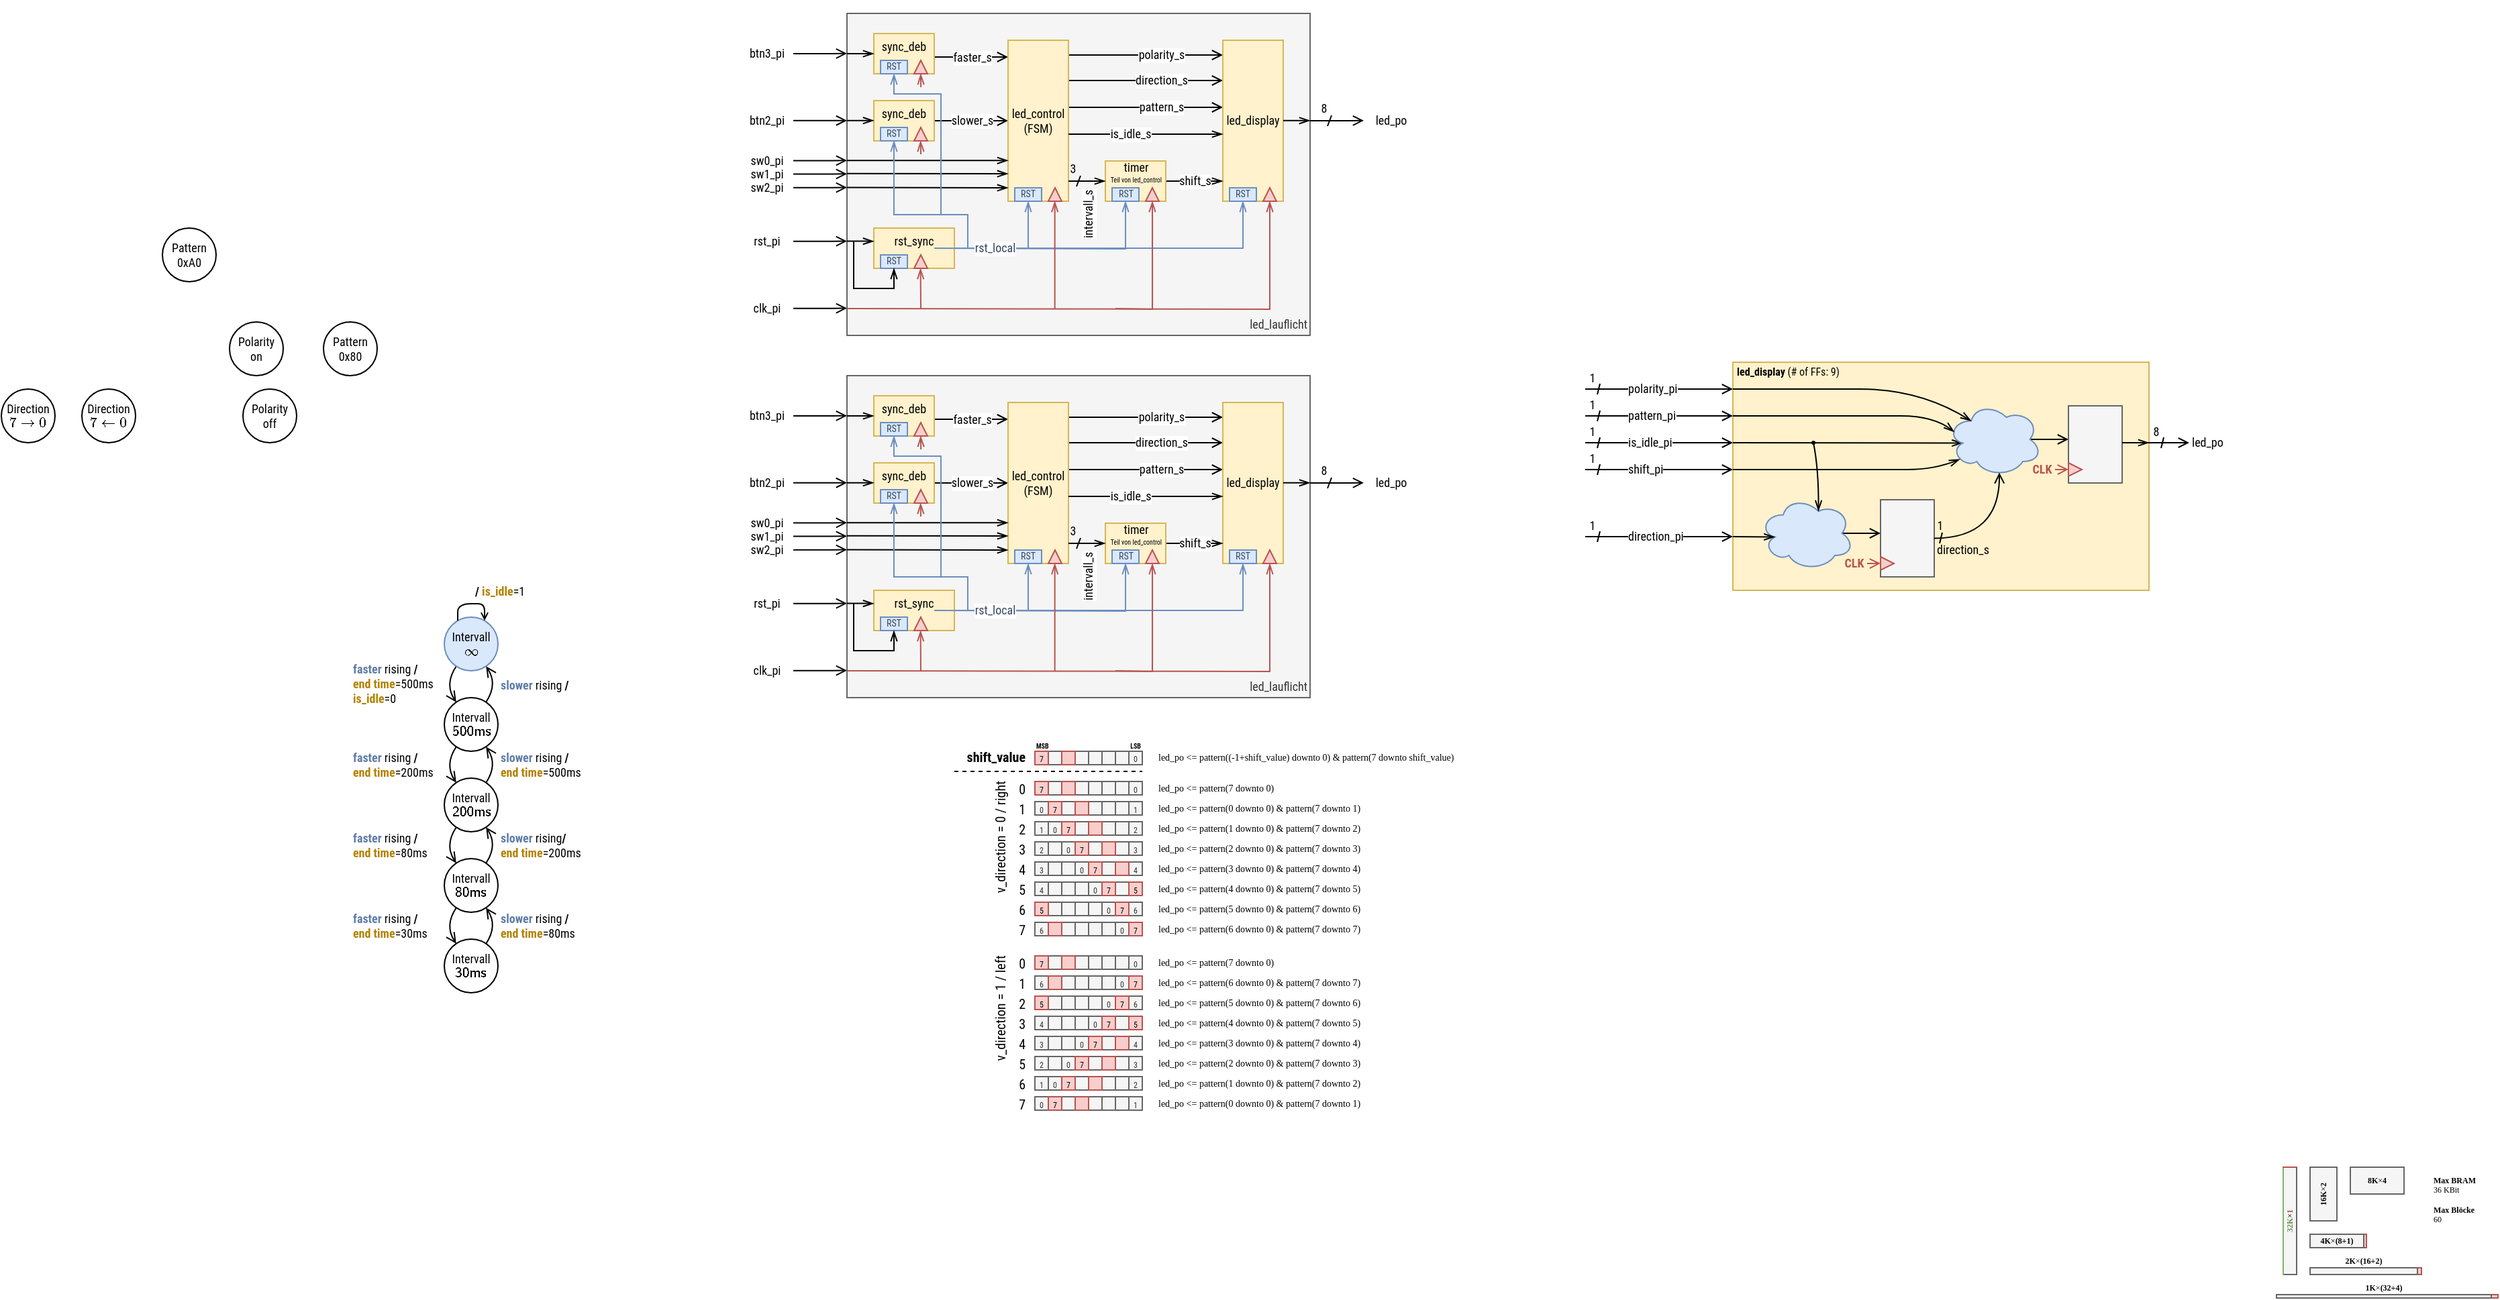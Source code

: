 <mxfile version="16.1.2" type="device"><diagram id="3V6u8c6dzcWn1OZuT9nC" name="Page-1"><mxGraphModel dx="256" dy="601" grid="1" gridSize="10" guides="1" tooltips="1" connect="1" arrows="1" fold="1" page="0" pageScale="1" pageWidth="1169" pageHeight="827" math="1" shadow="0"><root><mxCell id="0"/><mxCell id="1" parent="0"/><mxCell id="W4r-VVihAXQ09oGyZSS8-9" value="" style="rounded=0;whiteSpace=wrap;html=1;fillColor=#f8cecc;strokeColor=#b85450;" vertex="1" parent="1"><mxGeometry x="2045" y="765" width="5" height="2.5" as="geometry"/></mxCell><mxCell id="W4r-VVihAXQ09oGyZSS8-4" value="" style="rounded=0;whiteSpace=wrap;html=1;fillColor=#f8cecc;strokeColor=#b85450;" vertex="1" parent="1"><mxGeometry x="1950" y="720" width="2" height="10" as="geometry"/></mxCell><mxCell id="Vs_blHcRCNotjjK2Zevc-1" value="led_display&lt;span style=&quot;font-weight: normal; font-size: 8px;&quot;&gt; (# of FFs: 9)&lt;/span&gt;" style="rounded=0;whiteSpace=wrap;html=1;shadow=0;fontFamily=Roboto Condensed;fontSource=https%3A%2F%2Ffonts.googleapis.com%2Fcss%3Ffamily%3DRoboto%2BCondensed;fontSize=8;fillColor=#FFF2CC;strokeColor=#d6b656;align=left;verticalAlign=top;spacingLeft=1;spacingBottom=0;spacingTop=-4;fontStyle=1" parent="1" vertex="1"><mxGeometry x="1480" y="70" width="310" height="170" as="geometry"/></mxCell><mxCell id="YdDfToDjd2r4eALnG1Gx-11" value="" style="orthogonalLoop=1;jettySize=auto;html=1;fontFamily=Roboto Condensed;fontSource=https%3A%2F%2Ffonts.googleapis.com%2Fcss%3Ffamily%3DRoboto%2BCondensed;fontSize=9;endArrow=openThin;endFill=0;strokeColor=default;entryX=0.16;entryY=0.55;entryDx=0;entryDy=0;entryPerimeter=0;curved=1;startSize=4;labelBackgroundColor=none;align=left;spacingBottom=1;" parent="1" target="Vs_blHcRCNotjjK2Zevc-15" edge="1"><mxGeometry x="-1" relative="1" as="geometry"><mxPoint x="1480" y="130" as="sourcePoint"/><mxPoint x="1531.2" y="145.25" as="targetPoint"/><Array as="points"><mxPoint x="1520" y="130"/></Array><mxPoint as="offset"/></mxGeometry></mxCell><mxCell id="_R5E_n9bZVhZi8qxhZSG-194" value="" style="rounded=0;whiteSpace=wrap;html=1;shadow=0;fontFamily=Roboto Condensed;fontSource=https%3A%2F%2Ffonts.googleapis.com%2Fcss%3Ffamily%3DRoboto%2BCondensed;fontSize=9;verticalAlign=bottom;align=right;strokeColor=none;" parent="1" vertex="1"><mxGeometry x="740" y="70" width="510" height="260" as="geometry"/></mxCell><mxCell id="_R5E_n9bZVhZi8qxhZSG-5" value="" style="rounded=0;whiteSpace=wrap;html=1;shadow=0;fontFamily=Roboto Condensed;fontSource=https%3A%2F%2Ffonts.googleapis.com%2Fcss%3Ffamily%3DRoboto%2BCondensed;fontSize=6;strokeColor=#666666;fillColor=#f5f5f5;fontColor=#333333;" parent="1" vertex="1"><mxGeometry x="970" y="360" width="10" height="10" as="geometry"/></mxCell><mxCell id="_R5E_n9bZVhZi8qxhZSG-7" value="" style="rounded=0;whiteSpace=wrap;html=1;shadow=0;fontFamily=Roboto Condensed;fontSource=https%3A%2F%2Ffonts.googleapis.com%2Fcss%3Ffamily%3DRoboto%2BCondensed;fontSize=6;strokeColor=#666666;fillColor=#f5f5f5;fontColor=#333333;" parent="1" vertex="1"><mxGeometry x="990" y="360" width="10" height="10" as="geometry"/></mxCell><mxCell id="_R5E_n9bZVhZi8qxhZSG-9" value="" style="rounded=0;whiteSpace=wrap;html=1;shadow=0;fontFamily=Roboto Condensed;fontSource=https%3A%2F%2Ffonts.googleapis.com%2Fcss%3Ffamily%3DRoboto%2BCondensed;fontSize=6;strokeColor=#666666;fillColor=#f5f5f5;fontColor=#333333;" parent="1" vertex="1"><mxGeometry x="1000" y="360" width="10" height="10" as="geometry"/></mxCell><mxCell id="_R5E_n9bZVhZi8qxhZSG-10" value="" style="rounded=0;whiteSpace=wrap;html=1;shadow=0;fontFamily=Roboto Condensed;fontSource=https%3A%2F%2Ffonts.googleapis.com%2Fcss%3Ffamily%3DRoboto%2BCondensed;fontSize=6;strokeColor=#666666;fillColor=#f5f5f5;fontColor=#333333;" parent="1" vertex="1"><mxGeometry x="1010" y="360" width="10" height="10" as="geometry"/></mxCell><mxCell id="_R5E_n9bZVhZi8qxhZSG-11" value="" style="rounded=0;whiteSpace=wrap;html=1;shadow=0;fontFamily=Roboto Condensed;fontSource=https%3A%2F%2Ffonts.googleapis.com%2Fcss%3Ffamily%3DRoboto%2BCondensed;fontSize=6;strokeColor=#666666;fillColor=#f5f5f5;fontColor=#333333;" parent="1" vertex="1"><mxGeometry x="1020" y="360" width="10" height="10" as="geometry"/></mxCell><mxCell id="_R5E_n9bZVhZi8qxhZSG-12" value="0" style="rounded=0;whiteSpace=wrap;html=1;shadow=0;fontFamily=Roboto Condensed;fontSource=https%3A%2F%2Ffonts.googleapis.com%2Fcss%3Ffamily%3DRoboto%2BCondensed;fontSize=6;strokeColor=#666666;fillColor=#f5f5f5;fontColor=#333333;" parent="1" vertex="1"><mxGeometry x="1030" y="360" width="10" height="10" as="geometry"/></mxCell><mxCell id="4OyR7Du4RBKgADdT6z0c-23" value="&lt;b style=&quot;color: rgb(95 , 125 , 168)&quot;&gt;faster &lt;/b&gt;rising&lt;b style=&quot;color: rgb(95 , 125 , 168)&quot;&gt;&amp;nbsp;&lt;/b&gt;&lt;b&gt;/&lt;/b&gt;&lt;br&gt;&lt;b&gt;&lt;font color=&quot;#b38100&quot;&gt;end time&lt;/font&gt;&lt;/b&gt;=500ms&lt;br&gt;&lt;b style=&quot;font-family: &amp;quot;roboto condensed&amp;quot;;&quot;&gt;&lt;font color=&quot;#b38100&quot;&gt;is_idle&lt;/font&gt;&lt;/b&gt;&lt;span style=&quot;font-family: &amp;quot;roboto condensed&amp;quot;;&quot;&gt;=0&lt;/span&gt;" style="edgeStyle=none;curved=1;orthogonalLoop=1;jettySize=auto;html=1;fontFamily=Roboto Condensed;fontSize=9;endArrow=open;endFill=0;strokeColor=default;fontSource=https%3A%2F%2Ffonts.googleapis.com%2Fcss%3Ffamily%3DRoboto%2BCondensed;align=left;" parent="1" source="4OyR7Du4RBKgADdT6z0c-17" target="4OyR7Du4RBKgADdT6z0c-18" edge="1"><mxGeometry y="-70" relative="1" as="geometry"><mxPoint x="475.91" y="305.91" as="sourcePoint"/><Array as="points"><mxPoint x="520" y="310"/></Array><mxPoint x="-12" y="-39" as="offset"/></mxGeometry></mxCell><mxCell id="4OyR7Du4RBKgADdT6z0c-17" value="Intervall&lt;br&gt;\(\infty\)" style="ellipse;whiteSpace=wrap;html=1;aspect=fixed;fontFamily=Roboto Condensed;fontSize=9;fontSource=https%3A%2F%2Ffonts.googleapis.com%2Fcss%3Ffamily%3DRoboto%2BCondensed;shadow=0;fillColor=#dae8fc;strokeColor=#6c8ebf;" parent="1" vertex="1"><mxGeometry x="520" y="260" width="40" height="40" as="geometry"/></mxCell><mxCell id="4OyR7Du4RBKgADdT6z0c-24" value="&lt;b style=&quot;color: rgb(95 , 125 , 168)&quot;&gt;faster&amp;nbsp;&lt;/b&gt;rising&lt;b style=&quot;color: rgb(95 , 125 , 168)&quot;&gt;&amp;nbsp;&lt;/b&gt;&lt;b&gt;/&lt;/b&gt;&lt;br&gt;&lt;b&gt;&lt;font color=&quot;#b38100&quot;&gt;end time&lt;/font&gt;&lt;/b&gt;=200ms" style="edgeStyle=none;curved=1;orthogonalLoop=1;jettySize=auto;html=1;fontFamily=Roboto Condensed;fontSize=9;endArrow=open;endFill=0;strokeColor=default;fontSource=https%3A%2F%2Ffonts.googleapis.com%2Fcss%3Ffamily%3DRoboto%2BCondensed;align=left;" parent="1" source="4OyR7Du4RBKgADdT6z0c-18" target="4OyR7Du4RBKgADdT6z0c-19" edge="1"><mxGeometry y="-70" relative="1" as="geometry"><Array as="points"><mxPoint x="520" y="370"/></Array><mxPoint x="-12" y="-39" as="offset"/></mxGeometry></mxCell><mxCell id="zloKbLIG2KWz4-Eo9FWS-71" value="&lt;b style=&quot;font-family: &amp;quot;roboto condensed&amp;quot; ; font-size: 9px ; color: rgb(95 , 125 , 168)&quot;&gt;slower&amp;nbsp;&lt;/b&gt;&lt;span style=&quot;font-family: &amp;quot;roboto condensed&amp;quot; ; font-size: 9px&quot;&gt;rising&lt;/span&gt;&lt;b style=&quot;font-family: &amp;quot;roboto condensed&amp;quot; ; font-size: 9px&quot;&gt;&lt;font color=&quot;#5f7da8&quot;&gt;&amp;nbsp;&lt;/font&gt;/&lt;/b&gt;" style="edgeStyle=none;curved=1;orthogonalLoop=1;jettySize=auto;html=1;endArrow=open;endFill=0;align=left;" parent="1" source="4OyR7Du4RBKgADdT6z0c-18" target="4OyR7Du4RBKgADdT6z0c-17" edge="1"><mxGeometry relative="1" as="geometry"><Array as="points"><mxPoint x="560" y="310"/></Array><mxPoint as="offset"/><mxPoint x="645.858" y="304.142" as="targetPoint"/></mxGeometry></mxCell><mxCell id="4OyR7Du4RBKgADdT6z0c-18" value="Intervall&lt;br&gt;\(\mathsf{500\text{ms}}\)" style="ellipse;whiteSpace=wrap;html=1;aspect=fixed;fontFamily=Roboto Condensed;fontSize=9;fontSource=https%3A%2F%2Ffonts.googleapis.com%2Fcss%3Ffamily%3DRoboto%2BCondensed;" parent="1" vertex="1"><mxGeometry x="520" y="320" width="40" height="40" as="geometry"/></mxCell><mxCell id="4OyR7Du4RBKgADdT6z0c-25" value="&lt;b style=&quot;color: rgb(95 , 125 , 168)&quot;&gt;faster&amp;nbsp;&lt;/b&gt;rising&lt;b style=&quot;color: rgb(95 , 125 , 168)&quot;&gt;&amp;nbsp;&lt;/b&gt;&lt;b&gt;/&lt;/b&gt;&lt;br&gt;&lt;b&gt;&lt;font color=&quot;#b38100&quot;&gt;end time&lt;/font&gt;&lt;/b&gt;=80ms" style="edgeStyle=none;curved=1;orthogonalLoop=1;jettySize=auto;html=1;fontFamily=Roboto Condensed;fontSize=9;endArrow=open;endFill=0;strokeColor=default;fontSource=https%3A%2F%2Ffonts.googleapis.com%2Fcss%3Ffamily%3DRoboto%2BCondensed;align=left;" parent="1" source="4OyR7Du4RBKgADdT6z0c-19" target="4OyR7Du4RBKgADdT6z0c-20" edge="1"><mxGeometry y="-70" relative="1" as="geometry"><Array as="points"><mxPoint x="520" y="430"/></Array><mxPoint x="-12" y="-39" as="offset"/></mxGeometry></mxCell><mxCell id="4OyR7Du4RBKgADdT6z0c-30" value="&lt;b style=&quot;color: rgb(95 , 125 , 168)&quot;&gt;slower&amp;nbsp;&lt;/b&gt;rising&lt;b&gt;&lt;font color=&quot;#5f7da8&quot;&gt;&amp;nbsp;&lt;/font&gt;/&lt;/b&gt;&lt;br&gt;&lt;b&gt;&lt;font color=&quot;#b38100&quot;&gt;end time&lt;/font&gt;&lt;/b&gt;=500ms" style="edgeStyle=none;curved=1;orthogonalLoop=1;jettySize=auto;html=1;fontFamily=Roboto Condensed;fontSize=9;endArrow=open;endFill=0;strokeColor=default;fontSource=https%3A%2F%2Ffonts.googleapis.com%2Fcss%3Ffamily%3DRoboto%2BCondensed;align=left;" parent="1" source="4OyR7Du4RBKgADdT6z0c-19" target="4OyR7Du4RBKgADdT6z0c-18" edge="1"><mxGeometry relative="1" as="geometry"><Array as="points"><mxPoint x="560" y="370"/></Array><mxPoint as="offset"/></mxGeometry></mxCell><mxCell id="4OyR7Du4RBKgADdT6z0c-19" value="Intervall&lt;br&gt;\(\mathsf{200\text{ms}}\)" style="ellipse;whiteSpace=wrap;html=1;aspect=fixed;fontFamily=Roboto Condensed;fontSize=9;fontSource=https%3A%2F%2Ffonts.googleapis.com%2Fcss%3Ffamily%3DRoboto%2BCondensed;" parent="1" vertex="1"><mxGeometry x="520" y="380" width="40" height="40" as="geometry"/></mxCell><mxCell id="4OyR7Du4RBKgADdT6z0c-26" value="&lt;b style=&quot;color: rgb(95 , 125 , 168)&quot;&gt;faster&amp;nbsp;&lt;/b&gt;rising&lt;b style=&quot;color: rgb(95 , 125 , 168)&quot;&gt;&amp;nbsp;&lt;/b&gt;&lt;b&gt;/&lt;/b&gt;&lt;br&gt;&lt;b&gt;&lt;font color=&quot;#b38100&quot;&gt;end time&lt;/font&gt;&lt;/b&gt;=30ms" style="edgeStyle=none;curved=1;orthogonalLoop=1;jettySize=auto;html=1;fontFamily=Roboto Condensed;fontSize=9;endArrow=open;endFill=0;strokeColor=default;fontSource=https%3A%2F%2Ffonts.googleapis.com%2Fcss%3Ffamily%3DRoboto%2BCondensed;align=left;" parent="1" source="4OyR7Du4RBKgADdT6z0c-20" target="4OyR7Du4RBKgADdT6z0c-21" edge="1"><mxGeometry y="-70" relative="1" as="geometry"><Array as="points"><mxPoint x="520" y="490"/></Array><mxPoint x="-12" y="-39" as="offset"/></mxGeometry></mxCell><mxCell id="4OyR7Du4RBKgADdT6z0c-28" value="&lt;b style=&quot;color: rgb(95 , 125 , 168)&quot;&gt;slower&amp;nbsp;&lt;/b&gt;rising&lt;b&gt;/&lt;/b&gt;&lt;br&gt;&lt;b&gt;&lt;font color=&quot;#b38100&quot;&gt;end time&lt;/font&gt;&lt;/b&gt;=200ms" style="edgeStyle=none;curved=1;orthogonalLoop=1;jettySize=auto;html=1;fontFamily=Roboto Condensed;fontSize=9;endArrow=open;endFill=0;strokeColor=default;fontSource=https%3A%2F%2Ffonts.googleapis.com%2Fcss%3Ffamily%3DRoboto%2BCondensed;align=left;" parent="1" source="4OyR7Du4RBKgADdT6z0c-20" target="4OyR7Du4RBKgADdT6z0c-19" edge="1"><mxGeometry relative="1" as="geometry"><Array as="points"><mxPoint x="560" y="430"/></Array><mxPoint as="offset"/></mxGeometry></mxCell><mxCell id="4OyR7Du4RBKgADdT6z0c-20" value="Intervall&lt;br&gt;\(\mathsf{80\text{ms}}\)" style="ellipse;whiteSpace=wrap;html=1;aspect=fixed;fontFamily=Roboto Condensed;fontSize=9;fontSource=https%3A%2F%2Ffonts.googleapis.com%2Fcss%3Ffamily%3DRoboto%2BCondensed;" parent="1" vertex="1"><mxGeometry x="520" y="440" width="40" height="40" as="geometry"/></mxCell><mxCell id="4OyR7Du4RBKgADdT6z0c-27" value="&lt;b style=&quot;color: rgb(95 , 125 , 168)&quot;&gt;slower&amp;nbsp;&lt;/b&gt;rising&amp;nbsp;&lt;b&gt;/&lt;/b&gt;&lt;br&gt;&lt;b&gt;&lt;font color=&quot;#b38100&quot;&gt;end time&lt;/font&gt;&lt;/b&gt;=80ms" style="edgeStyle=none;curved=1;orthogonalLoop=1;jettySize=auto;html=1;fontFamily=Roboto Condensed;fontSize=9;endArrow=open;endFill=0;strokeColor=default;fontSource=https%3A%2F%2Ffonts.googleapis.com%2Fcss%3Ffamily%3DRoboto%2BCondensed;align=left;" parent="1" source="4OyR7Du4RBKgADdT6z0c-21" target="4OyR7Du4RBKgADdT6z0c-20" edge="1"><mxGeometry relative="1" as="geometry"><Array as="points"><mxPoint x="560" y="490"/></Array><mxPoint as="offset"/></mxGeometry></mxCell><mxCell id="4OyR7Du4RBKgADdT6z0c-21" value="Intervall&lt;br&gt;\(\mathsf{30\text{ms}}\)" style="ellipse;whiteSpace=wrap;html=1;aspect=fixed;fontFamily=Roboto Condensed;fontSize=9;fontSource=https%3A%2F%2Ffonts.googleapis.com%2Fcss%3Ffamily%3DRoboto%2BCondensed;" parent="1" vertex="1"><mxGeometry x="520" y="500" width="40" height="40" as="geometry"/></mxCell><mxCell id="4OyR7Du4RBKgADdT6z0c-49" style="edgeStyle=none;curved=1;orthogonalLoop=1;jettySize=auto;html=1;fontFamily=Roboto Condensed;fontSource=https%3A%2F%2Ffonts.googleapis.com%2Fcss%3Ffamily%3DRoboto%2BCondensed;fontSize=9;endArrow=open;endFill=0;strokeColor=default;" parent="1" edge="1"><mxGeometry relative="1" as="geometry"><mxPoint x="488.944" y="142.111" as="targetPoint"/><Array as="points"><mxPoint x="500" y="120"/></Array></mxGeometry></mxCell><mxCell id="4OyR7Du4RBKgADdT6z0c-50" style="edgeStyle=none;curved=1;orthogonalLoop=1;jettySize=auto;html=1;fontFamily=Roboto Condensed;fontSource=https%3A%2F%2Ffonts.googleapis.com%2Fcss%3Ffamily%3DRoboto%2BCondensed;fontSize=9;endArrow=open;endFill=0;strokeColor=default;" parent="1" edge="1"><mxGeometry relative="1" as="geometry"><mxPoint x="428.944" y="142.111" as="targetPoint"/><Array as="points"><mxPoint x="450" y="100"/></Array></mxGeometry></mxCell><mxCell id="4OyR7Du4RBKgADdT6z0c-47" style="edgeStyle=none;curved=1;orthogonalLoop=1;jettySize=auto;html=1;fontFamily=Roboto Condensed;fontSource=https%3A%2F%2Ffonts.googleapis.com%2Fcss%3Ffamily%3DRoboto%2BCondensed;fontSize=9;endArrow=open;endFill=0;strokeColor=default;" parent="1" edge="1"><mxGeometry relative="1" as="geometry"><mxPoint x="420" y="140" as="targetPoint"/><Array as="points"><mxPoint x="420" y="30"/></Array></mxGeometry></mxCell><mxCell id="4OyR7Du4RBKgADdT6z0c-48" style="edgeStyle=none;curved=1;orthogonalLoop=1;jettySize=auto;html=1;fontFamily=Roboto Condensed;fontSource=https%3A%2F%2Ffonts.googleapis.com%2Fcss%3Ffamily%3DRoboto%2BCondensed;fontSize=9;endArrow=open;endFill=0;strokeColor=default;" parent="1" edge="1"><mxGeometry relative="1" as="geometry"><mxPoint x="480" y="140" as="targetPoint"/><Array as="points"><mxPoint x="480" y="80"/></Array></mxGeometry></mxCell><mxCell id="4OyR7Du4RBKgADdT6z0c-44" style="edgeStyle=none;curved=1;orthogonalLoop=1;jettySize=auto;html=1;fontFamily=Roboto Condensed;fontSource=https%3A%2F%2Ffonts.googleapis.com%2Fcss%3Ffamily%3DRoboto%2BCondensed;fontSize=9;endArrow=open;endFill=0;strokeColor=default;" parent="1" edge="1"><mxGeometry relative="1" as="geometry"><mxPoint x="560" y="40" as="targetPoint"/><Array as="points"><mxPoint x="660" y="40"/></Array></mxGeometry></mxCell><mxCell id="4OyR7Du4RBKgADdT6z0c-45" style="edgeStyle=none;curved=1;orthogonalLoop=1;jettySize=auto;html=1;fontFamily=Roboto Condensed;fontSource=https%3A%2F%2Ffonts.googleapis.com%2Fcss%3Ffamily%3DRoboto%2BCondensed;fontSize=9;endArrow=open;endFill=0;strokeColor=default;" parent="1" edge="1"><mxGeometry relative="1" as="geometry"><mxPoint x="560" y="100" as="targetPoint"/><Array as="points"><mxPoint x="630" y="100"/></Array></mxGeometry></mxCell><mxCell id="4OyR7Du4RBKgADdT6z0c-43" style="edgeStyle=none;curved=1;orthogonalLoop=1;jettySize=auto;html=1;fontFamily=Roboto Condensed;fontSource=https%3A%2F%2Ffonts.googleapis.com%2Fcss%3Ffamily%3DRoboto%2BCondensed;fontSize=9;endArrow=open;endFill=0;strokeColor=default;" parent="1" edge="1"><mxGeometry relative="1" as="geometry"><mxPoint x="557.889" y="108.944" as="targetPoint"/><Array as="points"><mxPoint x="580" y="120"/></Array></mxGeometry></mxCell><mxCell id="4OyR7Du4RBKgADdT6z0c-46" style="edgeStyle=none;curved=1;orthogonalLoop=1;jettySize=auto;html=1;fontFamily=Roboto Condensed;fontSource=https%3A%2F%2Ffonts.googleapis.com%2Fcss%3Ffamily%3DRoboto%2BCondensed;fontSize=9;endArrow=open;endFill=0;strokeColor=default;" parent="1" edge="1"><mxGeometry relative="1" as="geometry"><mxPoint x="556.641" y="51.094" as="targetPoint"/><Array as="points"><mxPoint x="600" y="80"/></Array></mxGeometry></mxCell><mxCell id="4OyR7Du4RBKgADdT6z0c-51" value="led_lauflicht" style="rounded=0;whiteSpace=wrap;html=1;shadow=0;fontFamily=Roboto Condensed;fontSource=https%3A%2F%2Ffonts.googleapis.com%2Fcss%3Ffamily%3DRoboto%2BCondensed;fontSize=9;fillColor=#f5f5f5;fontColor=#333333;strokeColor=#666666;verticalAlign=bottom;align=right;" parent="1" vertex="1"><mxGeometry x="820" y="80" width="345" height="240" as="geometry"/></mxCell><mxCell id="4OyR7Du4RBKgADdT6z0c-56" value="faster_s" style="edgeStyle=elbowEdgeStyle;orthogonalLoop=1;jettySize=auto;html=1;fontFamily=Roboto Condensed;fontSource=https%3A%2F%2Ffonts.googleapis.com%2Fcss%3Ffamily%3DRoboto%2BCondensed;fontSize=9;endArrow=open;endFill=0;strokeColor=default;elbow=vertical;" parent="1" source="4OyR7Du4RBKgADdT6z0c-52" target="4OyR7Du4RBKgADdT6z0c-54" edge="1"><mxGeometry relative="1" as="geometry"/></mxCell><mxCell id="4OyR7Du4RBKgADdT6z0c-52" value="sync_deb" style="rounded=0;whiteSpace=wrap;html=1;shadow=0;fontFamily=Roboto Condensed;fontSource=https%3A%2F%2Ffonts.googleapis.com%2Fcss%3Ffamily%3DRoboto%2BCondensed;fontSize=9;fillColor=#fff2cc;strokeColor=#d6b656;spacingBottom=10;" parent="1" vertex="1"><mxGeometry x="840" y="95" width="45" height="30" as="geometry"/></mxCell><mxCell id="4OyR7Du4RBKgADdT6z0c-57" value="slower_s" style="edgeStyle=elbowEdgeStyle;orthogonalLoop=1;jettySize=auto;elbow=vertical;html=1;fontFamily=Roboto Condensed;fontSource=https%3A%2F%2Ffonts.googleapis.com%2Fcss%3Ffamily%3DRoboto%2BCondensed;fontSize=9;endArrow=open;endFill=0;strokeColor=default;" parent="1" source="4OyR7Du4RBKgADdT6z0c-53" edge="1"><mxGeometry relative="1" as="geometry"><mxPoint x="940" y="160" as="targetPoint"/></mxGeometry></mxCell><mxCell id="4OyR7Du4RBKgADdT6z0c-53" value="sync_deb" style="rounded=0;whiteSpace=wrap;html=1;shadow=0;fontFamily=Roboto Condensed;fontSource=https%3A%2F%2Ffonts.googleapis.com%2Fcss%3Ffamily%3DRoboto%2BCondensed;fontSize=9;fillColor=#fff2cc;strokeColor=#d6b656;spacingBottom=10;" parent="1" vertex="1"><mxGeometry x="840" y="145" width="45" height="30" as="geometry"/></mxCell><mxCell id="4OyR7Du4RBKgADdT6z0c-64" value="polarity_s" style="edgeStyle=elbowEdgeStyle;orthogonalLoop=1;jettySize=auto;html=1;fontFamily=Roboto Condensed;fontSource=https%3A%2F%2Ffonts.googleapis.com%2Fcss%3Ffamily%3DRoboto%2BCondensed;fontSize=9;endArrow=open;endFill=0;strokeColor=default;" parent="1" source="4OyR7Du4RBKgADdT6z0c-54" target="4OyR7Du4RBKgADdT6z0c-58" edge="1"><mxGeometry x="0.2" relative="1" as="geometry"><mxPoint x="1000" y="111" as="sourcePoint"/><mxPoint x="1100" y="111" as="targetPoint"/><Array as="points"><mxPoint x="1035" y="111"/></Array><mxPoint as="offset"/></mxGeometry></mxCell><mxCell id="4OyR7Du4RBKgADdT6z0c-65" value="direction_s" style="edgeStyle=elbowEdgeStyle;orthogonalLoop=1;jettySize=auto;html=1;fontFamily=Roboto Condensed;fontSource=https%3A%2F%2Ffonts.googleapis.com%2Fcss%3Ffamily%3DRoboto%2BCondensed;fontSize=9;endArrow=open;endFill=0;strokeColor=default;" parent="1" source="4OyR7Du4RBKgADdT6z0c-54" target="4OyR7Du4RBKgADdT6z0c-58" edge="1"><mxGeometry x="0.2" relative="1" as="geometry"><Array as="points"><mxPoint x="1035" y="130"/></Array><mxPoint as="offset"/></mxGeometry></mxCell><mxCell id="4OyR7Du4RBKgADdT6z0c-66" value="pattern_s" style="edgeStyle=elbowEdgeStyle;orthogonalLoop=1;jettySize=auto;html=1;fontFamily=Roboto Condensed;fontSource=https%3A%2F%2Ffonts.googleapis.com%2Fcss%3Ffamily%3DRoboto%2BCondensed;fontSize=9;endArrow=open;endFill=0;strokeColor=default;" parent="1" source="4OyR7Du4RBKgADdT6z0c-54" target="4OyR7Du4RBKgADdT6z0c-58" edge="1"><mxGeometry x="0.2" relative="1" as="geometry"><Array as="points"><mxPoint x="1035" y="150"/></Array><mxPoint as="offset"/></mxGeometry></mxCell><mxCell id="4OyR7Du4RBKgADdT6z0c-54" value="led_control&lt;br&gt;(FSM)" style="rounded=0;whiteSpace=wrap;html=1;shadow=0;fontFamily=Roboto Condensed;fontSource=https%3A%2F%2Ffonts.googleapis.com%2Fcss%3Ffamily%3DRoboto%2BCondensed;fontSize=9;fillColor=#fff2cc;strokeColor=#d6b656;" parent="1" vertex="1"><mxGeometry x="940" y="100" width="45" height="120" as="geometry"/></mxCell><mxCell id="4OyR7Du4RBKgADdT6z0c-58" value="led_display" style="rounded=0;whiteSpace=wrap;html=1;shadow=0;fontFamily=Roboto Condensed;fontSource=https%3A%2F%2Ffonts.googleapis.com%2Fcss%3Ffamily%3DRoboto%2BCondensed;fontSize=9;fillColor=#fff2cc;strokeColor=#d6b656;" parent="1" vertex="1"><mxGeometry x="1100" y="100" width="45" height="120" as="geometry"/></mxCell><mxCell id="4OyR7Du4RBKgADdT6z0c-59" value="" style="edgeStyle=elbowEdgeStyle;orthogonalLoop=1;jettySize=auto;html=1;fontFamily=Roboto Condensed;fontSource=https%3A%2F%2Ffonts.googleapis.com%2Fcss%3Ffamily%3DRoboto%2BCondensed;fontSize=9;endArrow=openThin;endFill=0;strokeColor=default;" parent="1" target="4OyR7Du4RBKgADdT6z0c-52" edge="1"><mxGeometry relative="1" as="geometry"><mxPoint x="820" y="110" as="sourcePoint"/><mxPoint x="1050" y="120.333" as="targetPoint"/></mxGeometry></mxCell><mxCell id="4OyR7Du4RBKgADdT6z0c-60" value="btn3_pi" style="edgeStyle=elbowEdgeStyle;orthogonalLoop=1;jettySize=auto;html=1;fontFamily=Roboto Condensed;fontSource=https%3A%2F%2Ffonts.googleapis.com%2Fcss%3Ffamily%3DRoboto%2BCondensed;fontSize=9;endArrow=open;endFill=0;strokeColor=default;" parent="1" edge="1"><mxGeometry x="-1" y="20" relative="1" as="geometry"><mxPoint x="780" y="110" as="sourcePoint"/><mxPoint x="820" y="109.9" as="targetPoint"/><mxPoint x="-20" y="20" as="offset"/></mxGeometry></mxCell><mxCell id="4OyR7Du4RBKgADdT6z0c-61" value="btn2_pi" style="edgeStyle=elbowEdgeStyle;orthogonalLoop=1;jettySize=auto;html=1;fontFamily=Roboto Condensed;fontSource=https%3A%2F%2Ffonts.googleapis.com%2Fcss%3Ffamily%3DRoboto%2BCondensed;fontSize=9;endArrow=open;endFill=0;strokeColor=default;" parent="1" edge="1"><mxGeometry x="-1" y="20" relative="1" as="geometry"><mxPoint x="780" y="159.93" as="sourcePoint"/><mxPoint x="820" y="159.83" as="targetPoint"/><mxPoint x="-20" y="20" as="offset"/></mxGeometry></mxCell><mxCell id="4OyR7Du4RBKgADdT6z0c-62" value="" style="edgeStyle=elbowEdgeStyle;orthogonalLoop=1;jettySize=auto;html=1;fontFamily=Roboto Condensed;fontSource=https%3A%2F%2Ffonts.googleapis.com%2Fcss%3Ffamily%3DRoboto%2BCondensed;fontSize=9;endArrow=openThin;endFill=0;strokeColor=default;exitX=0;exitY=0.238;exitDx=0;exitDy=0;exitPerimeter=0;" parent="1" edge="1"><mxGeometry relative="1" as="geometry"><mxPoint x="820" y="159.83" as="sourcePoint"/><mxPoint x="840" y="159.85" as="targetPoint"/></mxGeometry></mxCell><mxCell id="4OyR7Du4RBKgADdT6z0c-70" value="Direction&lt;br&gt;\(7 \gets 0\)" style="ellipse;whiteSpace=wrap;html=1;aspect=fixed;fontFamily=Roboto Condensed;fontSize=9;fontSource=https%3A%2F%2Ffonts.googleapis.com%2Fcss%3Ffamily%3DRoboto%2BCondensed;" parent="1" vertex="1"><mxGeometry x="250" y="90" width="40" height="40" as="geometry"/></mxCell><mxCell id="4OyR7Du4RBKgADdT6z0c-71" value="Direction&lt;br&gt;\(7 \to 0\)" style="ellipse;whiteSpace=wrap;html=1;aspect=fixed;fontFamily=Roboto Condensed;fontSize=9;fontSource=https%3A%2F%2Ffonts.googleapis.com%2Fcss%3Ffamily%3DRoboto%2BCondensed;" parent="1" vertex="1"><mxGeometry x="190" y="90" width="40" height="40" as="geometry"/></mxCell><mxCell id="4OyR7Du4RBKgADdT6z0c-72" value="Pattern&lt;br&gt;0x80" style="ellipse;whiteSpace=wrap;html=1;aspect=fixed;fontFamily=Roboto Condensed;fontSize=9;fontSource=https%3A%2F%2Ffonts.googleapis.com%2Fcss%3Ffamily%3DRoboto%2BCondensed;" parent="1" vertex="1"><mxGeometry x="430" y="40" width="40" height="40" as="geometry"/></mxCell><mxCell id="4OyR7Du4RBKgADdT6z0c-73" value="Pattern&lt;br&gt;0xA0" style="ellipse;whiteSpace=wrap;html=1;aspect=fixed;fontFamily=Roboto Condensed;fontSize=9;fontSource=https%3A%2F%2Ffonts.googleapis.com%2Fcss%3Ffamily%3DRoboto%2BCondensed;" parent="1" vertex="1"><mxGeometry x="310" y="-30" width="40" height="40" as="geometry"/></mxCell><mxCell id="4OyR7Du4RBKgADdT6z0c-74" value="Polarity&lt;br&gt;on" style="ellipse;whiteSpace=wrap;html=1;aspect=fixed;fontFamily=Roboto Condensed;fontSize=9;fontSource=https%3A%2F%2Ffonts.googleapis.com%2Fcss%3Ffamily%3DRoboto%2BCondensed;" parent="1" vertex="1"><mxGeometry x="360" y="40" width="40" height="40" as="geometry"/></mxCell><mxCell id="4OyR7Du4RBKgADdT6z0c-75" value="Polarity&lt;br&gt;off" style="ellipse;whiteSpace=wrap;html=1;aspect=fixed;fontFamily=Roboto Condensed;fontSize=9;fontSource=https%3A%2F%2Ffonts.googleapis.com%2Fcss%3Ffamily%3DRoboto%2BCondensed;" parent="1" vertex="1"><mxGeometry x="370" y="90" width="40" height="40" as="geometry"/></mxCell><mxCell id="4OyR7Du4RBKgADdT6z0c-86" value="shift_s" style="edgeStyle=elbowEdgeStyle;orthogonalLoop=1;jettySize=auto;html=1;labelBackgroundColor=default;fontFamily=Roboto Condensed;fontSource=https%3A%2F%2Ffonts.googleapis.com%2Fcss%3Ffamily%3DRoboto%2BCondensed;fontSize=9;endArrow=openThin;endFill=0;strokeColor=default;exitX=1;exitY=0.5;exitDx=0;exitDy=0;" parent="1" source="4OyR7Du4RBKgADdT6z0c-85" target="4OyR7Du4RBKgADdT6z0c-58" edge="1"><mxGeometry relative="1" as="geometry"><Array as="points"><mxPoint x="1080" y="205"/></Array></mxGeometry></mxCell><mxCell id="4OyR7Du4RBKgADdT6z0c-85" value="&lt;p style=&quot;line-height: 0.8&quot;&gt;timer&lt;br&gt;&lt;font style=&quot;font-size: 5px&quot;&gt;Teil von led_control&lt;/font&gt;&lt;br&gt;&lt;/p&gt;" style="rounded=0;whiteSpace=wrap;html=1;shadow=0;fontFamily=Roboto Condensed;fontSource=https%3A%2F%2Ffonts.googleapis.com%2Fcss%3Ffamily%3DRoboto%2BCondensed;fontSize=9;fillColor=#fff2cc;strokeColor=#d6b656;spacingBottom=12;" parent="1" vertex="1"><mxGeometry x="1012.5" y="190" width="45" height="30" as="geometry"/></mxCell><mxCell id="4OyR7Du4RBKgADdT6z0c-93" value="3" style="endArrow=none;html=1;labelBackgroundColor=none;fontFamily=Roboto Condensed;fontSource=https%3A%2F%2Ffonts.googleapis.com%2Fcss%3Ffamily%3DRoboto%2BCondensed;fontSize=9;strokeColor=default;" parent="1" edge="1"><mxGeometry x="1" y="8" width="50" height="50" relative="1" as="geometry"><mxPoint x="991" y="209" as="sourcePoint"/><mxPoint x="994" y="201" as="targetPoint"/><mxPoint x="2" y="-2" as="offset"/></mxGeometry></mxCell><mxCell id="4OyR7Du4RBKgADdT6z0c-95" value="" style="orthogonalLoop=1;jettySize=auto;html=1;fontFamily=Roboto Condensed;fontSource=https%3A%2F%2Ffonts.googleapis.com%2Fcss%3Ffamily%3DRoboto%2BCondensed;fontSize=9;endArrow=openThin;endFill=0;strokeColor=default;edgeStyle=elbowEdgeStyle;elbow=vertical;" parent="1" edge="1"><mxGeometry relative="1" as="geometry"><mxPoint x="820" y="189.67" as="sourcePoint"/><mxPoint x="940" y="189.67" as="targetPoint"/><Array as="points"><mxPoint x="900" y="189.67"/></Array></mxGeometry></mxCell><mxCell id="4OyR7Du4RBKgADdT6z0c-96" value="sw0_pi" style="edgeStyle=elbowEdgeStyle;orthogonalLoop=1;jettySize=auto;html=1;fontFamily=Roboto Condensed;fontSource=https%3A%2F%2Ffonts.googleapis.com%2Fcss%3Ffamily%3DRoboto%2BCondensed;fontSize=9;endArrow=open;endFill=0;strokeColor=default;" parent="1" edge="1"><mxGeometry x="-1" y="20" relative="1" as="geometry"><mxPoint x="780" y="189.77" as="sourcePoint"/><mxPoint x="820" y="189.67" as="targetPoint"/><mxPoint x="-20" y="20" as="offset"/></mxGeometry></mxCell><mxCell id="4OyR7Du4RBKgADdT6z0c-97" value="sw1_pi" style="edgeStyle=elbowEdgeStyle;orthogonalLoop=1;jettySize=auto;html=1;fontFamily=Roboto Condensed;fontSource=https%3A%2F%2Ffonts.googleapis.com%2Fcss%3Ffamily%3DRoboto%2BCondensed;fontSize=9;endArrow=open;endFill=0;strokeColor=default;" parent="1" edge="1"><mxGeometry x="-1" y="20" relative="1" as="geometry"><mxPoint x="780" y="199.77" as="sourcePoint"/><mxPoint x="820" y="199.67" as="targetPoint"/><mxPoint x="-20" y="20" as="offset"/></mxGeometry></mxCell><mxCell id="4OyR7Du4RBKgADdT6z0c-98" value="" style="edgeStyle=elbowEdgeStyle;orthogonalLoop=1;jettySize=auto;html=1;fontFamily=Roboto Condensed;fontSource=https%3A%2F%2Ffonts.googleapis.com%2Fcss%3Ffamily%3DRoboto%2BCondensed;fontSize=9;endArrow=openThin;endFill=0;strokeColor=default;exitX=0;exitY=0.238;exitDx=0;exitDy=0;exitPerimeter=0;elbow=vertical;" parent="1" edge="1"><mxGeometry relative="1" as="geometry"><mxPoint x="820" y="199.43" as="sourcePoint"/><mxPoint x="940" y="199.337" as="targetPoint"/></mxGeometry></mxCell><mxCell id="4OyR7Du4RBKgADdT6z0c-99" value="sw2_pi" style="edgeStyle=elbowEdgeStyle;orthogonalLoop=1;jettySize=auto;html=1;fontFamily=Roboto Condensed;fontSource=https%3A%2F%2Ffonts.googleapis.com%2Fcss%3Ffamily%3DRoboto%2BCondensed;fontSize=9;endArrow=open;endFill=0;strokeColor=default;" parent="1" edge="1"><mxGeometry x="-1" y="20" relative="1" as="geometry"><mxPoint x="780" y="209.86" as="sourcePoint"/><mxPoint x="820" y="209.76" as="targetPoint"/><mxPoint x="-20" y="20" as="offset"/></mxGeometry></mxCell><mxCell id="4OyR7Du4RBKgADdT6z0c-100" value="" style="edgeStyle=elbowEdgeStyle;orthogonalLoop=1;jettySize=auto;html=1;fontFamily=Roboto Condensed;fontSource=https%3A%2F%2Ffonts.googleapis.com%2Fcss%3Ffamily%3DRoboto%2BCondensed;fontSize=9;endArrow=openThin;endFill=0;strokeColor=default;exitX=0;exitY=0.238;exitDx=0;exitDy=0;exitPerimeter=0;elbow=vertical;" parent="1" target="4OyR7Du4RBKgADdT6z0c-54" edge="1"><mxGeometry relative="1" as="geometry"><mxPoint x="820" y="209.76" as="sourcePoint"/><mxPoint x="840" y="209.78" as="targetPoint"/></mxGeometry></mxCell><mxCell id="4OyR7Du4RBKgADdT6z0c-108" style="edgeStyle=orthogonalEdgeStyle;rounded=0;orthogonalLoop=1;jettySize=auto;html=1;exitX=1;exitY=0.5;exitDx=0;exitDy=0;entryX=0.5;entryY=1;entryDx=0;entryDy=0;labelBackgroundColor=default;fontFamily=Roboto Condensed;fontSource=https%3A%2F%2Ffonts.googleapis.com%2Fcss%3Ffamily%3DRoboto%2BCondensed;fontSize=7;fontColor=#374861;endArrow=openThin;endFill=0;strokeColor=#6c8ebf;elbow=vertical;fillColor=#dae8fc;" parent="1" source="4OyR7Du4RBKgADdT6z0c-101" target="4OyR7Du4RBKgADdT6z0c-107" edge="1"><mxGeometry relative="1" as="geometry"/></mxCell><mxCell id="4OyR7Du4RBKgADdT6z0c-101" value="rst_sync" style="rounded=0;whiteSpace=wrap;html=1;shadow=0;fontFamily=Roboto Condensed;fontSource=https%3A%2F%2Ffonts.googleapis.com%2Fcss%3Ffamily%3DRoboto%2BCondensed;fontSize=9;fillColor=#fff2cc;strokeColor=#d6b656;spacingBottom=10;" parent="1" vertex="1"><mxGeometry x="840" y="240" width="60" height="30" as="geometry"/></mxCell><mxCell id="4OyR7Du4RBKgADdT6z0c-102" value="rst_pi" style="edgeStyle=elbowEdgeStyle;orthogonalLoop=1;jettySize=auto;html=1;fontFamily=Roboto Condensed;fontSource=https%3A%2F%2Ffonts.googleapis.com%2Fcss%3Ffamily%3DRoboto%2BCondensed;fontSize=9;endArrow=open;endFill=0;strokeColor=default;" parent="1" edge="1"><mxGeometry x="-1" y="20" relative="1" as="geometry"><mxPoint x="780" y="249.9" as="sourcePoint"/><mxPoint x="820" y="249.8" as="targetPoint"/><mxPoint x="-20" y="20" as="offset"/></mxGeometry></mxCell><mxCell id="4OyR7Du4RBKgADdT6z0c-103" value="" style="edgeStyle=elbowEdgeStyle;orthogonalLoop=1;jettySize=auto;html=1;fontFamily=Roboto Condensed;fontSource=https%3A%2F%2Ffonts.googleapis.com%2Fcss%3Ffamily%3DRoboto%2BCondensed;fontSize=9;endArrow=openThin;endFill=0;strokeColor=default;exitX=0;exitY=0.238;exitDx=0;exitDy=0;exitPerimeter=0;" parent="1" edge="1"><mxGeometry relative="1" as="geometry"><mxPoint x="820" y="249.8" as="sourcePoint"/><mxPoint x="840" y="249.82" as="targetPoint"/></mxGeometry></mxCell><mxCell id="4OyR7Du4RBKgADdT6z0c-105" value="RST" style="rounded=0;whiteSpace=wrap;html=1;shadow=0;fontFamily=Roboto Condensed;fontSource=https%3A%2F%2Ffonts.googleapis.com%2Fcss%3Ffamily%3DRoboto%2BCondensed;fontSize=7;fillColor=#dae8fc;strokeColor=#6c8ebf;fontStyle=0;fontColor=#374861;" parent="1" vertex="1"><mxGeometry x="945" y="210" width="20" height="10" as="geometry"/></mxCell><mxCell id="4OyR7Du4RBKgADdT6z0c-107" value="RST" style="rounded=0;whiteSpace=wrap;html=1;shadow=0;fontFamily=Roboto Condensed;fontSource=https%3A%2F%2Ffonts.googleapis.com%2Fcss%3Ffamily%3DRoboto%2BCondensed;fontSize=7;fillColor=#dae8fc;strokeColor=#6c8ebf;fontStyle=0;fontColor=#374861;" parent="1" vertex="1"><mxGeometry x="1105" y="210" width="20" height="10" as="geometry"/></mxCell><mxCell id="4OyR7Du4RBKgADdT6z0c-92" value="is_idle_s" style="edgeStyle=elbowEdgeStyle;orthogonalLoop=1;jettySize=auto;html=1;labelBackgroundColor=default;fontFamily=Roboto Condensed;fontSource=https%3A%2F%2Ffonts.googleapis.com%2Fcss%3Ffamily%3DRoboto%2BCondensed;fontSize=9;endArrow=openThin;endFill=0;strokeColor=default;" parent="1" source="4OyR7Du4RBKgADdT6z0c-54" target="4OyR7Du4RBKgADdT6z0c-58" edge="1"><mxGeometry x="-0.2" relative="1" as="geometry"><mxPoint x="1042.5" y="170" as="sourcePoint"/><mxPoint x="980.111" y="270" as="targetPoint"/><Array as="points"><mxPoint x="1050" y="170"/></Array><mxPoint as="offset"/></mxGeometry></mxCell><mxCell id="4OyR7Du4RBKgADdT6z0c-109" value="led_po" style="edgeStyle=elbowEdgeStyle;orthogonalLoop=1;jettySize=auto;html=1;fontFamily=Roboto Condensed;fontSource=https%3A%2F%2Ffonts.googleapis.com%2Fcss%3Ffamily%3DRoboto%2BCondensed;fontSize=9;endArrow=open;endFill=0;strokeColor=default;" parent="1" edge="1"><mxGeometry x="1" y="20" relative="1" as="geometry"><mxPoint x="1165" y="159.99" as="sourcePoint"/><mxPoint x="1205" y="159.89" as="targetPoint"/><mxPoint x="20" y="20" as="offset"/></mxGeometry></mxCell><mxCell id="4OyR7Du4RBKgADdT6z0c-110" value="" style="edgeStyle=elbowEdgeStyle;orthogonalLoop=1;jettySize=auto;html=1;fontFamily=Roboto Condensed;fontSource=https%3A%2F%2Ffonts.googleapis.com%2Fcss%3Ffamily%3DRoboto%2BCondensed;fontSize=9;endArrow=openThin;endFill=0;strokeColor=default;" parent="1" edge="1"><mxGeometry relative="1" as="geometry"><mxPoint x="1145" y="159.89" as="sourcePoint"/><mxPoint x="1165" y="159.89" as="targetPoint"/></mxGeometry></mxCell><mxCell id="4OyR7Du4RBKgADdT6z0c-111" value="RST" style="rounded=0;whiteSpace=wrap;html=1;shadow=0;fontFamily=Roboto Condensed;fontSource=https%3A%2F%2Ffonts.googleapis.com%2Fcss%3Ffamily%3DRoboto%2BCondensed;fontSize=7;fillColor=#dae8fc;strokeColor=#6c8ebf;fontStyle=0;fontColor=#374861;" parent="1" vertex="1"><mxGeometry x="1017.5" y="210" width="20" height="10" as="geometry"/></mxCell><mxCell id="4OyR7Du4RBKgADdT6z0c-112" value="" style="rounded=0;orthogonalLoop=1;jettySize=auto;elbow=vertical;html=1;entryX=0.5;entryY=1;entryDx=0;entryDy=0;labelBackgroundColor=default;fontFamily=Roboto Condensed;fontSource=https%3A%2F%2Ffonts.googleapis.com%2Fcss%3Ffamily%3DRoboto%2BCondensed;fontSize=9;fontColor=#374861;endArrow=openThin;endFill=0;strokeColor=#6c8ebf;exitX=1;exitY=0.5;exitDx=0;exitDy=0;edgeStyle=orthogonalEdgeStyle;fillColor=#dae8fc;" parent="1" target="4OyR7Du4RBKgADdT6z0c-111" edge="1"><mxGeometry x="-0.455" relative="1" as="geometry"><mxPoint x="885" y="255" as="sourcePoint"/><mxPoint x="955" y="230" as="targetPoint"/><mxPoint as="offset"/></mxGeometry></mxCell><mxCell id="4OyR7Du4RBKgADdT6z0c-106" value="rst_local" style="rounded=0;orthogonalLoop=1;jettySize=auto;elbow=vertical;html=1;entryX=0.5;entryY=1;entryDx=0;entryDy=0;labelBackgroundColor=default;fontFamily=Roboto Condensed;fontSource=https%3A%2F%2Ffonts.googleapis.com%2Fcss%3Ffamily%3DRoboto%2BCondensed;fontSize=9;fontColor=#374861;endArrow=openThin;endFill=0;strokeColor=#6c8ebf;exitX=1;exitY=0.5;exitDx=0;exitDy=0;edgeStyle=orthogonalEdgeStyle;fillColor=#dae8fc;" parent="1" source="4OyR7Du4RBKgADdT6z0c-101" target="4OyR7Du4RBKgADdT6z0c-105" edge="1"><mxGeometry x="-0.333" relative="1" as="geometry"><mxPoint as="offset"/></mxGeometry></mxCell><mxCell id="4OyR7Du4RBKgADdT6z0c-113" value="RST" style="rounded=0;whiteSpace=wrap;html=1;shadow=0;fontFamily=Roboto Condensed;fontSource=https%3A%2F%2Ffonts.googleapis.com%2Fcss%3Ffamily%3DRoboto%2BCondensed;fontSize=7;fillColor=#dae8fc;strokeColor=#6c8ebf;fontStyle=0;fontColor=#374861;" parent="1" vertex="1"><mxGeometry x="845" y="260" width="20" height="10" as="geometry"/></mxCell><mxCell id="4OyR7Du4RBKgADdT6z0c-114" value="" style="edgeStyle=orthogonalEdgeStyle;orthogonalLoop=1;jettySize=auto;html=1;fontFamily=Roboto Condensed;fontSource=https%3A%2F%2Ffonts.googleapis.com%2Fcss%3Ffamily%3DRoboto%2BCondensed;fontSize=9;endArrow=openThin;endFill=0;strokeColor=default;entryX=0.5;entryY=1;entryDx=0;entryDy=0;rounded=0;" parent="1" target="4OyR7Du4RBKgADdT6z0c-113" edge="1"><mxGeometry relative="1" as="geometry"><mxPoint x="825" y="250" as="sourcePoint"/><mxPoint x="850" y="259.82" as="targetPoint"/><Array as="points"><mxPoint x="825" y="250"/><mxPoint x="825" y="285"/><mxPoint x="855" y="285"/></Array></mxGeometry></mxCell><mxCell id="4OyR7Du4RBKgADdT6z0c-115" value="" style="edgeStyle=orthogonalEdgeStyle;orthogonalLoop=1;jettySize=auto;html=1;fontFamily=Roboto Condensed;fontSource=https%3A%2F%2Ffonts.googleapis.com%2Fcss%3Ffamily%3DRoboto%2BCondensed;fontSize=9;endArrow=openThin;endFill=0;strokeColor=#6c8ebf;rounded=0;entryX=0.5;entryY=1;entryDx=0;entryDy=0;fillColor=#dae8fc;" parent="1" target="4OyR7Du4RBKgADdT6z0c-116" edge="1"><mxGeometry relative="1" as="geometry"><mxPoint x="910" y="255" as="sourcePoint"/><mxPoint x="780" y="240" as="targetPoint"/><Array as="points"><mxPoint x="910" y="230"/><mxPoint x="855" y="230"/></Array></mxGeometry></mxCell><mxCell id="4OyR7Du4RBKgADdT6z0c-116" value="RST" style="rounded=0;whiteSpace=wrap;html=1;shadow=0;fontFamily=Roboto Condensed;fontSource=https%3A%2F%2Ffonts.googleapis.com%2Fcss%3Ffamily%3DRoboto%2BCondensed;fontSize=7;fillColor=#dae8fc;strokeColor=#6c8ebf;fontStyle=0;fontColor=#374861;" parent="1" vertex="1"><mxGeometry x="845" y="165" width="20" height="10" as="geometry"/></mxCell><mxCell id="4OyR7Du4RBKgADdT6z0c-117" value="RST" style="rounded=0;whiteSpace=wrap;html=1;shadow=0;fontFamily=Roboto Condensed;fontSource=https%3A%2F%2Ffonts.googleapis.com%2Fcss%3Ffamily%3DRoboto%2BCondensed;fontSize=7;fillColor=#dae8fc;strokeColor=#6c8ebf;fontStyle=0;fontColor=#374861;" parent="1" vertex="1"><mxGeometry x="845" y="115" width="20" height="10" as="geometry"/></mxCell><mxCell id="4OyR7Du4RBKgADdT6z0c-120" value="" style="edgeStyle=orthogonalEdgeStyle;orthogonalLoop=1;jettySize=auto;html=1;fontFamily=Roboto Condensed;fontSource=https%3A%2F%2Ffonts.googleapis.com%2Fcss%3Ffamily%3DRoboto%2BCondensed;fontSize=9;endArrow=openThin;endFill=0;strokeColor=#6c8ebf;rounded=0;entryX=0.5;entryY=1;entryDx=0;entryDy=0;exitX=1;exitY=0.5;exitDx=0;exitDy=0;fillColor=#dae8fc;" parent="1" source="4OyR7Du4RBKgADdT6z0c-101" target="4OyR7Du4RBKgADdT6z0c-117" edge="1"><mxGeometry relative="1" as="geometry"><mxPoint x="920" y="285" as="sourcePoint"/><mxPoint x="875" y="185" as="targetPoint"/><Array as="points"><mxPoint x="910" y="255"/><mxPoint x="910" y="230"/><mxPoint x="890" y="230"/><mxPoint x="890" y="140"/><mxPoint x="855" y="140"/></Array></mxGeometry></mxCell><mxCell id="4OyR7Du4RBKgADdT6z0c-122" value="" style="triangle;whiteSpace=wrap;html=1;shadow=0;fontFamily=Roboto Condensed;fontSource=https%3A%2F%2Ffonts.googleapis.com%2Fcss%3Ffamily%3DRoboto%2BCondensed;fontSize=7;direction=north;fillColor=#f8cecc;strokeColor=#b85450;" parent="1" vertex="1"><mxGeometry x="970" y="210" width="10" height="10" as="geometry"/></mxCell><mxCell id="4OyR7Du4RBKgADdT6z0c-123" value="" style="triangle;whiteSpace=wrap;html=1;shadow=0;fontFamily=Roboto Condensed;fontSource=https%3A%2F%2Ffonts.googleapis.com%2Fcss%3Ffamily%3DRoboto%2BCondensed;fontSize=7;direction=north;fillColor=#f8cecc;strokeColor=#b85450;" parent="1" vertex="1"><mxGeometry x="1042.5" y="210" width="10" height="10" as="geometry"/></mxCell><mxCell id="4OyR7Du4RBKgADdT6z0c-124" value="" style="triangle;whiteSpace=wrap;html=1;shadow=0;fontFamily=Roboto Condensed;fontSource=https%3A%2F%2Ffonts.googleapis.com%2Fcss%3Ffamily%3DRoboto%2BCondensed;fontSize=7;direction=north;fillColor=#f8cecc;strokeColor=#b85450;" parent="1" vertex="1"><mxGeometry x="1130" y="210" width="10" height="10" as="geometry"/></mxCell><mxCell id="4OyR7Du4RBKgADdT6z0c-125" style="edgeStyle=orthogonalEdgeStyle;rounded=0;orthogonalLoop=1;jettySize=auto;html=1;entryX=0;entryY=0.5;entryDx=0;entryDy=0;labelBackgroundColor=default;fontFamily=Roboto Condensed;fontSource=https%3A%2F%2Ffonts.googleapis.com%2Fcss%3Ffamily%3DRoboto%2BCondensed;fontSize=7;fontColor=#374861;endArrow=openThin;endFill=0;strokeColor=#b85450;elbow=vertical;fillColor=#f8cecc;" parent="1" target="4OyR7Du4RBKgADdT6z0c-124" edge="1"><mxGeometry relative="1" as="geometry"><mxPoint x="820" y="300" as="sourcePoint"/><mxPoint x="1135" y="260" as="targetPoint"/></mxGeometry></mxCell><mxCell id="4OyR7Du4RBKgADdT6z0c-126" value="clk_pi" style="edgeStyle=elbowEdgeStyle;orthogonalLoop=1;jettySize=auto;html=1;fontFamily=Roboto Condensed;fontSource=https%3A%2F%2Ffonts.googleapis.com%2Fcss%3Ffamily%3DRoboto%2BCondensed;fontSize=9;endArrow=open;endFill=0;strokeColor=default;" parent="1" edge="1"><mxGeometry x="-1" y="20" relative="1" as="geometry"><mxPoint x="780" y="299.86" as="sourcePoint"/><mxPoint x="820" y="299.76" as="targetPoint"/><mxPoint x="-20" y="20" as="offset"/></mxGeometry></mxCell><mxCell id="4OyR7Du4RBKgADdT6z0c-127" style="edgeStyle=orthogonalEdgeStyle;rounded=0;orthogonalLoop=1;jettySize=auto;html=1;entryX=0;entryY=0.5;entryDx=0;entryDy=0;labelBackgroundColor=default;fontFamily=Roboto Condensed;fontSource=https%3A%2F%2Ffonts.googleapis.com%2Fcss%3Ffamily%3DRoboto%2BCondensed;fontSize=7;fontColor=#374861;endArrow=openThin;endFill=0;strokeColor=#b85450;elbow=vertical;fillColor=#f8cecc;" parent="1" target="4OyR7Du4RBKgADdT6z0c-123" edge="1"><mxGeometry relative="1" as="geometry"><mxPoint x="1020" y="300" as="sourcePoint"/><mxPoint x="1030" y="250" as="targetPoint"/></mxGeometry></mxCell><mxCell id="4OyR7Du4RBKgADdT6z0c-128" style="edgeStyle=orthogonalEdgeStyle;rounded=0;orthogonalLoop=1;jettySize=auto;html=1;entryX=0;entryY=0.5;entryDx=0;entryDy=0;labelBackgroundColor=default;fontFamily=Roboto Condensed;fontSource=https%3A%2F%2Ffonts.googleapis.com%2Fcss%3Ffamily%3DRoboto%2BCondensed;fontSize=7;fontColor=#374861;endArrow=openThin;endFill=0;strokeColor=#b85450;elbow=vertical;fillColor=#f8cecc;" parent="1" edge="1"><mxGeometry relative="1" as="geometry"><mxPoint x="974.83" y="300" as="sourcePoint"/><mxPoint x="974.83" y="220" as="targetPoint"/></mxGeometry></mxCell><mxCell id="4OyR7Du4RBKgADdT6z0c-129" value="" style="triangle;whiteSpace=wrap;html=1;shadow=0;fontFamily=Roboto Condensed;fontSource=https%3A%2F%2Ffonts.googleapis.com%2Fcss%3Ffamily%3DRoboto%2BCondensed;fontSize=7;direction=north;fillColor=#f8cecc;strokeColor=#b85450;" parent="1" vertex="1"><mxGeometry x="870" y="165" width="10" height="10" as="geometry"/></mxCell><mxCell id="4OyR7Du4RBKgADdT6z0c-130" value="" style="triangle;whiteSpace=wrap;html=1;shadow=0;fontFamily=Roboto Condensed;fontSource=https%3A%2F%2Ffonts.googleapis.com%2Fcss%3Ffamily%3DRoboto%2BCondensed;fontSize=7;direction=north;fillColor=#f8cecc;strokeColor=#b85450;" parent="1" vertex="1"><mxGeometry x="870" y="115" width="10" height="10" as="geometry"/></mxCell><mxCell id="4OyR7Du4RBKgADdT6z0c-131" style="edgeStyle=orthogonalEdgeStyle;rounded=0;orthogonalLoop=1;jettySize=auto;html=1;entryX=0;entryY=0.5;entryDx=0;entryDy=0;labelBackgroundColor=default;fontFamily=Roboto Condensed;fontSource=https%3A%2F%2Ffonts.googleapis.com%2Fcss%3Ffamily%3DRoboto%2BCondensed;fontSize=7;fontColor=#374861;endArrow=openThin;endFill=0;strokeColor=#b85450;elbow=vertical;fillColor=#f8cecc;" parent="1" edge="1"><mxGeometry relative="1" as="geometry"><mxPoint x="875" y="185" as="sourcePoint"/><mxPoint x="874.83" y="175" as="targetPoint"/></mxGeometry></mxCell><mxCell id="4OyR7Du4RBKgADdT6z0c-132" style="edgeStyle=orthogonalEdgeStyle;rounded=0;orthogonalLoop=1;jettySize=auto;html=1;entryX=0;entryY=0.5;entryDx=0;entryDy=0;labelBackgroundColor=default;fontFamily=Roboto Condensed;fontSource=https%3A%2F%2Ffonts.googleapis.com%2Fcss%3Ffamily%3DRoboto%2BCondensed;fontSize=7;fontColor=#374861;endArrow=openThin;endFill=0;strokeColor=#b85450;elbow=vertical;fillColor=#f8cecc;" parent="1" edge="1"><mxGeometry relative="1" as="geometry"><mxPoint x="875.1" y="135" as="sourcePoint"/><mxPoint x="874.93" y="125" as="targetPoint"/></mxGeometry></mxCell><mxCell id="kzr-n_nE8vpK5T1r9jg9-1" value="" style="triangle;whiteSpace=wrap;html=1;shadow=0;fontFamily=Roboto Condensed;fontSource=https%3A%2F%2Ffonts.googleapis.com%2Fcss%3Ffamily%3DRoboto%2BCondensed;fontSize=7;direction=north;fillColor=#f8cecc;strokeColor=#b85450;" parent="1" vertex="1"><mxGeometry x="870" y="260" width="10" height="10" as="geometry"/></mxCell><mxCell id="kzr-n_nE8vpK5T1r9jg9-2" style="edgeStyle=orthogonalEdgeStyle;rounded=0;orthogonalLoop=1;jettySize=auto;html=1;entryX=0;entryY=0.5;entryDx=0;entryDy=0;labelBackgroundColor=default;fontFamily=Roboto Condensed;fontSource=https%3A%2F%2Ffonts.googleapis.com%2Fcss%3Ffamily%3DRoboto%2BCondensed;fontSize=7;fontColor=#374861;endArrow=openThin;endFill=0;strokeColor=#b85450;elbow=vertical;fillColor=#f8cecc;" parent="1" edge="1"><mxGeometry relative="1" as="geometry"><mxPoint x="875" y="300" as="sourcePoint"/><mxPoint x="874.8" y="270" as="targetPoint"/></mxGeometry></mxCell><mxCell id="_R5E_n9bZVhZi8qxhZSG-1" value="8" style="endArrow=none;html=1;labelBackgroundColor=none;fontFamily=Roboto Condensed;fontSource=https%3A%2F%2Ffonts.googleapis.com%2Fcss%3Ffamily%3DRoboto%2BCondensed;fontSize=9;strokeColor=default;" parent="1" edge="1"><mxGeometry x="1" y="8" width="50" height="50" relative="1" as="geometry"><mxPoint x="1178" y="164" as="sourcePoint"/><mxPoint x="1181" y="156" as="targetPoint"/><mxPoint x="2" y="-2" as="offset"/></mxGeometry></mxCell><mxCell id="_R5E_n9bZVhZi8qxhZSG-4" value="7" style="rounded=0;whiteSpace=wrap;html=1;shadow=0;fontFamily=Roboto Condensed;fontSource=https%3A%2F%2Ffonts.googleapis.com%2Fcss%3Ffamily%3DRoboto%2BCondensed;fontSize=6;fillColor=#f8cecc;strokeColor=#b85450;" parent="1" vertex="1"><mxGeometry x="960" y="360" width="10" height="10" as="geometry"/></mxCell><mxCell id="_R5E_n9bZVhZi8qxhZSG-6" value="" style="rounded=0;whiteSpace=wrap;html=1;shadow=0;fontFamily=Roboto Condensed;fontSource=https%3A%2F%2Ffonts.googleapis.com%2Fcss%3Ffamily%3DRoboto%2BCondensed;fontSize=6;fillColor=#f8cecc;strokeColor=#b85450;" parent="1" vertex="1"><mxGeometry x="980" y="360" width="10" height="10" as="geometry"/></mxCell><mxCell id="_R5E_n9bZVhZi8qxhZSG-15" value="shift_value" style="text;html=1;strokeColor=none;fillColor=none;align=right;verticalAlign=bottom;whiteSpace=wrap;rounded=0;fontFamily=Roboto Condensed;fontSource=https%3A%2F%2Ffonts.googleapis.com%2Fcss%3Ffamily%3DRoboto%2BCondensed;fontSize=10;fontStyle=1;spacingBottom=-3;" parent="1" vertex="1"><mxGeometry x="900" y="350" width="55" height="20" as="geometry"/></mxCell><mxCell id="_R5E_n9bZVhZi8qxhZSG-16" value="0" style="text;html=1;strokeColor=none;fillColor=none;align=right;verticalAlign=middle;whiteSpace=wrap;rounded=0;fontFamily=Roboto Condensed;fontSource=https%3A%2F%2Ffonts.googleapis.com%2Fcss%3Ffamily%3DRoboto%2BCondensed;fontSize=10;" parent="1" vertex="1"><mxGeometry x="940" y="380" width="15" height="15" as="geometry"/></mxCell><mxCell id="_R5E_n9bZVhZi8qxhZSG-20" value="1" style="text;html=1;strokeColor=none;fillColor=none;align=right;verticalAlign=middle;whiteSpace=wrap;rounded=0;fontFamily=Roboto Condensed;fontSource=https%3A%2F%2Ffonts.googleapis.com%2Fcss%3Ffamily%3DRoboto%2BCondensed;fontSize=10;" parent="1" vertex="1"><mxGeometry x="940" y="395" width="15" height="15" as="geometry"/></mxCell><mxCell id="_R5E_n9bZVhZi8qxhZSG-21" value="2" style="text;html=1;strokeColor=none;fillColor=none;align=right;verticalAlign=middle;whiteSpace=wrap;rounded=0;fontFamily=Roboto Condensed;fontSource=https%3A%2F%2Ffonts.googleapis.com%2Fcss%3Ffamily%3DRoboto%2BCondensed;fontSize=10;" parent="1" vertex="1"><mxGeometry x="940" y="410" width="15" height="15" as="geometry"/></mxCell><mxCell id="_R5E_n9bZVhZi8qxhZSG-22" value="3" style="text;html=1;strokeColor=none;fillColor=none;align=right;verticalAlign=middle;whiteSpace=wrap;rounded=0;fontFamily=Roboto Condensed;fontSource=https%3A%2F%2Ffonts.googleapis.com%2Fcss%3Ffamily%3DRoboto%2BCondensed;fontSize=10;" parent="1" vertex="1"><mxGeometry x="940" y="425" width="15" height="15" as="geometry"/></mxCell><mxCell id="_R5E_n9bZVhZi8qxhZSG-23" value="4" style="text;html=1;strokeColor=none;fillColor=none;align=right;verticalAlign=middle;whiteSpace=wrap;rounded=0;fontFamily=Roboto Condensed;fontSource=https%3A%2F%2Ffonts.googleapis.com%2Fcss%3Ffamily%3DRoboto%2BCondensed;fontSize=10;" parent="1" vertex="1"><mxGeometry x="940" y="440" width="15" height="15" as="geometry"/></mxCell><mxCell id="_R5E_n9bZVhZi8qxhZSG-24" value="5" style="text;html=1;strokeColor=none;fillColor=none;align=right;verticalAlign=middle;whiteSpace=wrap;rounded=0;fontFamily=Roboto Condensed;fontSource=https%3A%2F%2Ffonts.googleapis.com%2Fcss%3Ffamily%3DRoboto%2BCondensed;fontSize=10;" parent="1" vertex="1"><mxGeometry x="940" y="455" width="15" height="15" as="geometry"/></mxCell><mxCell id="_R5E_n9bZVhZi8qxhZSG-25" value="6" style="text;html=1;strokeColor=none;fillColor=none;align=right;verticalAlign=middle;whiteSpace=wrap;rounded=0;fontFamily=Roboto Condensed;fontSource=https%3A%2F%2Ffonts.googleapis.com%2Fcss%3Ffamily%3DRoboto%2BCondensed;fontSize=10;" parent="1" vertex="1"><mxGeometry x="940" y="470" width="15" height="15" as="geometry"/></mxCell><mxCell id="_R5E_n9bZVhZi8qxhZSG-26" value="7" style="text;html=1;strokeColor=none;fillColor=none;align=right;verticalAlign=middle;whiteSpace=wrap;rounded=0;fontFamily=Roboto Condensed;fontSource=https%3A%2F%2Ffonts.googleapis.com%2Fcss%3Ffamily%3DRoboto%2BCondensed;fontSize=10;" parent="1" vertex="1"><mxGeometry x="940" y="485" width="15" height="15" as="geometry"/></mxCell><mxCell id="_R5E_n9bZVhZi8qxhZSG-27" value="" style="rounded=0;whiteSpace=wrap;html=1;shadow=0;fontFamily=Roboto Condensed;fontSource=https%3A%2F%2Ffonts.googleapis.com%2Fcss%3Ffamily%3DRoboto%2BCondensed;fontSize=6;strokeColor=#666666;fillColor=#f5f5f5;fontColor=#333333;" parent="1" vertex="1"><mxGeometry x="980" y="397.5" width="10" height="10" as="geometry"/></mxCell><mxCell id="_R5E_n9bZVhZi8qxhZSG-28" value="" style="rounded=0;whiteSpace=wrap;html=1;shadow=0;fontFamily=Roboto Condensed;fontSource=https%3A%2F%2Ffonts.googleapis.com%2Fcss%3Ffamily%3DRoboto%2BCondensed;fontSize=6;strokeColor=#666666;fillColor=#f5f5f5;fontColor=#333333;" parent="1" vertex="1"><mxGeometry x="1000" y="397.5" width="10" height="10" as="geometry"/></mxCell><mxCell id="_R5E_n9bZVhZi8qxhZSG-29" value="" style="rounded=0;whiteSpace=wrap;html=1;shadow=0;fontFamily=Roboto Condensed;fontSource=https%3A%2F%2Ffonts.googleapis.com%2Fcss%3Ffamily%3DRoboto%2BCondensed;fontSize=6;strokeColor=#666666;fillColor=#f5f5f5;fontColor=#333333;" parent="1" vertex="1"><mxGeometry x="1010" y="397.5" width="10" height="10" as="geometry"/></mxCell><mxCell id="_R5E_n9bZVhZi8qxhZSG-30" value="" style="rounded=0;whiteSpace=wrap;html=1;shadow=0;fontFamily=Roboto Condensed;fontSource=https%3A%2F%2Ffonts.googleapis.com%2Fcss%3Ffamily%3DRoboto%2BCondensed;fontSize=6;strokeColor=#666666;fillColor=#f5f5f5;fontColor=#333333;" parent="1" vertex="1"><mxGeometry x="1020" y="397.5" width="10" height="10" as="geometry"/></mxCell><mxCell id="_R5E_n9bZVhZi8qxhZSG-31" value="1" style="rounded=0;whiteSpace=wrap;html=1;shadow=0;fontFamily=Roboto Condensed;fontSource=https%3A%2F%2Ffonts.googleapis.com%2Fcss%3Ffamily%3DRoboto%2BCondensed;fontSize=6;strokeColor=#666666;fillColor=#f5f5f5;fontColor=#333333;" parent="1" vertex="1"><mxGeometry x="1030" y="397.5" width="10" height="10" as="geometry"/></mxCell><mxCell id="_R5E_n9bZVhZi8qxhZSG-32" value="0" style="rounded=0;whiteSpace=wrap;html=1;shadow=0;fontFamily=Roboto Condensed;fontSource=https%3A%2F%2Ffonts.googleapis.com%2Fcss%3Ffamily%3DRoboto%2BCondensed;fontSize=6;strokeColor=#666666;fillColor=#f5f5f5;fontColor=#333333;" parent="1" vertex="1"><mxGeometry x="960" y="397.5" width="10" height="10" as="geometry"/></mxCell><mxCell id="_R5E_n9bZVhZi8qxhZSG-33" value="7" style="rounded=0;whiteSpace=wrap;html=1;shadow=0;fontFamily=Roboto Condensed;fontSource=https%3A%2F%2Ffonts.googleapis.com%2Fcss%3Ffamily%3DRoboto%2BCondensed;fontSize=6;fillColor=#f8cecc;strokeColor=#b85450;" parent="1" vertex="1"><mxGeometry x="970" y="397.5" width="10" height="10" as="geometry"/></mxCell><mxCell id="_R5E_n9bZVhZi8qxhZSG-34" value="" style="rounded=0;whiteSpace=wrap;html=1;shadow=0;fontFamily=Roboto Condensed;fontSource=https%3A%2F%2Ffonts.googleapis.com%2Fcss%3Ffamily%3DRoboto%2BCondensed;fontSize=6;fillColor=#f8cecc;strokeColor=#b85450;" parent="1" vertex="1"><mxGeometry x="990" y="397.5" width="10" height="10" as="geometry"/></mxCell><mxCell id="_R5E_n9bZVhZi8qxhZSG-43" value="" style="rounded=0;whiteSpace=wrap;html=1;shadow=0;fontFamily=Roboto Condensed;fontSource=https%3A%2F%2Ffonts.googleapis.com%2Fcss%3Ffamily%3DRoboto%2BCondensed;fontSize=6;strokeColor=#666666;fillColor=#f5f5f5;fontColor=#333333;" parent="1" vertex="1"><mxGeometry x="990" y="412.5" width="10" height="10" as="geometry"/></mxCell><mxCell id="_R5E_n9bZVhZi8qxhZSG-44" value="" style="rounded=0;whiteSpace=wrap;html=1;shadow=0;fontFamily=Roboto Condensed;fontSource=https%3A%2F%2Ffonts.googleapis.com%2Fcss%3Ffamily%3DRoboto%2BCondensed;fontSize=6;strokeColor=#666666;fillColor=#f5f5f5;fontColor=#333333;" parent="1" vertex="1"><mxGeometry x="1010" y="412.5" width="10" height="10" as="geometry"/></mxCell><mxCell id="_R5E_n9bZVhZi8qxhZSG-45" value="" style="rounded=0;whiteSpace=wrap;html=1;shadow=0;fontFamily=Roboto Condensed;fontSource=https%3A%2F%2Ffonts.googleapis.com%2Fcss%3Ffamily%3DRoboto%2BCondensed;fontSize=6;strokeColor=#666666;fillColor=#f5f5f5;fontColor=#333333;" parent="1" vertex="1"><mxGeometry x="1020" y="412.5" width="10" height="10" as="geometry"/></mxCell><mxCell id="_R5E_n9bZVhZi8qxhZSG-46" value="2" style="rounded=0;whiteSpace=wrap;html=1;shadow=0;fontFamily=Roboto Condensed;fontSource=https%3A%2F%2Ffonts.googleapis.com%2Fcss%3Ffamily%3DRoboto%2BCondensed;fontSize=6;strokeColor=#666666;fillColor=#f5f5f5;fontColor=#333333;" parent="1" vertex="1"><mxGeometry x="1030" y="412.5" width="10" height="10" as="geometry"/></mxCell><mxCell id="_R5E_n9bZVhZi8qxhZSG-47" value="1" style="rounded=0;whiteSpace=wrap;html=1;shadow=0;fontFamily=Roboto Condensed;fontSource=https%3A%2F%2Ffonts.googleapis.com%2Fcss%3Ffamily%3DRoboto%2BCondensed;fontSize=6;strokeColor=#666666;fillColor=#f5f5f5;fontColor=#333333;" parent="1" vertex="1"><mxGeometry x="960" y="412.5" width="10" height="10" as="geometry"/></mxCell><mxCell id="_R5E_n9bZVhZi8qxhZSG-48" value="0" style="rounded=0;whiteSpace=wrap;html=1;shadow=0;fontFamily=Roboto Condensed;fontSource=https%3A%2F%2Ffonts.googleapis.com%2Fcss%3Ffamily%3DRoboto%2BCondensed;fontSize=6;strokeColor=#666666;fillColor=#f5f5f5;fontColor=#333333;" parent="1" vertex="1"><mxGeometry x="970" y="412.5" width="10" height="10" as="geometry"/></mxCell><mxCell id="_R5E_n9bZVhZi8qxhZSG-49" value="7" style="rounded=0;whiteSpace=wrap;html=1;shadow=0;fontFamily=Roboto Condensed;fontSource=https%3A%2F%2Ffonts.googleapis.com%2Fcss%3Ffamily%3DRoboto%2BCondensed;fontSize=6;fillColor=#f8cecc;strokeColor=#b85450;" parent="1" vertex="1"><mxGeometry x="980" y="412.5" width="10" height="10" as="geometry"/></mxCell><mxCell id="_R5E_n9bZVhZi8qxhZSG-50" value="" style="rounded=0;whiteSpace=wrap;html=1;shadow=0;fontFamily=Roboto Condensed;fontSource=https%3A%2F%2Ffonts.googleapis.com%2Fcss%3Ffamily%3DRoboto%2BCondensed;fontSize=6;fillColor=#f8cecc;strokeColor=#b85450;" parent="1" vertex="1"><mxGeometry x="1000" y="412.5" width="10" height="10" as="geometry"/></mxCell><mxCell id="_R5E_n9bZVhZi8qxhZSG-51" value="" style="rounded=0;whiteSpace=wrap;html=1;shadow=0;fontFamily=Roboto Condensed;fontSource=https%3A%2F%2Ffonts.googleapis.com%2Fcss%3Ffamily%3DRoboto%2BCondensed;fontSize=6;strokeColor=#666666;fillColor=#f5f5f5;fontColor=#333333;" parent="1" vertex="1"><mxGeometry x="1000" y="427.5" width="10" height="10" as="geometry"/></mxCell><mxCell id="_R5E_n9bZVhZi8qxhZSG-52" value="" style="rounded=0;whiteSpace=wrap;html=1;shadow=0;fontFamily=Roboto Condensed;fontSource=https%3A%2F%2Ffonts.googleapis.com%2Fcss%3Ffamily%3DRoboto%2BCondensed;fontSize=6;strokeColor=#666666;fillColor=#f5f5f5;fontColor=#333333;" parent="1" vertex="1"><mxGeometry x="1020" y="427.5" width="10" height="10" as="geometry"/></mxCell><mxCell id="_R5E_n9bZVhZi8qxhZSG-53" value="3" style="rounded=0;whiteSpace=wrap;html=1;shadow=0;fontFamily=Roboto Condensed;fontSource=https%3A%2F%2Ffonts.googleapis.com%2Fcss%3Ffamily%3DRoboto%2BCondensed;fontSize=6;strokeColor=#666666;fillColor=#f5f5f5;fontColor=#333333;" parent="1" vertex="1"><mxGeometry x="1030" y="427.5" width="10" height="10" as="geometry"/></mxCell><mxCell id="_R5E_n9bZVhZi8qxhZSG-54" value="2" style="rounded=0;whiteSpace=wrap;html=1;shadow=0;fontFamily=Roboto Condensed;fontSource=https%3A%2F%2Ffonts.googleapis.com%2Fcss%3Ffamily%3DRoboto%2BCondensed;fontSize=6;strokeColor=#666666;fillColor=#f5f5f5;fontColor=#333333;" parent="1" vertex="1"><mxGeometry x="960" y="427.5" width="10" height="10" as="geometry"/></mxCell><mxCell id="_R5E_n9bZVhZi8qxhZSG-55" value="" style="rounded=0;whiteSpace=wrap;html=1;shadow=0;fontFamily=Roboto Condensed;fontSource=https%3A%2F%2Ffonts.googleapis.com%2Fcss%3Ffamily%3DRoboto%2BCondensed;fontSize=6;strokeColor=#666666;fillColor=#f5f5f5;fontColor=#333333;" parent="1" vertex="1"><mxGeometry x="970" y="427.5" width="10" height="10" as="geometry"/></mxCell><mxCell id="_R5E_n9bZVhZi8qxhZSG-56" value="0" style="rounded=0;whiteSpace=wrap;html=1;shadow=0;fontFamily=Roboto Condensed;fontSource=https%3A%2F%2Ffonts.googleapis.com%2Fcss%3Ffamily%3DRoboto%2BCondensed;fontSize=6;strokeColor=#666666;fillColor=#f5f5f5;fontColor=#333333;" parent="1" vertex="1"><mxGeometry x="980" y="427.5" width="10" height="10" as="geometry"/></mxCell><mxCell id="_R5E_n9bZVhZi8qxhZSG-57" value="7" style="rounded=0;whiteSpace=wrap;html=1;shadow=0;fontFamily=Roboto Condensed;fontSource=https%3A%2F%2Ffonts.googleapis.com%2Fcss%3Ffamily%3DRoboto%2BCondensed;fontSize=6;fillColor=#f8cecc;strokeColor=#b85450;" parent="1" vertex="1"><mxGeometry x="990" y="427.5" width="10" height="10" as="geometry"/></mxCell><mxCell id="_R5E_n9bZVhZi8qxhZSG-58" value="" style="rounded=0;whiteSpace=wrap;html=1;shadow=0;fontFamily=Roboto Condensed;fontSource=https%3A%2F%2Ffonts.googleapis.com%2Fcss%3Ffamily%3DRoboto%2BCondensed;fontSize=6;fillColor=#f8cecc;strokeColor=#b85450;" parent="1" vertex="1"><mxGeometry x="1010" y="427.5" width="10" height="10" as="geometry"/></mxCell><mxCell id="_R5E_n9bZVhZi8qxhZSG-59" value="" style="rounded=0;whiteSpace=wrap;html=1;shadow=0;fontFamily=Roboto Condensed;fontSource=https%3A%2F%2Ffonts.googleapis.com%2Fcss%3Ffamily%3DRoboto%2BCondensed;fontSize=6;strokeColor=#666666;fillColor=#f5f5f5;fontColor=#333333;" parent="1" vertex="1"><mxGeometry x="1010" y="442.5" width="10" height="10" as="geometry"/></mxCell><mxCell id="_R5E_n9bZVhZi8qxhZSG-60" value="4" style="rounded=0;whiteSpace=wrap;html=1;shadow=0;fontFamily=Roboto Condensed;fontSource=https%3A%2F%2Ffonts.googleapis.com%2Fcss%3Ffamily%3DRoboto%2BCondensed;fontSize=6;strokeColor=#666666;fillColor=#f5f5f5;fontColor=#333333;" parent="1" vertex="1"><mxGeometry x="1030" y="442.5" width="10" height="10" as="geometry"/></mxCell><mxCell id="_R5E_n9bZVhZi8qxhZSG-61" value="3" style="rounded=0;whiteSpace=wrap;html=1;shadow=0;fontFamily=Roboto Condensed;fontSource=https%3A%2F%2Ffonts.googleapis.com%2Fcss%3Ffamily%3DRoboto%2BCondensed;fontSize=6;strokeColor=#666666;fillColor=#f5f5f5;fontColor=#333333;" parent="1" vertex="1"><mxGeometry x="960" y="442.5" width="10" height="10" as="geometry"/></mxCell><mxCell id="_R5E_n9bZVhZi8qxhZSG-62" value="" style="rounded=0;whiteSpace=wrap;html=1;shadow=0;fontFamily=Roboto Condensed;fontSource=https%3A%2F%2Ffonts.googleapis.com%2Fcss%3Ffamily%3DRoboto%2BCondensed;fontSize=6;strokeColor=#666666;fillColor=#f5f5f5;fontColor=#333333;" parent="1" vertex="1"><mxGeometry x="970" y="442.5" width="10" height="10" as="geometry"/></mxCell><mxCell id="_R5E_n9bZVhZi8qxhZSG-63" value="" style="rounded=0;whiteSpace=wrap;html=1;shadow=0;fontFamily=Roboto Condensed;fontSource=https%3A%2F%2Ffonts.googleapis.com%2Fcss%3Ffamily%3DRoboto%2BCondensed;fontSize=6;strokeColor=#666666;fillColor=#f5f5f5;fontColor=#333333;" parent="1" vertex="1"><mxGeometry x="980" y="442.5" width="10" height="10" as="geometry"/></mxCell><mxCell id="_R5E_n9bZVhZi8qxhZSG-64" value="0" style="rounded=0;whiteSpace=wrap;html=1;shadow=0;fontFamily=Roboto Condensed;fontSource=https%3A%2F%2Ffonts.googleapis.com%2Fcss%3Ffamily%3DRoboto%2BCondensed;fontSize=6;strokeColor=#666666;fillColor=#f5f5f5;fontColor=#333333;" parent="1" vertex="1"><mxGeometry x="990" y="442.5" width="10" height="10" as="geometry"/></mxCell><mxCell id="_R5E_n9bZVhZi8qxhZSG-65" value="7" style="rounded=0;whiteSpace=wrap;html=1;shadow=0;fontFamily=Roboto Condensed;fontSource=https%3A%2F%2Ffonts.googleapis.com%2Fcss%3Ffamily%3DRoboto%2BCondensed;fontSize=6;fillColor=#f8cecc;strokeColor=#b85450;" parent="1" vertex="1"><mxGeometry x="1000" y="442.5" width="10" height="10" as="geometry"/></mxCell><mxCell id="_R5E_n9bZVhZi8qxhZSG-66" value="" style="rounded=0;whiteSpace=wrap;html=1;shadow=0;fontFamily=Roboto Condensed;fontSource=https%3A%2F%2Ffonts.googleapis.com%2Fcss%3Ffamily%3DRoboto%2BCondensed;fontSize=6;fillColor=#f8cecc;strokeColor=#b85450;" parent="1" vertex="1"><mxGeometry x="1020" y="442.5" width="10" height="10" as="geometry"/></mxCell><mxCell id="_R5E_n9bZVhZi8qxhZSG-67" value="" style="rounded=0;whiteSpace=wrap;html=1;shadow=0;fontFamily=Roboto Condensed;fontSource=https%3A%2F%2Ffonts.googleapis.com%2Fcss%3Ffamily%3DRoboto%2BCondensed;fontSize=6;strokeColor=#666666;fillColor=#f5f5f5;fontColor=#333333;" parent="1" vertex="1"><mxGeometry x="1020" y="457.5" width="10" height="10" as="geometry"/></mxCell><mxCell id="_R5E_n9bZVhZi8qxhZSG-68" value="4" style="rounded=0;whiteSpace=wrap;html=1;shadow=0;fontFamily=Roboto Condensed;fontSource=https%3A%2F%2Ffonts.googleapis.com%2Fcss%3Ffamily%3DRoboto%2BCondensed;fontSize=6;strokeColor=#666666;fillColor=#f5f5f5;fontColor=#333333;" parent="1" vertex="1"><mxGeometry x="960" y="457.5" width="10" height="10" as="geometry"/></mxCell><mxCell id="_R5E_n9bZVhZi8qxhZSG-69" value="" style="rounded=0;whiteSpace=wrap;html=1;shadow=0;fontFamily=Roboto Condensed;fontSource=https%3A%2F%2Ffonts.googleapis.com%2Fcss%3Ffamily%3DRoboto%2BCondensed;fontSize=6;strokeColor=#666666;fillColor=#f5f5f5;fontColor=#333333;" parent="1" vertex="1"><mxGeometry x="970" y="457.5" width="10" height="10" as="geometry"/></mxCell><mxCell id="_R5E_n9bZVhZi8qxhZSG-70" value="" style="rounded=0;whiteSpace=wrap;html=1;shadow=0;fontFamily=Roboto Condensed;fontSource=https%3A%2F%2Ffonts.googleapis.com%2Fcss%3Ffamily%3DRoboto%2BCondensed;fontSize=6;strokeColor=#666666;fillColor=#f5f5f5;fontColor=#333333;" parent="1" vertex="1"><mxGeometry x="980" y="457.5" width="10" height="10" as="geometry"/></mxCell><mxCell id="_R5E_n9bZVhZi8qxhZSG-71" value="" style="rounded=0;whiteSpace=wrap;html=1;shadow=0;fontFamily=Roboto Condensed;fontSource=https%3A%2F%2Ffonts.googleapis.com%2Fcss%3Ffamily%3DRoboto%2BCondensed;fontSize=6;strokeColor=#666666;fillColor=#f5f5f5;fontColor=#333333;" parent="1" vertex="1"><mxGeometry x="990" y="457.5" width="10" height="10" as="geometry"/></mxCell><mxCell id="_R5E_n9bZVhZi8qxhZSG-72" value="0" style="rounded=0;whiteSpace=wrap;html=1;shadow=0;fontFamily=Roboto Condensed;fontSource=https%3A%2F%2Ffonts.googleapis.com%2Fcss%3Ffamily%3DRoboto%2BCondensed;fontSize=6;strokeColor=#666666;fillColor=#f5f5f5;fontColor=#333333;" parent="1" vertex="1"><mxGeometry x="1000" y="457.5" width="10" height="10" as="geometry"/></mxCell><mxCell id="_R5E_n9bZVhZi8qxhZSG-73" value="7" style="rounded=0;whiteSpace=wrap;html=1;shadow=0;fontFamily=Roboto Condensed;fontSource=https%3A%2F%2Ffonts.googleapis.com%2Fcss%3Ffamily%3DRoboto%2BCondensed;fontSize=6;fillColor=#f8cecc;strokeColor=#b85450;" parent="1" vertex="1"><mxGeometry x="1010" y="457.5" width="10" height="10" as="geometry"/></mxCell><mxCell id="_R5E_n9bZVhZi8qxhZSG-74" value="5" style="rounded=0;whiteSpace=wrap;html=1;shadow=0;fontFamily=Roboto Condensed;fontSource=https%3A%2F%2Ffonts.googleapis.com%2Fcss%3Ffamily%3DRoboto%2BCondensed;fontSize=6;fillColor=#f8cecc;strokeColor=#b85450;" parent="1" vertex="1"><mxGeometry x="1030" y="457.5" width="10" height="10" as="geometry"/></mxCell><mxCell id="_R5E_n9bZVhZi8qxhZSG-75" value="6" style="rounded=0;whiteSpace=wrap;html=1;shadow=0;fontFamily=Roboto Condensed;fontSource=https%3A%2F%2Ffonts.googleapis.com%2Fcss%3Ffamily%3DRoboto%2BCondensed;fontSize=6;strokeColor=#666666;fillColor=#f5f5f5;fontColor=#333333;" parent="1" vertex="1"><mxGeometry x="1030" y="472.5" width="10" height="10" as="geometry"/></mxCell><mxCell id="_R5E_n9bZVhZi8qxhZSG-76" value="" style="rounded=0;whiteSpace=wrap;html=1;shadow=0;fontFamily=Roboto Condensed;fontSource=https%3A%2F%2Ffonts.googleapis.com%2Fcss%3Ffamily%3DRoboto%2BCondensed;fontSize=6;strokeColor=#666666;fillColor=#f5f5f5;fontColor=#333333;" parent="1" vertex="1"><mxGeometry x="970" y="472.5" width="10" height="10" as="geometry"/></mxCell><mxCell id="_R5E_n9bZVhZi8qxhZSG-77" value="" style="rounded=0;whiteSpace=wrap;html=1;shadow=0;fontFamily=Roboto Condensed;fontSource=https%3A%2F%2Ffonts.googleapis.com%2Fcss%3Ffamily%3DRoboto%2BCondensed;fontSize=6;strokeColor=#666666;fillColor=#f5f5f5;fontColor=#333333;" parent="1" vertex="1"><mxGeometry x="980" y="472.5" width="10" height="10" as="geometry"/></mxCell><mxCell id="_R5E_n9bZVhZi8qxhZSG-78" value="" style="rounded=0;whiteSpace=wrap;html=1;shadow=0;fontFamily=Roboto Condensed;fontSource=https%3A%2F%2Ffonts.googleapis.com%2Fcss%3Ffamily%3DRoboto%2BCondensed;fontSize=6;strokeColor=#666666;fillColor=#f5f5f5;fontColor=#333333;" parent="1" vertex="1"><mxGeometry x="990" y="472.5" width="10" height="10" as="geometry"/></mxCell><mxCell id="_R5E_n9bZVhZi8qxhZSG-79" value="" style="rounded=0;whiteSpace=wrap;html=1;shadow=0;fontFamily=Roboto Condensed;fontSource=https%3A%2F%2Ffonts.googleapis.com%2Fcss%3Ffamily%3DRoboto%2BCondensed;fontSize=6;strokeColor=#666666;fillColor=#f5f5f5;fontColor=#333333;" parent="1" vertex="1"><mxGeometry x="1000" y="472.5" width="10" height="10" as="geometry"/></mxCell><mxCell id="_R5E_n9bZVhZi8qxhZSG-80" value="0" style="rounded=0;whiteSpace=wrap;html=1;shadow=0;fontFamily=Roboto Condensed;fontSource=https%3A%2F%2Ffonts.googleapis.com%2Fcss%3Ffamily%3DRoboto%2BCondensed;fontSize=6;strokeColor=#666666;fillColor=#f5f5f5;fontColor=#333333;" parent="1" vertex="1"><mxGeometry x="1010" y="472.5" width="10" height="10" as="geometry"/></mxCell><mxCell id="_R5E_n9bZVhZi8qxhZSG-81" value="7" style="rounded=0;whiteSpace=wrap;html=1;shadow=0;fontFamily=Roboto Condensed;fontSource=https%3A%2F%2Ffonts.googleapis.com%2Fcss%3Ffamily%3DRoboto%2BCondensed;fontSize=6;fillColor=#f8cecc;strokeColor=#b85450;" parent="1" vertex="1"><mxGeometry x="1020" y="472.5" width="10" height="10" as="geometry"/></mxCell><mxCell id="_R5E_n9bZVhZi8qxhZSG-82" value="5" style="rounded=0;whiteSpace=wrap;html=1;shadow=0;fontFamily=Roboto Condensed;fontSource=https%3A%2F%2Ffonts.googleapis.com%2Fcss%3Ffamily%3DRoboto%2BCondensed;fontSize=6;fillColor=#f8cecc;strokeColor=#b85450;" parent="1" vertex="1"><mxGeometry x="960" y="472.5" width="10" height="10" as="geometry"/></mxCell><mxCell id="_R5E_n9bZVhZi8qxhZSG-83" value="6" style="rounded=0;whiteSpace=wrap;html=1;shadow=0;fontFamily=Roboto Condensed;fontSource=https%3A%2F%2Ffonts.googleapis.com%2Fcss%3Ffamily%3DRoboto%2BCondensed;fontSize=6;strokeColor=#666666;fillColor=#f5f5f5;fontColor=#333333;" parent="1" vertex="1"><mxGeometry x="960" y="487.5" width="10" height="10" as="geometry"/></mxCell><mxCell id="_R5E_n9bZVhZi8qxhZSG-84" value="" style="rounded=0;whiteSpace=wrap;html=1;shadow=0;fontFamily=Roboto Condensed;fontSource=https%3A%2F%2Ffonts.googleapis.com%2Fcss%3Ffamily%3DRoboto%2BCondensed;fontSize=6;strokeColor=#666666;fillColor=#f5f5f5;fontColor=#333333;" parent="1" vertex="1"><mxGeometry x="980" y="487.5" width="10" height="10" as="geometry"/></mxCell><mxCell id="_R5E_n9bZVhZi8qxhZSG-85" value="" style="rounded=0;whiteSpace=wrap;html=1;shadow=0;fontFamily=Roboto Condensed;fontSource=https%3A%2F%2Ffonts.googleapis.com%2Fcss%3Ffamily%3DRoboto%2BCondensed;fontSize=6;strokeColor=#666666;fillColor=#f5f5f5;fontColor=#333333;" parent="1" vertex="1"><mxGeometry x="990" y="487.5" width="10" height="10" as="geometry"/></mxCell><mxCell id="_R5E_n9bZVhZi8qxhZSG-86" value="" style="rounded=0;whiteSpace=wrap;html=1;shadow=0;fontFamily=Roboto Condensed;fontSource=https%3A%2F%2Ffonts.googleapis.com%2Fcss%3Ffamily%3DRoboto%2BCondensed;fontSize=6;strokeColor=#666666;fillColor=#f5f5f5;fontColor=#333333;" parent="1" vertex="1"><mxGeometry x="1000" y="487.5" width="10" height="10" as="geometry"/></mxCell><mxCell id="_R5E_n9bZVhZi8qxhZSG-87" value="" style="rounded=0;whiteSpace=wrap;html=1;shadow=0;fontFamily=Roboto Condensed;fontSource=https%3A%2F%2Ffonts.googleapis.com%2Fcss%3Ffamily%3DRoboto%2BCondensed;fontSize=6;strokeColor=#666666;fillColor=#f5f5f5;fontColor=#333333;" parent="1" vertex="1"><mxGeometry x="1010" y="487.5" width="10" height="10" as="geometry"/></mxCell><mxCell id="_R5E_n9bZVhZi8qxhZSG-88" value="0" style="rounded=0;whiteSpace=wrap;html=1;shadow=0;fontFamily=Roboto Condensed;fontSource=https%3A%2F%2Ffonts.googleapis.com%2Fcss%3Ffamily%3DRoboto%2BCondensed;fontSize=6;strokeColor=#666666;fillColor=#f5f5f5;fontColor=#333333;" parent="1" vertex="1"><mxGeometry x="1020" y="487.5" width="10" height="10" as="geometry"/></mxCell><mxCell id="_R5E_n9bZVhZi8qxhZSG-89" value="7" style="rounded=0;whiteSpace=wrap;html=1;shadow=0;fontFamily=Roboto Condensed;fontSource=https%3A%2F%2Ffonts.googleapis.com%2Fcss%3Ffamily%3DRoboto%2BCondensed;fontSize=6;fillColor=#f8cecc;strokeColor=#b85450;" parent="1" vertex="1"><mxGeometry x="1030" y="487.5" width="10" height="10" as="geometry"/></mxCell><mxCell id="_R5E_n9bZVhZi8qxhZSG-90" value="" style="rounded=0;whiteSpace=wrap;html=1;shadow=0;fontFamily=Roboto Condensed;fontSource=https%3A%2F%2Ffonts.googleapis.com%2Fcss%3Ffamily%3DRoboto%2BCondensed;fontSize=6;fillColor=#f8cecc;strokeColor=#b85450;" parent="1" vertex="1"><mxGeometry x="970" y="487.5" width="10" height="10" as="geometry"/></mxCell><mxCell id="_R5E_n9bZVhZi8qxhZSG-91" value="" style="rounded=0;whiteSpace=wrap;html=1;shadow=0;fontFamily=Roboto Condensed;fontSource=https%3A%2F%2Ffonts.googleapis.com%2Fcss%3Ffamily%3DRoboto%2BCondensed;fontSize=6;strokeColor=#666666;fillColor=#f5f5f5;fontColor=#333333;" parent="1" vertex="1"><mxGeometry x="970" y="382.5" width="10" height="10" as="geometry"/></mxCell><mxCell id="_R5E_n9bZVhZi8qxhZSG-92" value="" style="rounded=0;whiteSpace=wrap;html=1;shadow=0;fontFamily=Roboto Condensed;fontSource=https%3A%2F%2Ffonts.googleapis.com%2Fcss%3Ffamily%3DRoboto%2BCondensed;fontSize=6;strokeColor=#666666;fillColor=#f5f5f5;fontColor=#333333;" parent="1" vertex="1"><mxGeometry x="990" y="382.5" width="10" height="10" as="geometry"/></mxCell><mxCell id="_R5E_n9bZVhZi8qxhZSG-93" value="" style="rounded=0;whiteSpace=wrap;html=1;shadow=0;fontFamily=Roboto Condensed;fontSource=https%3A%2F%2Ffonts.googleapis.com%2Fcss%3Ffamily%3DRoboto%2BCondensed;fontSize=6;strokeColor=#666666;fillColor=#f5f5f5;fontColor=#333333;" parent="1" vertex="1"><mxGeometry x="1000" y="382.5" width="10" height="10" as="geometry"/></mxCell><mxCell id="_R5E_n9bZVhZi8qxhZSG-94" value="" style="rounded=0;whiteSpace=wrap;html=1;shadow=0;fontFamily=Roboto Condensed;fontSource=https%3A%2F%2Ffonts.googleapis.com%2Fcss%3Ffamily%3DRoboto%2BCondensed;fontSize=6;strokeColor=#666666;fillColor=#f5f5f5;fontColor=#333333;" parent="1" vertex="1"><mxGeometry x="1010" y="382.5" width="10" height="10" as="geometry"/></mxCell><mxCell id="_R5E_n9bZVhZi8qxhZSG-95" value="" style="rounded=0;whiteSpace=wrap;html=1;shadow=0;fontFamily=Roboto Condensed;fontSource=https%3A%2F%2Ffonts.googleapis.com%2Fcss%3Ffamily%3DRoboto%2BCondensed;fontSize=6;strokeColor=#666666;fillColor=#f5f5f5;fontColor=#333333;" parent="1" vertex="1"><mxGeometry x="1020" y="382.5" width="10" height="10" as="geometry"/></mxCell><mxCell id="_R5E_n9bZVhZi8qxhZSG-96" value="0" style="rounded=0;whiteSpace=wrap;html=1;shadow=0;fontFamily=Roboto Condensed;fontSource=https%3A%2F%2Ffonts.googleapis.com%2Fcss%3Ffamily%3DRoboto%2BCondensed;fontSize=6;strokeColor=#666666;fillColor=#f5f5f5;fontColor=#333333;" parent="1" vertex="1"><mxGeometry x="1030" y="382.5" width="10" height="10" as="geometry"/></mxCell><mxCell id="_R5E_n9bZVhZi8qxhZSG-97" value="7" style="rounded=0;whiteSpace=wrap;html=1;shadow=0;fontFamily=Roboto Condensed;fontSource=https%3A%2F%2Ffonts.googleapis.com%2Fcss%3Ffamily%3DRoboto%2BCondensed;fontSize=6;fillColor=#f8cecc;strokeColor=#b85450;" parent="1" vertex="1"><mxGeometry x="960" y="382.5" width="10" height="10" as="geometry"/></mxCell><mxCell id="_R5E_n9bZVhZi8qxhZSG-98" value="" style="rounded=0;whiteSpace=wrap;html=1;shadow=0;fontFamily=Roboto Condensed;fontSource=https%3A%2F%2Ffonts.googleapis.com%2Fcss%3Ffamily%3DRoboto%2BCondensed;fontSize=6;fillColor=#f8cecc;strokeColor=#b85450;" parent="1" vertex="1"><mxGeometry x="980" y="382.5" width="10" height="10" as="geometry"/></mxCell><mxCell id="_R5E_n9bZVhZi8qxhZSG-99" value="" style="endArrow=none;html=1;rounded=0;fontFamily=Roboto Condensed;fontSource=https%3A%2F%2Ffonts.googleapis.com%2Fcss%3Ffamily%3DRoboto%2BCondensed;fontSize=6;dashed=1;" parent="1" edge="1"><mxGeometry width="50" height="50" relative="1" as="geometry"><mxPoint x="900" y="375" as="sourcePoint"/><mxPoint x="1040" y="375" as="targetPoint"/></mxGeometry></mxCell><mxCell id="_R5E_n9bZVhZi8qxhZSG-100" value="led_po &amp;lt;= pattern(7 downto 0)" style="text;html=1;strokeColor=none;fillColor=none;align=left;verticalAlign=middle;whiteSpace=wrap;rounded=0;fontFamily=Roboto Mono;fontSource=https%3A%2F%2Ffonts.googleapis.com%2Fcss%3Ffamily%3DRoboto%2BMono;fontSize=7;" parent="1" vertex="1"><mxGeometry x="1050" y="380" width="290" height="15" as="geometry"/></mxCell><mxCell id="_R5E_n9bZVhZi8qxhZSG-101" value="led_po &amp;lt;= pattern(0 downto 0) &amp;amp; pattern(7 downto 1)" style="text;html=1;strokeColor=none;fillColor=none;align=left;verticalAlign=middle;whiteSpace=wrap;rounded=0;fontFamily=Roboto Mono;fontSource=https%3A%2F%2Ffonts.googleapis.com%2Fcss%3Ffamily%3DRoboto%2BMono;fontSize=7;" parent="1" vertex="1"><mxGeometry x="1050" y="395" width="290" height="15" as="geometry"/></mxCell><mxCell id="_R5E_n9bZVhZi8qxhZSG-102" value="LSB" style="text;html=1;strokeColor=none;fillColor=none;align=right;verticalAlign=bottom;whiteSpace=wrap;rounded=0;fontFamily=Roboto Condensed;fontSource=https%3A%2F%2Ffonts.googleapis.com%2Fcss%3Ffamily%3DRoboto%2BCondensed;fontSize=5;fontStyle=1;spacingBottom=-1;spacingLeft=-1;spacingRight=-1;" parent="1" vertex="1"><mxGeometry x="1020" y="350" width="20" height="10" as="geometry"/></mxCell><mxCell id="_R5E_n9bZVhZi8qxhZSG-103" value="MSB" style="text;html=1;strokeColor=none;fillColor=none;align=left;verticalAlign=bottom;whiteSpace=wrap;rounded=0;fontFamily=Roboto Condensed;fontSource=https%3A%2F%2Ffonts.googleapis.com%2Fcss%3Ffamily%3DRoboto%2BCondensed;fontSize=5;fontStyle=1;spacingBottom=-1;spacingLeft=-1;spacingRight=-1;" parent="1" vertex="1"><mxGeometry x="960" y="350" width="20" height="10" as="geometry"/></mxCell><mxCell id="_R5E_n9bZVhZi8qxhZSG-104" value="led_po &amp;lt;= pattern(1 downto 0) &amp;amp; pattern(7 downto 2)" style="text;html=1;strokeColor=none;fillColor=none;align=left;verticalAlign=middle;whiteSpace=wrap;rounded=0;fontFamily=Roboto Mono;fontSource=https%3A%2F%2Ffonts.googleapis.com%2Fcss%3Ffamily%3DRoboto%2BMono;fontSize=7;" parent="1" vertex="1"><mxGeometry x="1050" y="410" width="290" height="15" as="geometry"/></mxCell><mxCell id="_R5E_n9bZVhZi8qxhZSG-105" value="led_po &amp;lt;= pattern(2 downto 0) &amp;amp; pattern(7 downto 3)" style="text;html=1;strokeColor=none;fillColor=none;align=left;verticalAlign=middle;whiteSpace=wrap;rounded=0;fontFamily=Roboto Mono;fontSource=https%3A%2F%2Ffonts.googleapis.com%2Fcss%3Ffamily%3DRoboto%2BMono;fontSize=7;" parent="1" vertex="1"><mxGeometry x="1050" y="425" width="290" height="15" as="geometry"/></mxCell><mxCell id="_R5E_n9bZVhZi8qxhZSG-106" value="led_po &amp;lt;= pattern(3 downto 0) &amp;amp; pattern(7 downto 4)" style="text;html=1;strokeColor=none;fillColor=none;align=left;verticalAlign=middle;whiteSpace=wrap;rounded=0;fontFamily=Roboto Mono;fontSource=https%3A%2F%2Ffonts.googleapis.com%2Fcss%3Ffamily%3DRoboto%2BMono;fontSize=7;" parent="1" vertex="1"><mxGeometry x="1050" y="440" width="290" height="15" as="geometry"/></mxCell><mxCell id="_R5E_n9bZVhZi8qxhZSG-107" value="led_po &amp;lt;= pattern(4 downto 0) &amp;amp; pattern(7 downto 5)" style="text;html=1;strokeColor=none;fillColor=none;align=left;verticalAlign=middle;whiteSpace=wrap;rounded=0;fontFamily=Roboto Mono;fontSource=https%3A%2F%2Ffonts.googleapis.com%2Fcss%3Ffamily%3DRoboto%2BMono;fontSize=7;" parent="1" vertex="1"><mxGeometry x="1050" y="455" width="290" height="15" as="geometry"/></mxCell><mxCell id="_R5E_n9bZVhZi8qxhZSG-108" value="led_po &amp;lt;= pattern(5 downto 0) &amp;amp; pattern(7 downto 6)" style="text;html=1;strokeColor=none;fillColor=none;align=left;verticalAlign=middle;whiteSpace=wrap;rounded=0;fontFamily=Roboto Mono;fontSource=https%3A%2F%2Ffonts.googleapis.com%2Fcss%3Ffamily%3DRoboto%2BMono;fontSize=7;" parent="1" vertex="1"><mxGeometry x="1050" y="470" width="290" height="15" as="geometry"/></mxCell><mxCell id="_R5E_n9bZVhZi8qxhZSG-109" value="led_po &amp;lt;= pattern(6 downto 0) &amp;amp; pattern(7 downto 7)" style="text;html=1;strokeColor=none;fillColor=none;align=left;verticalAlign=middle;whiteSpace=wrap;rounded=0;fontFamily=Roboto Mono;fontSource=https%3A%2F%2Ffonts.googleapis.com%2Fcss%3Ffamily%3DRoboto%2BMono;fontSize=7;" parent="1" vertex="1"><mxGeometry x="1050" y="485" width="290" height="15" as="geometry"/></mxCell><mxCell id="_R5E_n9bZVhZi8qxhZSG-110" value="led_po &amp;lt;= pattern((-1+shift_value) downto 0) &amp;amp; pattern(7 downto shift_value)" style="text;html=1;strokeColor=none;fillColor=none;align=left;verticalAlign=middle;whiteSpace=wrap;rounded=0;fontFamily=Roboto Mono;fontSource=https%3A%2F%2Ffonts.googleapis.com%2Fcss%3Ffamily%3DRoboto%2BMono;fontSize=7;" parent="1" vertex="1"><mxGeometry x="1050" y="357.5" width="290" height="15" as="geometry"/></mxCell><mxCell id="_R5E_n9bZVhZi8qxhZSG-111" value="v_direction = 0 / right" style="text;html=1;strokeColor=none;fillColor=none;align=right;verticalAlign=bottom;whiteSpace=wrap;rounded=0;fontFamily=Roboto Condensed;fontSource=https%3A%2F%2Ffonts.googleapis.com%2Fcss%3Ffamily%3DRoboto%2BCondensed;fontSize=10;fontStyle=0;spacingBottom=-3;rotation=270;" parent="1" vertex="1"><mxGeometry x="870" y="430" width="120" height="20" as="geometry"/></mxCell><mxCell id="_R5E_n9bZVhZi8qxhZSG-112" value="v_direction = 1 / left" style="text;html=1;strokeColor=none;fillColor=none;align=right;verticalAlign=bottom;whiteSpace=wrap;rounded=0;fontFamily=Roboto Condensed;fontSource=https%3A%2F%2Ffonts.googleapis.com%2Fcss%3Ffamily%3DRoboto%2BCondensed;fontSize=10;fontStyle=0;spacingBottom=-3;rotation=270;" parent="1" vertex="1"><mxGeometry x="880" y="550" width="100" height="20" as="geometry"/></mxCell><mxCell id="_R5E_n9bZVhZi8qxhZSG-113" value="0" style="text;html=1;strokeColor=none;fillColor=none;align=right;verticalAlign=middle;whiteSpace=wrap;rounded=0;fontFamily=Roboto Condensed;fontSource=https%3A%2F%2Ffonts.googleapis.com%2Fcss%3Ffamily%3DRoboto%2BCondensed;fontSize=10;" parent="1" vertex="1"><mxGeometry x="940" y="510" width="15" height="15" as="geometry"/></mxCell><mxCell id="_R5E_n9bZVhZi8qxhZSG-114" value="1" style="text;html=1;strokeColor=none;fillColor=none;align=right;verticalAlign=middle;whiteSpace=wrap;rounded=0;fontFamily=Roboto Condensed;fontSource=https%3A%2F%2Ffonts.googleapis.com%2Fcss%3Ffamily%3DRoboto%2BCondensed;fontSize=10;" parent="1" vertex="1"><mxGeometry x="940" y="525" width="15" height="15" as="geometry"/></mxCell><mxCell id="_R5E_n9bZVhZi8qxhZSG-115" value="2" style="text;html=1;strokeColor=none;fillColor=none;align=right;verticalAlign=middle;whiteSpace=wrap;rounded=0;fontFamily=Roboto Condensed;fontSource=https%3A%2F%2Ffonts.googleapis.com%2Fcss%3Ffamily%3DRoboto%2BCondensed;fontSize=10;" parent="1" vertex="1"><mxGeometry x="940" y="540" width="15" height="15" as="geometry"/></mxCell><mxCell id="_R5E_n9bZVhZi8qxhZSG-116" value="3" style="text;html=1;strokeColor=none;fillColor=none;align=right;verticalAlign=middle;whiteSpace=wrap;rounded=0;fontFamily=Roboto Condensed;fontSource=https%3A%2F%2Ffonts.googleapis.com%2Fcss%3Ffamily%3DRoboto%2BCondensed;fontSize=10;" parent="1" vertex="1"><mxGeometry x="940" y="555" width="15" height="15" as="geometry"/></mxCell><mxCell id="_R5E_n9bZVhZi8qxhZSG-117" value="4" style="text;html=1;strokeColor=none;fillColor=none;align=right;verticalAlign=middle;whiteSpace=wrap;rounded=0;fontFamily=Roboto Condensed;fontSource=https%3A%2F%2Ffonts.googleapis.com%2Fcss%3Ffamily%3DRoboto%2BCondensed;fontSize=10;" parent="1" vertex="1"><mxGeometry x="940" y="570" width="15" height="15" as="geometry"/></mxCell><mxCell id="_R5E_n9bZVhZi8qxhZSG-118" value="5" style="text;html=1;strokeColor=none;fillColor=none;align=right;verticalAlign=middle;whiteSpace=wrap;rounded=0;fontFamily=Roboto Condensed;fontSource=https%3A%2F%2Ffonts.googleapis.com%2Fcss%3Ffamily%3DRoboto%2BCondensed;fontSize=10;" parent="1" vertex="1"><mxGeometry x="940" y="585" width="15" height="15" as="geometry"/></mxCell><mxCell id="_R5E_n9bZVhZi8qxhZSG-119" value="6" style="text;html=1;strokeColor=none;fillColor=none;align=right;verticalAlign=middle;whiteSpace=wrap;rounded=0;fontFamily=Roboto Condensed;fontSource=https%3A%2F%2Ffonts.googleapis.com%2Fcss%3Ffamily%3DRoboto%2BCondensed;fontSize=10;" parent="1" vertex="1"><mxGeometry x="940" y="600" width="15" height="15" as="geometry"/></mxCell><mxCell id="_R5E_n9bZVhZi8qxhZSG-120" value="7" style="text;html=1;strokeColor=none;fillColor=none;align=right;verticalAlign=middle;whiteSpace=wrap;rounded=0;fontFamily=Roboto Condensed;fontSource=https%3A%2F%2Ffonts.googleapis.com%2Fcss%3Ffamily%3DRoboto%2BCondensed;fontSize=10;" parent="1" vertex="1"><mxGeometry x="940" y="615" width="15" height="15" as="geometry"/></mxCell><mxCell id="_R5E_n9bZVhZi8qxhZSG-121" value="" style="rounded=0;whiteSpace=wrap;html=1;shadow=0;fontFamily=Roboto Condensed;fontSource=https%3A%2F%2Ffonts.googleapis.com%2Fcss%3Ffamily%3DRoboto%2BCondensed;fontSize=6;strokeColor=#666666;fillColor=#f5f5f5;fontColor=#333333;" parent="1" vertex="1"><mxGeometry x="980" y="617.5" width="10" height="10" as="geometry"/></mxCell><mxCell id="_R5E_n9bZVhZi8qxhZSG-122" value="" style="rounded=0;whiteSpace=wrap;html=1;shadow=0;fontFamily=Roboto Condensed;fontSource=https%3A%2F%2Ffonts.googleapis.com%2Fcss%3Ffamily%3DRoboto%2BCondensed;fontSize=6;strokeColor=#666666;fillColor=#f5f5f5;fontColor=#333333;" parent="1" vertex="1"><mxGeometry x="1000" y="617.5" width="10" height="10" as="geometry"/></mxCell><mxCell id="_R5E_n9bZVhZi8qxhZSG-123" value="" style="rounded=0;whiteSpace=wrap;html=1;shadow=0;fontFamily=Roboto Condensed;fontSource=https%3A%2F%2Ffonts.googleapis.com%2Fcss%3Ffamily%3DRoboto%2BCondensed;fontSize=6;strokeColor=#666666;fillColor=#f5f5f5;fontColor=#333333;" parent="1" vertex="1"><mxGeometry x="1010" y="617.5" width="10" height="10" as="geometry"/></mxCell><mxCell id="_R5E_n9bZVhZi8qxhZSG-124" value="" style="rounded=0;whiteSpace=wrap;html=1;shadow=0;fontFamily=Roboto Condensed;fontSource=https%3A%2F%2Ffonts.googleapis.com%2Fcss%3Ffamily%3DRoboto%2BCondensed;fontSize=6;strokeColor=#666666;fillColor=#f5f5f5;fontColor=#333333;" parent="1" vertex="1"><mxGeometry x="1020" y="617.5" width="10" height="10" as="geometry"/></mxCell><mxCell id="_R5E_n9bZVhZi8qxhZSG-125" value="1" style="rounded=0;whiteSpace=wrap;html=1;shadow=0;fontFamily=Roboto Condensed;fontSource=https%3A%2F%2Ffonts.googleapis.com%2Fcss%3Ffamily%3DRoboto%2BCondensed;fontSize=6;strokeColor=#666666;fillColor=#f5f5f5;fontColor=#333333;" parent="1" vertex="1"><mxGeometry x="1030" y="617.5" width="10" height="10" as="geometry"/></mxCell><mxCell id="_R5E_n9bZVhZi8qxhZSG-126" value="0" style="rounded=0;whiteSpace=wrap;html=1;shadow=0;fontFamily=Roboto Condensed;fontSource=https%3A%2F%2Ffonts.googleapis.com%2Fcss%3Ffamily%3DRoboto%2BCondensed;fontSize=6;strokeColor=#666666;fillColor=#f5f5f5;fontColor=#333333;" parent="1" vertex="1"><mxGeometry x="960" y="617.5" width="10" height="10" as="geometry"/></mxCell><mxCell id="_R5E_n9bZVhZi8qxhZSG-127" value="7" style="rounded=0;whiteSpace=wrap;html=1;shadow=0;fontFamily=Roboto Condensed;fontSource=https%3A%2F%2Ffonts.googleapis.com%2Fcss%3Ffamily%3DRoboto%2BCondensed;fontSize=6;fillColor=#f8cecc;strokeColor=#b85450;" parent="1" vertex="1"><mxGeometry x="970" y="617.5" width="10" height="10" as="geometry"/></mxCell><mxCell id="_R5E_n9bZVhZi8qxhZSG-128" value="" style="rounded=0;whiteSpace=wrap;html=1;shadow=0;fontFamily=Roboto Condensed;fontSource=https%3A%2F%2Ffonts.googleapis.com%2Fcss%3Ffamily%3DRoboto%2BCondensed;fontSize=6;fillColor=#f8cecc;strokeColor=#b85450;" parent="1" vertex="1"><mxGeometry x="990" y="617.5" width="10" height="10" as="geometry"/></mxCell><mxCell id="_R5E_n9bZVhZi8qxhZSG-129" value="" style="rounded=0;whiteSpace=wrap;html=1;shadow=0;fontFamily=Roboto Condensed;fontSource=https%3A%2F%2Ffonts.googleapis.com%2Fcss%3Ffamily%3DRoboto%2BCondensed;fontSize=6;strokeColor=#666666;fillColor=#f5f5f5;fontColor=#333333;" parent="1" vertex="1"><mxGeometry x="990" y="602.5" width="10" height="10" as="geometry"/></mxCell><mxCell id="_R5E_n9bZVhZi8qxhZSG-130" value="" style="rounded=0;whiteSpace=wrap;html=1;shadow=0;fontFamily=Roboto Condensed;fontSource=https%3A%2F%2Ffonts.googleapis.com%2Fcss%3Ffamily%3DRoboto%2BCondensed;fontSize=6;strokeColor=#666666;fillColor=#f5f5f5;fontColor=#333333;" parent="1" vertex="1"><mxGeometry x="1010" y="602.5" width="10" height="10" as="geometry"/></mxCell><mxCell id="_R5E_n9bZVhZi8qxhZSG-131" value="" style="rounded=0;whiteSpace=wrap;html=1;shadow=0;fontFamily=Roboto Condensed;fontSource=https%3A%2F%2Ffonts.googleapis.com%2Fcss%3Ffamily%3DRoboto%2BCondensed;fontSize=6;strokeColor=#666666;fillColor=#f5f5f5;fontColor=#333333;" parent="1" vertex="1"><mxGeometry x="1020" y="602.5" width="10" height="10" as="geometry"/></mxCell><mxCell id="_R5E_n9bZVhZi8qxhZSG-132" value="2" style="rounded=0;whiteSpace=wrap;html=1;shadow=0;fontFamily=Roboto Condensed;fontSource=https%3A%2F%2Ffonts.googleapis.com%2Fcss%3Ffamily%3DRoboto%2BCondensed;fontSize=6;strokeColor=#666666;fillColor=#f5f5f5;fontColor=#333333;" parent="1" vertex="1"><mxGeometry x="1030" y="602.5" width="10" height="10" as="geometry"/></mxCell><mxCell id="_R5E_n9bZVhZi8qxhZSG-133" value="1" style="rounded=0;whiteSpace=wrap;html=1;shadow=0;fontFamily=Roboto Condensed;fontSource=https%3A%2F%2Ffonts.googleapis.com%2Fcss%3Ffamily%3DRoboto%2BCondensed;fontSize=6;strokeColor=#666666;fillColor=#f5f5f5;fontColor=#333333;" parent="1" vertex="1"><mxGeometry x="960" y="602.5" width="10" height="10" as="geometry"/></mxCell><mxCell id="_R5E_n9bZVhZi8qxhZSG-134" value="0" style="rounded=0;whiteSpace=wrap;html=1;shadow=0;fontFamily=Roboto Condensed;fontSource=https%3A%2F%2Ffonts.googleapis.com%2Fcss%3Ffamily%3DRoboto%2BCondensed;fontSize=6;strokeColor=#666666;fillColor=#f5f5f5;fontColor=#333333;" parent="1" vertex="1"><mxGeometry x="970" y="602.5" width="10" height="10" as="geometry"/></mxCell><mxCell id="_R5E_n9bZVhZi8qxhZSG-135" value="7" style="rounded=0;whiteSpace=wrap;html=1;shadow=0;fontFamily=Roboto Condensed;fontSource=https%3A%2F%2Ffonts.googleapis.com%2Fcss%3Ffamily%3DRoboto%2BCondensed;fontSize=6;fillColor=#f8cecc;strokeColor=#b85450;" parent="1" vertex="1"><mxGeometry x="980" y="602.5" width="10" height="10" as="geometry"/></mxCell><mxCell id="_R5E_n9bZVhZi8qxhZSG-136" value="" style="rounded=0;whiteSpace=wrap;html=1;shadow=0;fontFamily=Roboto Condensed;fontSource=https%3A%2F%2Ffonts.googleapis.com%2Fcss%3Ffamily%3DRoboto%2BCondensed;fontSize=6;fillColor=#f8cecc;strokeColor=#b85450;" parent="1" vertex="1"><mxGeometry x="1000" y="602.5" width="10" height="10" as="geometry"/></mxCell><mxCell id="_R5E_n9bZVhZi8qxhZSG-137" value="" style="rounded=0;whiteSpace=wrap;html=1;shadow=0;fontFamily=Roboto Condensed;fontSource=https%3A%2F%2Ffonts.googleapis.com%2Fcss%3Ffamily%3DRoboto%2BCondensed;fontSize=6;strokeColor=#666666;fillColor=#f5f5f5;fontColor=#333333;" parent="1" vertex="1"><mxGeometry x="1000" y="587.5" width="10" height="10" as="geometry"/></mxCell><mxCell id="_R5E_n9bZVhZi8qxhZSG-138" value="" style="rounded=0;whiteSpace=wrap;html=1;shadow=0;fontFamily=Roboto Condensed;fontSource=https%3A%2F%2Ffonts.googleapis.com%2Fcss%3Ffamily%3DRoboto%2BCondensed;fontSize=6;strokeColor=#666666;fillColor=#f5f5f5;fontColor=#333333;" parent="1" vertex="1"><mxGeometry x="1020" y="587.5" width="10" height="10" as="geometry"/></mxCell><mxCell id="_R5E_n9bZVhZi8qxhZSG-139" value="3" style="rounded=0;whiteSpace=wrap;html=1;shadow=0;fontFamily=Roboto Condensed;fontSource=https%3A%2F%2Ffonts.googleapis.com%2Fcss%3Ffamily%3DRoboto%2BCondensed;fontSize=6;strokeColor=#666666;fillColor=#f5f5f5;fontColor=#333333;" parent="1" vertex="1"><mxGeometry x="1030" y="587.5" width="10" height="10" as="geometry"/></mxCell><mxCell id="_R5E_n9bZVhZi8qxhZSG-140" value="2" style="rounded=0;whiteSpace=wrap;html=1;shadow=0;fontFamily=Roboto Condensed;fontSource=https%3A%2F%2Ffonts.googleapis.com%2Fcss%3Ffamily%3DRoboto%2BCondensed;fontSize=6;strokeColor=#666666;fillColor=#f5f5f5;fontColor=#333333;" parent="1" vertex="1"><mxGeometry x="960" y="587.5" width="10" height="10" as="geometry"/></mxCell><mxCell id="_R5E_n9bZVhZi8qxhZSG-141" value="" style="rounded=0;whiteSpace=wrap;html=1;shadow=0;fontFamily=Roboto Condensed;fontSource=https%3A%2F%2Ffonts.googleapis.com%2Fcss%3Ffamily%3DRoboto%2BCondensed;fontSize=6;strokeColor=#666666;fillColor=#f5f5f5;fontColor=#333333;" parent="1" vertex="1"><mxGeometry x="970" y="587.5" width="10" height="10" as="geometry"/></mxCell><mxCell id="_R5E_n9bZVhZi8qxhZSG-142" value="0" style="rounded=0;whiteSpace=wrap;html=1;shadow=0;fontFamily=Roboto Condensed;fontSource=https%3A%2F%2Ffonts.googleapis.com%2Fcss%3Ffamily%3DRoboto%2BCondensed;fontSize=6;strokeColor=#666666;fillColor=#f5f5f5;fontColor=#333333;" parent="1" vertex="1"><mxGeometry x="980" y="587.5" width="10" height="10" as="geometry"/></mxCell><mxCell id="_R5E_n9bZVhZi8qxhZSG-143" value="7" style="rounded=0;whiteSpace=wrap;html=1;shadow=0;fontFamily=Roboto Condensed;fontSource=https%3A%2F%2Ffonts.googleapis.com%2Fcss%3Ffamily%3DRoboto%2BCondensed;fontSize=6;fillColor=#f8cecc;strokeColor=#b85450;" parent="1" vertex="1"><mxGeometry x="990" y="587.5" width="10" height="10" as="geometry"/></mxCell><mxCell id="_R5E_n9bZVhZi8qxhZSG-144" value="" style="rounded=0;whiteSpace=wrap;html=1;shadow=0;fontFamily=Roboto Condensed;fontSource=https%3A%2F%2Ffonts.googleapis.com%2Fcss%3Ffamily%3DRoboto%2BCondensed;fontSize=6;fillColor=#f8cecc;strokeColor=#b85450;" parent="1" vertex="1"><mxGeometry x="1010" y="587.5" width="10" height="10" as="geometry"/></mxCell><mxCell id="_R5E_n9bZVhZi8qxhZSG-145" value="" style="rounded=0;whiteSpace=wrap;html=1;shadow=0;fontFamily=Roboto Condensed;fontSource=https%3A%2F%2Ffonts.googleapis.com%2Fcss%3Ffamily%3DRoboto%2BCondensed;fontSize=6;strokeColor=#666666;fillColor=#f5f5f5;fontColor=#333333;" parent="1" vertex="1"><mxGeometry x="1010" y="572.5" width="10" height="10" as="geometry"/></mxCell><mxCell id="_R5E_n9bZVhZi8qxhZSG-146" value="4" style="rounded=0;whiteSpace=wrap;html=1;shadow=0;fontFamily=Roboto Condensed;fontSource=https%3A%2F%2Ffonts.googleapis.com%2Fcss%3Ffamily%3DRoboto%2BCondensed;fontSize=6;strokeColor=#666666;fillColor=#f5f5f5;fontColor=#333333;" parent="1" vertex="1"><mxGeometry x="1030" y="572.5" width="10" height="10" as="geometry"/></mxCell><mxCell id="_R5E_n9bZVhZi8qxhZSG-147" value="3" style="rounded=0;whiteSpace=wrap;html=1;shadow=0;fontFamily=Roboto Condensed;fontSource=https%3A%2F%2Ffonts.googleapis.com%2Fcss%3Ffamily%3DRoboto%2BCondensed;fontSize=6;strokeColor=#666666;fillColor=#f5f5f5;fontColor=#333333;" parent="1" vertex="1"><mxGeometry x="960" y="572.5" width="10" height="10" as="geometry"/></mxCell><mxCell id="_R5E_n9bZVhZi8qxhZSG-148" value="" style="rounded=0;whiteSpace=wrap;html=1;shadow=0;fontFamily=Roboto Condensed;fontSource=https%3A%2F%2Ffonts.googleapis.com%2Fcss%3Ffamily%3DRoboto%2BCondensed;fontSize=6;strokeColor=#666666;fillColor=#f5f5f5;fontColor=#333333;" parent="1" vertex="1"><mxGeometry x="970" y="572.5" width="10" height="10" as="geometry"/></mxCell><mxCell id="_R5E_n9bZVhZi8qxhZSG-149" value="" style="rounded=0;whiteSpace=wrap;html=1;shadow=0;fontFamily=Roboto Condensed;fontSource=https%3A%2F%2Ffonts.googleapis.com%2Fcss%3Ffamily%3DRoboto%2BCondensed;fontSize=6;strokeColor=#666666;fillColor=#f5f5f5;fontColor=#333333;" parent="1" vertex="1"><mxGeometry x="980" y="572.5" width="10" height="10" as="geometry"/></mxCell><mxCell id="_R5E_n9bZVhZi8qxhZSG-150" value="0" style="rounded=0;whiteSpace=wrap;html=1;shadow=0;fontFamily=Roboto Condensed;fontSource=https%3A%2F%2Ffonts.googleapis.com%2Fcss%3Ffamily%3DRoboto%2BCondensed;fontSize=6;strokeColor=#666666;fillColor=#f5f5f5;fontColor=#333333;" parent="1" vertex="1"><mxGeometry x="990" y="572.5" width="10" height="10" as="geometry"/></mxCell><mxCell id="_R5E_n9bZVhZi8qxhZSG-151" value="7" style="rounded=0;whiteSpace=wrap;html=1;shadow=0;fontFamily=Roboto Condensed;fontSource=https%3A%2F%2Ffonts.googleapis.com%2Fcss%3Ffamily%3DRoboto%2BCondensed;fontSize=6;fillColor=#f8cecc;strokeColor=#b85450;" parent="1" vertex="1"><mxGeometry x="1000" y="572.5" width="10" height="10" as="geometry"/></mxCell><mxCell id="_R5E_n9bZVhZi8qxhZSG-152" value="" style="rounded=0;whiteSpace=wrap;html=1;shadow=0;fontFamily=Roboto Condensed;fontSource=https%3A%2F%2Ffonts.googleapis.com%2Fcss%3Ffamily%3DRoboto%2BCondensed;fontSize=6;fillColor=#f8cecc;strokeColor=#b85450;" parent="1" vertex="1"><mxGeometry x="1020" y="572.5" width="10" height="10" as="geometry"/></mxCell><mxCell id="_R5E_n9bZVhZi8qxhZSG-153" value="" style="rounded=0;whiteSpace=wrap;html=1;shadow=0;fontFamily=Roboto Condensed;fontSource=https%3A%2F%2Ffonts.googleapis.com%2Fcss%3Ffamily%3DRoboto%2BCondensed;fontSize=6;strokeColor=#666666;fillColor=#f5f5f5;fontColor=#333333;" parent="1" vertex="1"><mxGeometry x="1020" y="557.5" width="10" height="10" as="geometry"/></mxCell><mxCell id="_R5E_n9bZVhZi8qxhZSG-154" value="4" style="rounded=0;whiteSpace=wrap;html=1;shadow=0;fontFamily=Roboto Condensed;fontSource=https%3A%2F%2Ffonts.googleapis.com%2Fcss%3Ffamily%3DRoboto%2BCondensed;fontSize=6;strokeColor=#666666;fillColor=#f5f5f5;fontColor=#333333;" parent="1" vertex="1"><mxGeometry x="960" y="557.5" width="10" height="10" as="geometry"/></mxCell><mxCell id="_R5E_n9bZVhZi8qxhZSG-155" value="" style="rounded=0;whiteSpace=wrap;html=1;shadow=0;fontFamily=Roboto Condensed;fontSource=https%3A%2F%2Ffonts.googleapis.com%2Fcss%3Ffamily%3DRoboto%2BCondensed;fontSize=6;strokeColor=#666666;fillColor=#f5f5f5;fontColor=#333333;" parent="1" vertex="1"><mxGeometry x="970" y="557.5" width="10" height="10" as="geometry"/></mxCell><mxCell id="_R5E_n9bZVhZi8qxhZSG-156" value="" style="rounded=0;whiteSpace=wrap;html=1;shadow=0;fontFamily=Roboto Condensed;fontSource=https%3A%2F%2Ffonts.googleapis.com%2Fcss%3Ffamily%3DRoboto%2BCondensed;fontSize=6;strokeColor=#666666;fillColor=#f5f5f5;fontColor=#333333;" parent="1" vertex="1"><mxGeometry x="980" y="557.5" width="10" height="10" as="geometry"/></mxCell><mxCell id="_R5E_n9bZVhZi8qxhZSG-157" value="" style="rounded=0;whiteSpace=wrap;html=1;shadow=0;fontFamily=Roboto Condensed;fontSource=https%3A%2F%2Ffonts.googleapis.com%2Fcss%3Ffamily%3DRoboto%2BCondensed;fontSize=6;strokeColor=#666666;fillColor=#f5f5f5;fontColor=#333333;" parent="1" vertex="1"><mxGeometry x="990" y="557.5" width="10" height="10" as="geometry"/></mxCell><mxCell id="_R5E_n9bZVhZi8qxhZSG-158" value="0" style="rounded=0;whiteSpace=wrap;html=1;shadow=0;fontFamily=Roboto Condensed;fontSource=https%3A%2F%2Ffonts.googleapis.com%2Fcss%3Ffamily%3DRoboto%2BCondensed;fontSize=6;strokeColor=#666666;fillColor=#f5f5f5;fontColor=#333333;" parent="1" vertex="1"><mxGeometry x="1000" y="557.5" width="10" height="10" as="geometry"/></mxCell><mxCell id="_R5E_n9bZVhZi8qxhZSG-159" value="7" style="rounded=0;whiteSpace=wrap;html=1;shadow=0;fontFamily=Roboto Condensed;fontSource=https%3A%2F%2Ffonts.googleapis.com%2Fcss%3Ffamily%3DRoboto%2BCondensed;fontSize=6;fillColor=#f8cecc;strokeColor=#b85450;" parent="1" vertex="1"><mxGeometry x="1010" y="557.5" width="10" height="10" as="geometry"/></mxCell><mxCell id="_R5E_n9bZVhZi8qxhZSG-160" value="5" style="rounded=0;whiteSpace=wrap;html=1;shadow=0;fontFamily=Roboto Condensed;fontSource=https%3A%2F%2Ffonts.googleapis.com%2Fcss%3Ffamily%3DRoboto%2BCondensed;fontSize=6;fillColor=#f8cecc;strokeColor=#b85450;" parent="1" vertex="1"><mxGeometry x="1030" y="557.5" width="10" height="10" as="geometry"/></mxCell><mxCell id="_R5E_n9bZVhZi8qxhZSG-161" value="6" style="rounded=0;whiteSpace=wrap;html=1;shadow=0;fontFamily=Roboto Condensed;fontSource=https%3A%2F%2Ffonts.googleapis.com%2Fcss%3Ffamily%3DRoboto%2BCondensed;fontSize=6;strokeColor=#666666;fillColor=#f5f5f5;fontColor=#333333;" parent="1" vertex="1"><mxGeometry x="1030" y="542.5" width="10" height="10" as="geometry"/></mxCell><mxCell id="_R5E_n9bZVhZi8qxhZSG-162" value="" style="rounded=0;whiteSpace=wrap;html=1;shadow=0;fontFamily=Roboto Condensed;fontSource=https%3A%2F%2Ffonts.googleapis.com%2Fcss%3Ffamily%3DRoboto%2BCondensed;fontSize=6;strokeColor=#666666;fillColor=#f5f5f5;fontColor=#333333;" parent="1" vertex="1"><mxGeometry x="970" y="542.5" width="10" height="10" as="geometry"/></mxCell><mxCell id="_R5E_n9bZVhZi8qxhZSG-163" value="" style="rounded=0;whiteSpace=wrap;html=1;shadow=0;fontFamily=Roboto Condensed;fontSource=https%3A%2F%2Ffonts.googleapis.com%2Fcss%3Ffamily%3DRoboto%2BCondensed;fontSize=6;strokeColor=#666666;fillColor=#f5f5f5;fontColor=#333333;" parent="1" vertex="1"><mxGeometry x="980" y="542.5" width="10" height="10" as="geometry"/></mxCell><mxCell id="_R5E_n9bZVhZi8qxhZSG-164" value="" style="rounded=0;whiteSpace=wrap;html=1;shadow=0;fontFamily=Roboto Condensed;fontSource=https%3A%2F%2Ffonts.googleapis.com%2Fcss%3Ffamily%3DRoboto%2BCondensed;fontSize=6;strokeColor=#666666;fillColor=#f5f5f5;fontColor=#333333;" parent="1" vertex="1"><mxGeometry x="990" y="542.5" width="10" height="10" as="geometry"/></mxCell><mxCell id="_R5E_n9bZVhZi8qxhZSG-165" value="" style="rounded=0;whiteSpace=wrap;html=1;shadow=0;fontFamily=Roboto Condensed;fontSource=https%3A%2F%2Ffonts.googleapis.com%2Fcss%3Ffamily%3DRoboto%2BCondensed;fontSize=6;strokeColor=#666666;fillColor=#f5f5f5;fontColor=#333333;" parent="1" vertex="1"><mxGeometry x="1000" y="542.5" width="10" height="10" as="geometry"/></mxCell><mxCell id="_R5E_n9bZVhZi8qxhZSG-166" value="0" style="rounded=0;whiteSpace=wrap;html=1;shadow=0;fontFamily=Roboto Condensed;fontSource=https%3A%2F%2Ffonts.googleapis.com%2Fcss%3Ffamily%3DRoboto%2BCondensed;fontSize=6;strokeColor=#666666;fillColor=#f5f5f5;fontColor=#333333;" parent="1" vertex="1"><mxGeometry x="1010" y="542.5" width="10" height="10" as="geometry"/></mxCell><mxCell id="_R5E_n9bZVhZi8qxhZSG-167" value="7" style="rounded=0;whiteSpace=wrap;html=1;shadow=0;fontFamily=Roboto Condensed;fontSource=https%3A%2F%2Ffonts.googleapis.com%2Fcss%3Ffamily%3DRoboto%2BCondensed;fontSize=6;fillColor=#f8cecc;strokeColor=#b85450;" parent="1" vertex="1"><mxGeometry x="1020" y="542.5" width="10" height="10" as="geometry"/></mxCell><mxCell id="_R5E_n9bZVhZi8qxhZSG-168" value="5" style="rounded=0;whiteSpace=wrap;html=1;shadow=0;fontFamily=Roboto Condensed;fontSource=https%3A%2F%2Ffonts.googleapis.com%2Fcss%3Ffamily%3DRoboto%2BCondensed;fontSize=6;fillColor=#f8cecc;strokeColor=#b85450;" parent="1" vertex="1"><mxGeometry x="960" y="542.5" width="10" height="10" as="geometry"/></mxCell><mxCell id="_R5E_n9bZVhZi8qxhZSG-169" value="6" style="rounded=0;whiteSpace=wrap;html=1;shadow=0;fontFamily=Roboto Condensed;fontSource=https%3A%2F%2Ffonts.googleapis.com%2Fcss%3Ffamily%3DRoboto%2BCondensed;fontSize=6;strokeColor=#666666;fillColor=#f5f5f5;fontColor=#333333;" parent="1" vertex="1"><mxGeometry x="960" y="527.5" width="10" height="10" as="geometry"/></mxCell><mxCell id="_R5E_n9bZVhZi8qxhZSG-170" value="" style="rounded=0;whiteSpace=wrap;html=1;shadow=0;fontFamily=Roboto Condensed;fontSource=https%3A%2F%2Ffonts.googleapis.com%2Fcss%3Ffamily%3DRoboto%2BCondensed;fontSize=6;strokeColor=#666666;fillColor=#f5f5f5;fontColor=#333333;" parent="1" vertex="1"><mxGeometry x="980" y="527.5" width="10" height="10" as="geometry"/></mxCell><mxCell id="_R5E_n9bZVhZi8qxhZSG-171" value="" style="rounded=0;whiteSpace=wrap;html=1;shadow=0;fontFamily=Roboto Condensed;fontSource=https%3A%2F%2Ffonts.googleapis.com%2Fcss%3Ffamily%3DRoboto%2BCondensed;fontSize=6;strokeColor=#666666;fillColor=#f5f5f5;fontColor=#333333;" parent="1" vertex="1"><mxGeometry x="990" y="527.5" width="10" height="10" as="geometry"/></mxCell><mxCell id="_R5E_n9bZVhZi8qxhZSG-172" value="" style="rounded=0;whiteSpace=wrap;html=1;shadow=0;fontFamily=Roboto Condensed;fontSource=https%3A%2F%2Ffonts.googleapis.com%2Fcss%3Ffamily%3DRoboto%2BCondensed;fontSize=6;strokeColor=#666666;fillColor=#f5f5f5;fontColor=#333333;" parent="1" vertex="1"><mxGeometry x="1000" y="527.5" width="10" height="10" as="geometry"/></mxCell><mxCell id="_R5E_n9bZVhZi8qxhZSG-173" value="" style="rounded=0;whiteSpace=wrap;html=1;shadow=0;fontFamily=Roboto Condensed;fontSource=https%3A%2F%2Ffonts.googleapis.com%2Fcss%3Ffamily%3DRoboto%2BCondensed;fontSize=6;strokeColor=#666666;fillColor=#f5f5f5;fontColor=#333333;" parent="1" vertex="1"><mxGeometry x="1010" y="527.5" width="10" height="10" as="geometry"/></mxCell><mxCell id="_R5E_n9bZVhZi8qxhZSG-174" value="0" style="rounded=0;whiteSpace=wrap;html=1;shadow=0;fontFamily=Roboto Condensed;fontSource=https%3A%2F%2Ffonts.googleapis.com%2Fcss%3Ffamily%3DRoboto%2BCondensed;fontSize=6;strokeColor=#666666;fillColor=#f5f5f5;fontColor=#333333;" parent="1" vertex="1"><mxGeometry x="1020" y="527.5" width="10" height="10" as="geometry"/></mxCell><mxCell id="_R5E_n9bZVhZi8qxhZSG-175" value="7" style="rounded=0;whiteSpace=wrap;html=1;shadow=0;fontFamily=Roboto Condensed;fontSource=https%3A%2F%2Ffonts.googleapis.com%2Fcss%3Ffamily%3DRoboto%2BCondensed;fontSize=6;fillColor=#f8cecc;strokeColor=#b85450;" parent="1" vertex="1"><mxGeometry x="1030" y="527.5" width="10" height="10" as="geometry"/></mxCell><mxCell id="_R5E_n9bZVhZi8qxhZSG-176" value="" style="rounded=0;whiteSpace=wrap;html=1;shadow=0;fontFamily=Roboto Condensed;fontSource=https%3A%2F%2Ffonts.googleapis.com%2Fcss%3Ffamily%3DRoboto%2BCondensed;fontSize=6;fillColor=#f8cecc;strokeColor=#b85450;" parent="1" vertex="1"><mxGeometry x="970" y="527.5" width="10" height="10" as="geometry"/></mxCell><mxCell id="_R5E_n9bZVhZi8qxhZSG-177" value="" style="rounded=0;whiteSpace=wrap;html=1;shadow=0;fontFamily=Roboto Condensed;fontSource=https%3A%2F%2Ffonts.googleapis.com%2Fcss%3Ffamily%3DRoboto%2BCondensed;fontSize=6;strokeColor=#666666;fillColor=#f5f5f5;fontColor=#333333;" parent="1" vertex="1"><mxGeometry x="970" y="512.5" width="10" height="10" as="geometry"/></mxCell><mxCell id="_R5E_n9bZVhZi8qxhZSG-178" value="" style="rounded=0;whiteSpace=wrap;html=1;shadow=0;fontFamily=Roboto Condensed;fontSource=https%3A%2F%2Ffonts.googleapis.com%2Fcss%3Ffamily%3DRoboto%2BCondensed;fontSize=6;strokeColor=#666666;fillColor=#f5f5f5;fontColor=#333333;" parent="1" vertex="1"><mxGeometry x="990" y="512.5" width="10" height="10" as="geometry"/></mxCell><mxCell id="_R5E_n9bZVhZi8qxhZSG-179" value="" style="rounded=0;whiteSpace=wrap;html=1;shadow=0;fontFamily=Roboto Condensed;fontSource=https%3A%2F%2Ffonts.googleapis.com%2Fcss%3Ffamily%3DRoboto%2BCondensed;fontSize=6;strokeColor=#666666;fillColor=#f5f5f5;fontColor=#333333;" parent="1" vertex="1"><mxGeometry x="1000" y="512.5" width="10" height="10" as="geometry"/></mxCell><mxCell id="_R5E_n9bZVhZi8qxhZSG-180" value="" style="rounded=0;whiteSpace=wrap;html=1;shadow=0;fontFamily=Roboto Condensed;fontSource=https%3A%2F%2Ffonts.googleapis.com%2Fcss%3Ffamily%3DRoboto%2BCondensed;fontSize=6;strokeColor=#666666;fillColor=#f5f5f5;fontColor=#333333;" parent="1" vertex="1"><mxGeometry x="1010" y="512.5" width="10" height="10" as="geometry"/></mxCell><mxCell id="_R5E_n9bZVhZi8qxhZSG-181" value="" style="rounded=0;whiteSpace=wrap;html=1;shadow=0;fontFamily=Roboto Condensed;fontSource=https%3A%2F%2Ffonts.googleapis.com%2Fcss%3Ffamily%3DRoboto%2BCondensed;fontSize=6;strokeColor=#666666;fillColor=#f5f5f5;fontColor=#333333;" parent="1" vertex="1"><mxGeometry x="1020" y="512.5" width="10" height="10" as="geometry"/></mxCell><mxCell id="_R5E_n9bZVhZi8qxhZSG-182" value="0" style="rounded=0;whiteSpace=wrap;html=1;shadow=0;fontFamily=Roboto Condensed;fontSource=https%3A%2F%2Ffonts.googleapis.com%2Fcss%3Ffamily%3DRoboto%2BCondensed;fontSize=6;strokeColor=#666666;fillColor=#f5f5f5;fontColor=#333333;" parent="1" vertex="1"><mxGeometry x="1030" y="512.5" width="10" height="10" as="geometry"/></mxCell><mxCell id="_R5E_n9bZVhZi8qxhZSG-183" value="7" style="rounded=0;whiteSpace=wrap;html=1;shadow=0;fontFamily=Roboto Condensed;fontSource=https%3A%2F%2Ffonts.googleapis.com%2Fcss%3Ffamily%3DRoboto%2BCondensed;fontSize=6;fillColor=#f8cecc;strokeColor=#b85450;" parent="1" vertex="1"><mxGeometry x="960" y="512.5" width="10" height="10" as="geometry"/></mxCell><mxCell id="_R5E_n9bZVhZi8qxhZSG-184" value="" style="rounded=0;whiteSpace=wrap;html=1;shadow=0;fontFamily=Roboto Condensed;fontSource=https%3A%2F%2Ffonts.googleapis.com%2Fcss%3Ffamily%3DRoboto%2BCondensed;fontSize=6;fillColor=#f8cecc;strokeColor=#b85450;" parent="1" vertex="1"><mxGeometry x="980" y="512.5" width="10" height="10" as="geometry"/></mxCell><mxCell id="_R5E_n9bZVhZi8qxhZSG-185" value="led_po &amp;lt;= pattern(7 downto 0)" style="text;html=1;strokeColor=none;fillColor=none;align=left;verticalAlign=middle;whiteSpace=wrap;rounded=0;fontFamily=Roboto Mono;fontSource=https%3A%2F%2Ffonts.googleapis.com%2Fcss%3Ffamily%3DRoboto%2BMono;fontSize=7;fontStyle=0" parent="1" vertex="1"><mxGeometry x="1050" y="510" width="290" height="15" as="geometry"/></mxCell><mxCell id="_R5E_n9bZVhZi8qxhZSG-187" value="led_po &amp;lt;= pattern(6 downto 0) &amp;amp; pattern(7 downto 7)" style="text;html=1;strokeColor=none;fillColor=none;align=left;verticalAlign=middle;whiteSpace=wrap;rounded=0;fontFamily=Roboto Mono;fontSource=https%3A%2F%2Ffonts.googleapis.com%2Fcss%3Ffamily%3DRoboto%2BMono;fontSize=7;fontStyle=0" parent="1" vertex="1"><mxGeometry x="1050" y="525" width="290" height="15" as="geometry"/></mxCell><mxCell id="_R5E_n9bZVhZi8qxhZSG-188" value="led_po &amp;lt;= pattern(5 downto 0) &amp;amp; pattern(7 downto 6)" style="text;html=1;strokeColor=none;fillColor=none;align=left;verticalAlign=middle;whiteSpace=wrap;rounded=0;fontFamily=Roboto Mono;fontSource=https%3A%2F%2Ffonts.googleapis.com%2Fcss%3Ffamily%3DRoboto%2BMono;fontSize=7;fontStyle=0" parent="1" vertex="1"><mxGeometry x="1050" y="540" width="290" height="15" as="geometry"/></mxCell><mxCell id="_R5E_n9bZVhZi8qxhZSG-189" value="led_po &amp;lt;= pattern(4 downto 0) &amp;amp; pattern(7 downto 5)" style="text;html=1;strokeColor=none;fillColor=none;align=left;verticalAlign=middle;whiteSpace=wrap;rounded=0;fontFamily=Roboto Mono;fontSource=https%3A%2F%2Ffonts.googleapis.com%2Fcss%3Ffamily%3DRoboto%2BMono;fontSize=7;fontStyle=0" parent="1" vertex="1"><mxGeometry x="1050" y="555" width="290" height="15" as="geometry"/></mxCell><mxCell id="_R5E_n9bZVhZi8qxhZSG-190" value="led_po &amp;lt;= pattern(3 downto 0) &amp;amp; pattern(7 downto 4)" style="text;html=1;strokeColor=none;fillColor=none;align=left;verticalAlign=middle;whiteSpace=wrap;rounded=0;fontFamily=Roboto Mono;fontSource=https%3A%2F%2Ffonts.googleapis.com%2Fcss%3Ffamily%3DRoboto%2BMono;fontSize=7;fontStyle=0" parent="1" vertex="1"><mxGeometry x="1050" y="570" width="290" height="15" as="geometry"/></mxCell><mxCell id="_R5E_n9bZVhZi8qxhZSG-191" value="led_po &amp;lt;= pattern(2 downto 0) &amp;amp; pattern(7 downto 3)" style="text;html=1;strokeColor=none;fillColor=none;align=left;verticalAlign=middle;whiteSpace=wrap;rounded=0;fontFamily=Roboto Mono;fontSource=https%3A%2F%2Ffonts.googleapis.com%2Fcss%3Ffamily%3DRoboto%2BMono;fontSize=7;fontStyle=0" parent="1" vertex="1"><mxGeometry x="1050" y="585" width="290" height="15" as="geometry"/></mxCell><mxCell id="_R5E_n9bZVhZi8qxhZSG-192" value="led_po &amp;lt;= pattern(1 downto 0) &amp;amp; pattern(7 downto 2)" style="text;html=1;strokeColor=none;fillColor=none;align=left;verticalAlign=middle;whiteSpace=wrap;rounded=0;fontFamily=Roboto Mono;fontSource=https%3A%2F%2Ffonts.googleapis.com%2Fcss%3Ffamily%3DRoboto%2BMono;fontSize=7;fontStyle=0" parent="1" vertex="1"><mxGeometry x="1050" y="600" width="290" height="15" as="geometry"/></mxCell><mxCell id="_R5E_n9bZVhZi8qxhZSG-193" value="led_po &amp;lt;= pattern(0 downto 0) &amp;amp; pattern(7 downto 1)" style="text;html=1;strokeColor=none;fillColor=none;align=left;verticalAlign=middle;whiteSpace=wrap;rounded=0;fontFamily=Roboto Mono;fontSource=https%3A%2F%2Ffonts.googleapis.com%2Fcss%3Ffamily%3DRoboto%2BMono;fontSize=7;fontStyle=0" parent="1" vertex="1"><mxGeometry x="1050" y="615" width="290" height="15" as="geometry"/></mxCell><mxCell id="VP8ligWSAgDaOp7OW_AY-1" value="intervall_s" style="edgeStyle=elbowEdgeStyle;orthogonalLoop=1;jettySize=auto;html=1;labelBackgroundColor=default;fontFamily=Roboto Condensed;fontSource=https%3A%2F%2Ffonts.googleapis.com%2Fcss%3Ffamily%3DRoboto%2BCondensed;fontSize=9;endArrow=openThin;endFill=0;strokeColor=default;horizontal=0;" parent="1" source="4OyR7Du4RBKgADdT6z0c-54" target="4OyR7Du4RBKgADdT6z0c-85" edge="1"><mxGeometry x="0.091" y="-25" relative="1" as="geometry"><mxPoint x="995" y="180" as="sourcePoint"/><mxPoint x="1110" y="180" as="targetPoint"/><Array as="points"><mxPoint x="1000" y="205"/><mxPoint x="1060" y="180"/></Array><mxPoint as="offset"/></mxGeometry></mxCell><mxCell id="zloKbLIG2KWz4-Eo9FWS-7" value="" style="rounded=0;whiteSpace=wrap;html=1;shadow=0;fontFamily=Roboto Condensed;fontSource=https%3A%2F%2Ffonts.googleapis.com%2Fcss%3Ffamily%3DRoboto%2BCondensed;fontSize=9;verticalAlign=bottom;align=right;strokeColor=none;" parent="1" vertex="1"><mxGeometry x="740" y="-200" width="510" height="260" as="geometry"/></mxCell><mxCell id="zloKbLIG2KWz4-Eo9FWS-8" value="led_lauflicht" style="rounded=0;whiteSpace=wrap;html=1;shadow=0;fontFamily=Roboto Condensed;fontSource=https%3A%2F%2Ffonts.googleapis.com%2Fcss%3Ffamily%3DRoboto%2BCondensed;fontSize=9;fillColor=#f5f5f5;fontColor=#333333;strokeColor=#666666;verticalAlign=bottom;align=right;" parent="1" vertex="1"><mxGeometry x="820" y="-190" width="345" height="240" as="geometry"/></mxCell><mxCell id="zloKbLIG2KWz4-Eo9FWS-9" value="faster_s" style="edgeStyle=elbowEdgeStyle;orthogonalLoop=1;jettySize=auto;html=1;fontFamily=Roboto Condensed;fontSource=https%3A%2F%2Ffonts.googleapis.com%2Fcss%3Ffamily%3DRoboto%2BCondensed;fontSize=9;endArrow=open;endFill=0;strokeColor=default;elbow=vertical;" parent="1" source="zloKbLIG2KWz4-Eo9FWS-10" target="zloKbLIG2KWz4-Eo9FWS-16" edge="1"><mxGeometry relative="1" as="geometry"/></mxCell><mxCell id="zloKbLIG2KWz4-Eo9FWS-10" value="sync_deb" style="rounded=0;whiteSpace=wrap;html=1;shadow=0;fontFamily=Roboto Condensed;fontSource=https%3A%2F%2Ffonts.googleapis.com%2Fcss%3Ffamily%3DRoboto%2BCondensed;fontSize=9;fillColor=#fff2cc;strokeColor=#d6b656;spacingBottom=10;" parent="1" vertex="1"><mxGeometry x="840" y="-175" width="45" height="30" as="geometry"/></mxCell><mxCell id="zloKbLIG2KWz4-Eo9FWS-11" value="slower_s" style="edgeStyle=elbowEdgeStyle;orthogonalLoop=1;jettySize=auto;elbow=vertical;html=1;fontFamily=Roboto Condensed;fontSource=https%3A%2F%2Ffonts.googleapis.com%2Fcss%3Ffamily%3DRoboto%2BCondensed;fontSize=9;endArrow=open;endFill=0;strokeColor=default;" parent="1" source="zloKbLIG2KWz4-Eo9FWS-12" edge="1"><mxGeometry relative="1" as="geometry"><mxPoint x="940" y="-110" as="targetPoint"/></mxGeometry></mxCell><mxCell id="zloKbLIG2KWz4-Eo9FWS-12" value="sync_deb" style="rounded=0;whiteSpace=wrap;html=1;shadow=0;fontFamily=Roboto Condensed;fontSource=https%3A%2F%2Ffonts.googleapis.com%2Fcss%3Ffamily%3DRoboto%2BCondensed;fontSize=9;fillColor=#fff2cc;strokeColor=#d6b656;spacingBottom=10;" parent="1" vertex="1"><mxGeometry x="840" y="-125" width="45" height="30" as="geometry"/></mxCell><mxCell id="zloKbLIG2KWz4-Eo9FWS-13" value="polarity_s" style="edgeStyle=elbowEdgeStyle;orthogonalLoop=1;jettySize=auto;html=1;fontFamily=Roboto Condensed;fontSource=https%3A%2F%2Ffonts.googleapis.com%2Fcss%3Ffamily%3DRoboto%2BCondensed;fontSize=9;endArrow=open;endFill=0;strokeColor=default;" parent="1" source="zloKbLIG2KWz4-Eo9FWS-16" target="zloKbLIG2KWz4-Eo9FWS-17" edge="1"><mxGeometry x="0.2" relative="1" as="geometry"><mxPoint x="1000" y="-159" as="sourcePoint"/><mxPoint x="1100" y="-159" as="targetPoint"/><Array as="points"><mxPoint x="1035" y="-159"/></Array><mxPoint as="offset"/></mxGeometry></mxCell><mxCell id="zloKbLIG2KWz4-Eo9FWS-14" value="direction_s" style="edgeStyle=elbowEdgeStyle;orthogonalLoop=1;jettySize=auto;html=1;fontFamily=Roboto Condensed;fontSource=https%3A%2F%2Ffonts.googleapis.com%2Fcss%3Ffamily%3DRoboto%2BCondensed;fontSize=9;endArrow=open;endFill=0;strokeColor=default;" parent="1" source="zloKbLIG2KWz4-Eo9FWS-16" target="zloKbLIG2KWz4-Eo9FWS-17" edge="1"><mxGeometry x="0.2" relative="1" as="geometry"><Array as="points"><mxPoint x="1035" y="-140"/></Array><mxPoint as="offset"/></mxGeometry></mxCell><mxCell id="zloKbLIG2KWz4-Eo9FWS-15" value="pattern_s" style="edgeStyle=elbowEdgeStyle;orthogonalLoop=1;jettySize=auto;html=1;fontFamily=Roboto Condensed;fontSource=https%3A%2F%2Ffonts.googleapis.com%2Fcss%3Ffamily%3DRoboto%2BCondensed;fontSize=9;endArrow=open;endFill=0;strokeColor=default;" parent="1" source="zloKbLIG2KWz4-Eo9FWS-16" target="zloKbLIG2KWz4-Eo9FWS-17" edge="1"><mxGeometry x="0.2" relative="1" as="geometry"><Array as="points"><mxPoint x="1035" y="-120"/></Array><mxPoint as="offset"/></mxGeometry></mxCell><mxCell id="zloKbLIG2KWz4-Eo9FWS-16" value="led_control&lt;br&gt;(FSM)" style="rounded=0;whiteSpace=wrap;html=1;shadow=0;fontFamily=Roboto Condensed;fontSource=https%3A%2F%2Ffonts.googleapis.com%2Fcss%3Ffamily%3DRoboto%2BCondensed;fontSize=9;fillColor=#fff2cc;strokeColor=#d6b656;" parent="1" vertex="1"><mxGeometry x="940" y="-170" width="45" height="120" as="geometry"/></mxCell><mxCell id="zloKbLIG2KWz4-Eo9FWS-17" value="led_display" style="rounded=0;whiteSpace=wrap;html=1;shadow=0;fontFamily=Roboto Condensed;fontSource=https%3A%2F%2Ffonts.googleapis.com%2Fcss%3Ffamily%3DRoboto%2BCondensed;fontSize=9;fillColor=#fff2cc;strokeColor=#d6b656;" parent="1" vertex="1"><mxGeometry x="1100" y="-170" width="45" height="120" as="geometry"/></mxCell><mxCell id="zloKbLIG2KWz4-Eo9FWS-18" value="" style="edgeStyle=elbowEdgeStyle;orthogonalLoop=1;jettySize=auto;html=1;fontFamily=Roboto Condensed;fontSource=https%3A%2F%2Ffonts.googleapis.com%2Fcss%3Ffamily%3DRoboto%2BCondensed;fontSize=9;endArrow=openThin;endFill=0;strokeColor=default;" parent="1" target="zloKbLIG2KWz4-Eo9FWS-10" edge="1"><mxGeometry relative="1" as="geometry"><mxPoint x="820" y="-160" as="sourcePoint"/><mxPoint x="1050" y="-149.667" as="targetPoint"/></mxGeometry></mxCell><mxCell id="zloKbLIG2KWz4-Eo9FWS-19" value="btn3_pi" style="edgeStyle=elbowEdgeStyle;orthogonalLoop=1;jettySize=auto;html=1;fontFamily=Roboto Condensed;fontSource=https%3A%2F%2Ffonts.googleapis.com%2Fcss%3Ffamily%3DRoboto%2BCondensed;fontSize=9;endArrow=open;endFill=0;strokeColor=default;" parent="1" edge="1"><mxGeometry x="-1" y="20" relative="1" as="geometry"><mxPoint x="780" y="-160" as="sourcePoint"/><mxPoint x="820" y="-160.1" as="targetPoint"/><mxPoint x="-20" y="20" as="offset"/></mxGeometry></mxCell><mxCell id="zloKbLIG2KWz4-Eo9FWS-20" value="btn2_pi" style="edgeStyle=elbowEdgeStyle;orthogonalLoop=1;jettySize=auto;html=1;fontFamily=Roboto Condensed;fontSource=https%3A%2F%2Ffonts.googleapis.com%2Fcss%3Ffamily%3DRoboto%2BCondensed;fontSize=9;endArrow=open;endFill=0;strokeColor=default;" parent="1" edge="1"><mxGeometry x="-1" y="20" relative="1" as="geometry"><mxPoint x="780" y="-110.07" as="sourcePoint"/><mxPoint x="820" y="-110.17" as="targetPoint"/><mxPoint x="-20" y="20" as="offset"/></mxGeometry></mxCell><mxCell id="zloKbLIG2KWz4-Eo9FWS-21" value="" style="edgeStyle=elbowEdgeStyle;orthogonalLoop=1;jettySize=auto;html=1;fontFamily=Roboto Condensed;fontSource=https%3A%2F%2Ffonts.googleapis.com%2Fcss%3Ffamily%3DRoboto%2BCondensed;fontSize=9;endArrow=openThin;endFill=0;strokeColor=default;exitX=0;exitY=0.238;exitDx=0;exitDy=0;exitPerimeter=0;" parent="1" edge="1"><mxGeometry relative="1" as="geometry"><mxPoint x="820" y="-110.17" as="sourcePoint"/><mxPoint x="840" y="-110.15" as="targetPoint"/></mxGeometry></mxCell><mxCell id="zloKbLIG2KWz4-Eo9FWS-22" value="shift_s" style="edgeStyle=elbowEdgeStyle;orthogonalLoop=1;jettySize=auto;html=1;labelBackgroundColor=default;fontFamily=Roboto Condensed;fontSource=https%3A%2F%2Ffonts.googleapis.com%2Fcss%3Ffamily%3DRoboto%2BCondensed;fontSize=9;endArrow=openThin;endFill=0;strokeColor=default;exitX=1;exitY=0.5;exitDx=0;exitDy=0;" parent="1" source="zloKbLIG2KWz4-Eo9FWS-23" target="zloKbLIG2KWz4-Eo9FWS-17" edge="1"><mxGeometry relative="1" as="geometry"><Array as="points"><mxPoint x="1080" y="-65"/></Array></mxGeometry></mxCell><mxCell id="zloKbLIG2KWz4-Eo9FWS-23" value="&lt;p style=&quot;line-height: 0.8&quot;&gt;timer&lt;br&gt;&lt;font style=&quot;font-size: 5px&quot;&gt;Teil von led_control&lt;/font&gt;&lt;br&gt;&lt;/p&gt;" style="rounded=0;whiteSpace=wrap;html=1;shadow=0;fontFamily=Roboto Condensed;fontSource=https%3A%2F%2Ffonts.googleapis.com%2Fcss%3Ffamily%3DRoboto%2BCondensed;fontSize=9;fillColor=#fff2cc;strokeColor=#d6b656;spacingBottom=12;" parent="1" vertex="1"><mxGeometry x="1012.5" y="-80" width="45" height="30" as="geometry"/></mxCell><mxCell id="zloKbLIG2KWz4-Eo9FWS-24" value="3" style="endArrow=none;html=1;labelBackgroundColor=none;fontFamily=Roboto Condensed;fontSource=https%3A%2F%2Ffonts.googleapis.com%2Fcss%3Ffamily%3DRoboto%2BCondensed;fontSize=9;strokeColor=default;" parent="1" edge="1"><mxGeometry x="1" y="8" width="50" height="50" relative="1" as="geometry"><mxPoint x="991" y="-61" as="sourcePoint"/><mxPoint x="994" y="-69" as="targetPoint"/><mxPoint x="2" y="-2" as="offset"/></mxGeometry></mxCell><mxCell id="zloKbLIG2KWz4-Eo9FWS-25" value="" style="orthogonalLoop=1;jettySize=auto;html=1;fontFamily=Roboto Condensed;fontSource=https%3A%2F%2Ffonts.googleapis.com%2Fcss%3Ffamily%3DRoboto%2BCondensed;fontSize=9;endArrow=openThin;endFill=0;strokeColor=default;edgeStyle=elbowEdgeStyle;elbow=vertical;" parent="1" edge="1"><mxGeometry relative="1" as="geometry"><mxPoint x="820" y="-80.33" as="sourcePoint"/><mxPoint x="940" y="-80.33" as="targetPoint"/><Array as="points"><mxPoint x="900" y="-80.33"/></Array></mxGeometry></mxCell><mxCell id="zloKbLIG2KWz4-Eo9FWS-26" value="sw0_pi" style="edgeStyle=elbowEdgeStyle;orthogonalLoop=1;jettySize=auto;html=1;fontFamily=Roboto Condensed;fontSource=https%3A%2F%2Ffonts.googleapis.com%2Fcss%3Ffamily%3DRoboto%2BCondensed;fontSize=9;endArrow=open;endFill=0;strokeColor=default;" parent="1" edge="1"><mxGeometry x="-1" y="20" relative="1" as="geometry"><mxPoint x="780" y="-80.23" as="sourcePoint"/><mxPoint x="820" y="-80.33" as="targetPoint"/><mxPoint x="-20" y="20" as="offset"/></mxGeometry></mxCell><mxCell id="zloKbLIG2KWz4-Eo9FWS-27" value="sw1_pi" style="edgeStyle=elbowEdgeStyle;orthogonalLoop=1;jettySize=auto;html=1;fontFamily=Roboto Condensed;fontSource=https%3A%2F%2Ffonts.googleapis.com%2Fcss%3Ffamily%3DRoboto%2BCondensed;fontSize=9;endArrow=open;endFill=0;strokeColor=default;" parent="1" edge="1"><mxGeometry x="-1" y="20" relative="1" as="geometry"><mxPoint x="780" y="-70.23" as="sourcePoint"/><mxPoint x="820" y="-70.33" as="targetPoint"/><mxPoint x="-20" y="20" as="offset"/></mxGeometry></mxCell><mxCell id="zloKbLIG2KWz4-Eo9FWS-28" value="" style="edgeStyle=elbowEdgeStyle;orthogonalLoop=1;jettySize=auto;html=1;fontFamily=Roboto Condensed;fontSource=https%3A%2F%2Ffonts.googleapis.com%2Fcss%3Ffamily%3DRoboto%2BCondensed;fontSize=9;endArrow=openThin;endFill=0;strokeColor=default;exitX=0;exitY=0.238;exitDx=0;exitDy=0;exitPerimeter=0;elbow=vertical;" parent="1" edge="1"><mxGeometry relative="1" as="geometry"><mxPoint x="820" y="-70.57" as="sourcePoint"/><mxPoint x="940" y="-70.663" as="targetPoint"/></mxGeometry></mxCell><mxCell id="zloKbLIG2KWz4-Eo9FWS-29" value="sw2_pi" style="edgeStyle=elbowEdgeStyle;orthogonalLoop=1;jettySize=auto;html=1;fontFamily=Roboto Condensed;fontSource=https%3A%2F%2Ffonts.googleapis.com%2Fcss%3Ffamily%3DRoboto%2BCondensed;fontSize=9;endArrow=open;endFill=0;strokeColor=default;" parent="1" edge="1"><mxGeometry x="-1" y="20" relative="1" as="geometry"><mxPoint x="780" y="-60.14" as="sourcePoint"/><mxPoint x="820" y="-60.24" as="targetPoint"/><mxPoint x="-20" y="20" as="offset"/></mxGeometry></mxCell><mxCell id="zloKbLIG2KWz4-Eo9FWS-30" value="" style="edgeStyle=elbowEdgeStyle;orthogonalLoop=1;jettySize=auto;html=1;fontFamily=Roboto Condensed;fontSource=https%3A%2F%2Ffonts.googleapis.com%2Fcss%3Ffamily%3DRoboto%2BCondensed;fontSize=9;endArrow=openThin;endFill=0;strokeColor=default;exitX=0;exitY=0.238;exitDx=0;exitDy=0;exitPerimeter=0;elbow=vertical;" parent="1" target="zloKbLIG2KWz4-Eo9FWS-16" edge="1"><mxGeometry relative="1" as="geometry"><mxPoint x="820" y="-60.24" as="sourcePoint"/><mxPoint x="840" y="-60.22" as="targetPoint"/></mxGeometry></mxCell><mxCell id="zloKbLIG2KWz4-Eo9FWS-31" style="edgeStyle=orthogonalEdgeStyle;rounded=0;orthogonalLoop=1;jettySize=auto;html=1;exitX=1;exitY=0.5;exitDx=0;exitDy=0;entryX=0.5;entryY=1;entryDx=0;entryDy=0;labelBackgroundColor=default;fontFamily=Roboto Condensed;fontSource=https%3A%2F%2Ffonts.googleapis.com%2Fcss%3Ffamily%3DRoboto%2BCondensed;fontSize=7;fontColor=#374861;endArrow=openThin;endFill=0;strokeColor=#6c8ebf;elbow=vertical;fillColor=#dae8fc;" parent="1" source="zloKbLIG2KWz4-Eo9FWS-32" target="zloKbLIG2KWz4-Eo9FWS-36" edge="1"><mxGeometry relative="1" as="geometry"/></mxCell><mxCell id="zloKbLIG2KWz4-Eo9FWS-32" value="rst_sync" style="rounded=0;whiteSpace=wrap;html=1;shadow=0;fontFamily=Roboto Condensed;fontSource=https%3A%2F%2Ffonts.googleapis.com%2Fcss%3Ffamily%3DRoboto%2BCondensed;fontSize=9;fillColor=#fff2cc;strokeColor=#d6b656;spacingBottom=10;" parent="1" vertex="1"><mxGeometry x="840" y="-30" width="60" height="30" as="geometry"/></mxCell><mxCell id="zloKbLIG2KWz4-Eo9FWS-33" value="rst_pi" style="edgeStyle=elbowEdgeStyle;orthogonalLoop=1;jettySize=auto;html=1;fontFamily=Roboto Condensed;fontSource=https%3A%2F%2Ffonts.googleapis.com%2Fcss%3Ffamily%3DRoboto%2BCondensed;fontSize=9;endArrow=open;endFill=0;strokeColor=default;" parent="1" edge="1"><mxGeometry x="-1" y="20" relative="1" as="geometry"><mxPoint x="780" y="-20.1" as="sourcePoint"/><mxPoint x="820" y="-20.2" as="targetPoint"/><mxPoint x="-20" y="20" as="offset"/></mxGeometry></mxCell><mxCell id="zloKbLIG2KWz4-Eo9FWS-34" value="" style="edgeStyle=elbowEdgeStyle;orthogonalLoop=1;jettySize=auto;html=1;fontFamily=Roboto Condensed;fontSource=https%3A%2F%2Ffonts.googleapis.com%2Fcss%3Ffamily%3DRoboto%2BCondensed;fontSize=9;endArrow=openThin;endFill=0;strokeColor=default;exitX=0;exitY=0.238;exitDx=0;exitDy=0;exitPerimeter=0;" parent="1" edge="1"><mxGeometry relative="1" as="geometry"><mxPoint x="820" y="-20.2" as="sourcePoint"/><mxPoint x="840" y="-20.18" as="targetPoint"/></mxGeometry></mxCell><mxCell id="zloKbLIG2KWz4-Eo9FWS-35" value="RST" style="rounded=0;whiteSpace=wrap;html=1;shadow=0;fontFamily=Roboto Condensed;fontSource=https%3A%2F%2Ffonts.googleapis.com%2Fcss%3Ffamily%3DRoboto%2BCondensed;fontSize=7;fillColor=#dae8fc;strokeColor=#6c8ebf;fontStyle=0;fontColor=#374861;" parent="1" vertex="1"><mxGeometry x="945" y="-60" width="20" height="10" as="geometry"/></mxCell><mxCell id="zloKbLIG2KWz4-Eo9FWS-36" value="RST" style="rounded=0;whiteSpace=wrap;html=1;shadow=0;fontFamily=Roboto Condensed;fontSource=https%3A%2F%2Ffonts.googleapis.com%2Fcss%3Ffamily%3DRoboto%2BCondensed;fontSize=7;fillColor=#dae8fc;strokeColor=#6c8ebf;fontStyle=0;fontColor=#374861;" parent="1" vertex="1"><mxGeometry x="1105" y="-60" width="20" height="10" as="geometry"/></mxCell><mxCell id="zloKbLIG2KWz4-Eo9FWS-37" value="is_idle_s" style="edgeStyle=elbowEdgeStyle;orthogonalLoop=1;jettySize=auto;html=1;labelBackgroundColor=default;fontFamily=Roboto Condensed;fontSource=https%3A%2F%2Ffonts.googleapis.com%2Fcss%3Ffamily%3DRoboto%2BCondensed;fontSize=9;endArrow=openThin;endFill=0;strokeColor=default;" parent="1" source="zloKbLIG2KWz4-Eo9FWS-16" target="zloKbLIG2KWz4-Eo9FWS-17" edge="1"><mxGeometry x="-0.2" relative="1" as="geometry"><mxPoint x="1042.5" y="-100" as="sourcePoint"/><mxPoint x="980.111" as="targetPoint"/><Array as="points"><mxPoint x="1050" y="-100"/></Array><mxPoint as="offset"/></mxGeometry></mxCell><mxCell id="zloKbLIG2KWz4-Eo9FWS-38" value="led_po" style="edgeStyle=elbowEdgeStyle;orthogonalLoop=1;jettySize=auto;html=1;fontFamily=Roboto Condensed;fontSource=https%3A%2F%2Ffonts.googleapis.com%2Fcss%3Ffamily%3DRoboto%2BCondensed;fontSize=9;endArrow=open;endFill=0;strokeColor=default;" parent="1" edge="1"><mxGeometry x="1" y="20" relative="1" as="geometry"><mxPoint x="1165" y="-110.01" as="sourcePoint"/><mxPoint x="1205" y="-110.11" as="targetPoint"/><mxPoint x="20" y="20" as="offset"/></mxGeometry></mxCell><mxCell id="zloKbLIG2KWz4-Eo9FWS-39" value="" style="edgeStyle=elbowEdgeStyle;orthogonalLoop=1;jettySize=auto;html=1;fontFamily=Roboto Condensed;fontSource=https%3A%2F%2Ffonts.googleapis.com%2Fcss%3Ffamily%3DRoboto%2BCondensed;fontSize=9;endArrow=openThin;endFill=0;strokeColor=default;" parent="1" edge="1"><mxGeometry relative="1" as="geometry"><mxPoint x="1145" y="-110.11" as="sourcePoint"/><mxPoint x="1165" y="-110.11" as="targetPoint"/></mxGeometry></mxCell><mxCell id="zloKbLIG2KWz4-Eo9FWS-40" value="RST" style="rounded=0;whiteSpace=wrap;html=1;shadow=0;fontFamily=Roboto Condensed;fontSource=https%3A%2F%2Ffonts.googleapis.com%2Fcss%3Ffamily%3DRoboto%2BCondensed;fontSize=7;fillColor=#dae8fc;strokeColor=#6c8ebf;fontStyle=0;fontColor=#374861;" parent="1" vertex="1"><mxGeometry x="1017.5" y="-60" width="20" height="10" as="geometry"/></mxCell><mxCell id="zloKbLIG2KWz4-Eo9FWS-41" value="" style="rounded=0;orthogonalLoop=1;jettySize=auto;elbow=vertical;html=1;entryX=0.5;entryY=1;entryDx=0;entryDy=0;labelBackgroundColor=default;fontFamily=Roboto Condensed;fontSource=https%3A%2F%2Ffonts.googleapis.com%2Fcss%3Ffamily%3DRoboto%2BCondensed;fontSize=9;fontColor=#374861;endArrow=openThin;endFill=0;strokeColor=#6c8ebf;exitX=1;exitY=0.5;exitDx=0;exitDy=0;edgeStyle=orthogonalEdgeStyle;fillColor=#dae8fc;" parent="1" target="zloKbLIG2KWz4-Eo9FWS-40" edge="1"><mxGeometry x="-0.455" relative="1" as="geometry"><mxPoint x="885" y="-15" as="sourcePoint"/><mxPoint x="955" y="-40" as="targetPoint"/><mxPoint as="offset"/></mxGeometry></mxCell><mxCell id="zloKbLIG2KWz4-Eo9FWS-42" value="rst_local" style="rounded=0;orthogonalLoop=1;jettySize=auto;elbow=vertical;html=1;entryX=0.5;entryY=1;entryDx=0;entryDy=0;labelBackgroundColor=default;fontFamily=Roboto Condensed;fontSource=https%3A%2F%2Ffonts.googleapis.com%2Fcss%3Ffamily%3DRoboto%2BCondensed;fontSize=9;fontColor=#374861;endArrow=openThin;endFill=0;strokeColor=#6c8ebf;exitX=1;exitY=0.5;exitDx=0;exitDy=0;edgeStyle=orthogonalEdgeStyle;fillColor=#dae8fc;" parent="1" source="zloKbLIG2KWz4-Eo9FWS-32" target="zloKbLIG2KWz4-Eo9FWS-35" edge="1"><mxGeometry x="-0.333" relative="1" as="geometry"><mxPoint as="offset"/></mxGeometry></mxCell><mxCell id="zloKbLIG2KWz4-Eo9FWS-43" value="RST" style="rounded=0;whiteSpace=wrap;html=1;shadow=0;fontFamily=Roboto Condensed;fontSource=https%3A%2F%2Ffonts.googleapis.com%2Fcss%3Ffamily%3DRoboto%2BCondensed;fontSize=7;fillColor=#dae8fc;strokeColor=#6c8ebf;fontStyle=0;fontColor=#374861;" parent="1" vertex="1"><mxGeometry x="845" y="-10" width="20" height="10" as="geometry"/></mxCell><mxCell id="zloKbLIG2KWz4-Eo9FWS-44" value="" style="edgeStyle=orthogonalEdgeStyle;orthogonalLoop=1;jettySize=auto;html=1;fontFamily=Roboto Condensed;fontSource=https%3A%2F%2Ffonts.googleapis.com%2Fcss%3Ffamily%3DRoboto%2BCondensed;fontSize=9;endArrow=openThin;endFill=0;strokeColor=default;entryX=0.5;entryY=1;entryDx=0;entryDy=0;rounded=0;" parent="1" target="zloKbLIG2KWz4-Eo9FWS-43" edge="1"><mxGeometry relative="1" as="geometry"><mxPoint x="825" y="-20" as="sourcePoint"/><mxPoint x="850" y="-10.18" as="targetPoint"/><Array as="points"><mxPoint x="825" y="-20"/><mxPoint x="825" y="15"/><mxPoint x="855" y="15"/></Array></mxGeometry></mxCell><mxCell id="zloKbLIG2KWz4-Eo9FWS-45" value="" style="edgeStyle=orthogonalEdgeStyle;orthogonalLoop=1;jettySize=auto;html=1;fontFamily=Roboto Condensed;fontSource=https%3A%2F%2Ffonts.googleapis.com%2Fcss%3Ffamily%3DRoboto%2BCondensed;fontSize=9;endArrow=openThin;endFill=0;strokeColor=#6c8ebf;rounded=0;entryX=0.5;entryY=1;entryDx=0;entryDy=0;fillColor=#dae8fc;" parent="1" target="zloKbLIG2KWz4-Eo9FWS-46" edge="1"><mxGeometry relative="1" as="geometry"><mxPoint x="910" y="-15" as="sourcePoint"/><mxPoint x="780" y="-30" as="targetPoint"/><Array as="points"><mxPoint x="910" y="-40"/><mxPoint x="855" y="-40"/></Array></mxGeometry></mxCell><mxCell id="zloKbLIG2KWz4-Eo9FWS-46" value="RST" style="rounded=0;whiteSpace=wrap;html=1;shadow=0;fontFamily=Roboto Condensed;fontSource=https%3A%2F%2Ffonts.googleapis.com%2Fcss%3Ffamily%3DRoboto%2BCondensed;fontSize=7;fillColor=#dae8fc;strokeColor=#6c8ebf;fontStyle=0;fontColor=#374861;" parent="1" vertex="1"><mxGeometry x="845" y="-105" width="20" height="10" as="geometry"/></mxCell><mxCell id="zloKbLIG2KWz4-Eo9FWS-47" value="RST" style="rounded=0;whiteSpace=wrap;html=1;shadow=0;fontFamily=Roboto Condensed;fontSource=https%3A%2F%2Ffonts.googleapis.com%2Fcss%3Ffamily%3DRoboto%2BCondensed;fontSize=7;fillColor=#dae8fc;strokeColor=#6c8ebf;fontStyle=0;fontColor=#374861;" parent="1" vertex="1"><mxGeometry x="845" y="-155" width="20" height="10" as="geometry"/></mxCell><mxCell id="zloKbLIG2KWz4-Eo9FWS-48" value="" style="edgeStyle=orthogonalEdgeStyle;orthogonalLoop=1;jettySize=auto;html=1;fontFamily=Roboto Condensed;fontSource=https%3A%2F%2Ffonts.googleapis.com%2Fcss%3Ffamily%3DRoboto%2BCondensed;fontSize=9;endArrow=openThin;endFill=0;strokeColor=#6c8ebf;rounded=0;entryX=0.5;entryY=1;entryDx=0;entryDy=0;exitX=1;exitY=0.5;exitDx=0;exitDy=0;fillColor=#dae8fc;" parent="1" source="zloKbLIG2KWz4-Eo9FWS-32" target="zloKbLIG2KWz4-Eo9FWS-47" edge="1"><mxGeometry relative="1" as="geometry"><mxPoint x="920" y="15" as="sourcePoint"/><mxPoint x="875" y="-85" as="targetPoint"/><Array as="points"><mxPoint x="910" y="-15"/><mxPoint x="910" y="-40"/><mxPoint x="890" y="-40"/><mxPoint x="890" y="-130"/><mxPoint x="855" y="-130"/></Array></mxGeometry></mxCell><mxCell id="zloKbLIG2KWz4-Eo9FWS-49" value="" style="triangle;whiteSpace=wrap;html=1;shadow=0;fontFamily=Roboto Condensed;fontSource=https%3A%2F%2Ffonts.googleapis.com%2Fcss%3Ffamily%3DRoboto%2BCondensed;fontSize=7;direction=north;fillColor=#f8cecc;strokeColor=#b85450;" parent="1" vertex="1"><mxGeometry x="970" y="-60" width="10" height="10" as="geometry"/></mxCell><mxCell id="zloKbLIG2KWz4-Eo9FWS-50" value="" style="triangle;whiteSpace=wrap;html=1;shadow=0;fontFamily=Roboto Condensed;fontSource=https%3A%2F%2Ffonts.googleapis.com%2Fcss%3Ffamily%3DRoboto%2BCondensed;fontSize=7;direction=north;fillColor=#f8cecc;strokeColor=#b85450;" parent="1" vertex="1"><mxGeometry x="1042.5" y="-60" width="10" height="10" as="geometry"/></mxCell><mxCell id="zloKbLIG2KWz4-Eo9FWS-51" value="" style="triangle;whiteSpace=wrap;html=1;shadow=0;fontFamily=Roboto Condensed;fontSource=https%3A%2F%2Ffonts.googleapis.com%2Fcss%3Ffamily%3DRoboto%2BCondensed;fontSize=7;direction=north;fillColor=#f8cecc;strokeColor=#b85450;" parent="1" vertex="1"><mxGeometry x="1130" y="-60" width="10" height="10" as="geometry"/></mxCell><mxCell id="zloKbLIG2KWz4-Eo9FWS-52" style="edgeStyle=orthogonalEdgeStyle;rounded=0;orthogonalLoop=1;jettySize=auto;html=1;entryX=0;entryY=0.5;entryDx=0;entryDy=0;labelBackgroundColor=default;fontFamily=Roboto Condensed;fontSource=https%3A%2F%2Ffonts.googleapis.com%2Fcss%3Ffamily%3DRoboto%2BCondensed;fontSize=7;fontColor=#374861;endArrow=openThin;endFill=0;strokeColor=#b85450;elbow=vertical;fillColor=#f8cecc;" parent="1" target="zloKbLIG2KWz4-Eo9FWS-51" edge="1"><mxGeometry relative="1" as="geometry"><mxPoint x="820" y="30" as="sourcePoint"/><mxPoint x="1135" y="-10" as="targetPoint"/></mxGeometry></mxCell><mxCell id="zloKbLIG2KWz4-Eo9FWS-53" value="clk_pi" style="edgeStyle=elbowEdgeStyle;orthogonalLoop=1;jettySize=auto;html=1;fontFamily=Roboto Condensed;fontSource=https%3A%2F%2Ffonts.googleapis.com%2Fcss%3Ffamily%3DRoboto%2BCondensed;fontSize=9;endArrow=open;endFill=0;strokeColor=default;" parent="1" edge="1"><mxGeometry x="-1" y="20" relative="1" as="geometry"><mxPoint x="780" y="29.86" as="sourcePoint"/><mxPoint x="820" y="29.76" as="targetPoint"/><mxPoint x="-20" y="20" as="offset"/></mxGeometry></mxCell><mxCell id="zloKbLIG2KWz4-Eo9FWS-54" style="edgeStyle=orthogonalEdgeStyle;rounded=0;orthogonalLoop=1;jettySize=auto;html=1;entryX=0;entryY=0.5;entryDx=0;entryDy=0;labelBackgroundColor=default;fontFamily=Roboto Condensed;fontSource=https%3A%2F%2Ffonts.googleapis.com%2Fcss%3Ffamily%3DRoboto%2BCondensed;fontSize=7;fontColor=#374861;endArrow=openThin;endFill=0;strokeColor=#b85450;elbow=vertical;fillColor=#f8cecc;" parent="1" target="zloKbLIG2KWz4-Eo9FWS-50" edge="1"><mxGeometry relative="1" as="geometry"><mxPoint x="1020" y="30" as="sourcePoint"/><mxPoint x="1030" y="-20" as="targetPoint"/></mxGeometry></mxCell><mxCell id="zloKbLIG2KWz4-Eo9FWS-55" style="edgeStyle=orthogonalEdgeStyle;rounded=0;orthogonalLoop=1;jettySize=auto;html=1;entryX=0;entryY=0.5;entryDx=0;entryDy=0;labelBackgroundColor=default;fontFamily=Roboto Condensed;fontSource=https%3A%2F%2Ffonts.googleapis.com%2Fcss%3Ffamily%3DRoboto%2BCondensed;fontSize=7;fontColor=#374861;endArrow=openThin;endFill=0;strokeColor=#b85450;elbow=vertical;fillColor=#f8cecc;" parent="1" edge="1"><mxGeometry relative="1" as="geometry"><mxPoint x="974.83" y="30" as="sourcePoint"/><mxPoint x="974.83" y="-50" as="targetPoint"/></mxGeometry></mxCell><mxCell id="zloKbLIG2KWz4-Eo9FWS-56" value="" style="triangle;whiteSpace=wrap;html=1;shadow=0;fontFamily=Roboto Condensed;fontSource=https%3A%2F%2Ffonts.googleapis.com%2Fcss%3Ffamily%3DRoboto%2BCondensed;fontSize=7;direction=north;fillColor=#f8cecc;strokeColor=#b85450;" parent="1" vertex="1"><mxGeometry x="870" y="-105" width="10" height="10" as="geometry"/></mxCell><mxCell id="zloKbLIG2KWz4-Eo9FWS-57" value="" style="triangle;whiteSpace=wrap;html=1;shadow=0;fontFamily=Roboto Condensed;fontSource=https%3A%2F%2Ffonts.googleapis.com%2Fcss%3Ffamily%3DRoboto%2BCondensed;fontSize=7;direction=north;fillColor=#f8cecc;strokeColor=#b85450;" parent="1" vertex="1"><mxGeometry x="870" y="-155" width="10" height="10" as="geometry"/></mxCell><mxCell id="zloKbLIG2KWz4-Eo9FWS-58" style="edgeStyle=orthogonalEdgeStyle;rounded=0;orthogonalLoop=1;jettySize=auto;html=1;entryX=0;entryY=0.5;entryDx=0;entryDy=0;labelBackgroundColor=default;fontFamily=Roboto Condensed;fontSource=https%3A%2F%2Ffonts.googleapis.com%2Fcss%3Ffamily%3DRoboto%2BCondensed;fontSize=7;fontColor=#374861;endArrow=openThin;endFill=0;strokeColor=#b85450;elbow=vertical;fillColor=#f8cecc;" parent="1" edge="1"><mxGeometry relative="1" as="geometry"><mxPoint x="875" y="-85" as="sourcePoint"/><mxPoint x="874.83" y="-95" as="targetPoint"/></mxGeometry></mxCell><mxCell id="zloKbLIG2KWz4-Eo9FWS-59" style="edgeStyle=orthogonalEdgeStyle;rounded=0;orthogonalLoop=1;jettySize=auto;html=1;entryX=0;entryY=0.5;entryDx=0;entryDy=0;labelBackgroundColor=default;fontFamily=Roboto Condensed;fontSource=https%3A%2F%2Ffonts.googleapis.com%2Fcss%3Ffamily%3DRoboto%2BCondensed;fontSize=7;fontColor=#374861;endArrow=openThin;endFill=0;strokeColor=#b85450;elbow=vertical;fillColor=#f8cecc;" parent="1" edge="1"><mxGeometry relative="1" as="geometry"><mxPoint x="875.1" y="-135" as="sourcePoint"/><mxPoint x="874.93" y="-145" as="targetPoint"/></mxGeometry></mxCell><mxCell id="zloKbLIG2KWz4-Eo9FWS-60" value="" style="triangle;whiteSpace=wrap;html=1;shadow=0;fontFamily=Roboto Condensed;fontSource=https%3A%2F%2Ffonts.googleapis.com%2Fcss%3Ffamily%3DRoboto%2BCondensed;fontSize=7;direction=north;fillColor=#f8cecc;strokeColor=#b85450;" parent="1" vertex="1"><mxGeometry x="870" y="-10" width="10" height="10" as="geometry"/></mxCell><mxCell id="zloKbLIG2KWz4-Eo9FWS-61" style="edgeStyle=orthogonalEdgeStyle;rounded=0;orthogonalLoop=1;jettySize=auto;html=1;entryX=0;entryY=0.5;entryDx=0;entryDy=0;labelBackgroundColor=default;fontFamily=Roboto Condensed;fontSource=https%3A%2F%2Ffonts.googleapis.com%2Fcss%3Ffamily%3DRoboto%2BCondensed;fontSize=7;fontColor=#374861;endArrow=openThin;endFill=0;strokeColor=#b85450;elbow=vertical;fillColor=#f8cecc;" parent="1" edge="1"><mxGeometry relative="1" as="geometry"><mxPoint x="875" y="30" as="sourcePoint"/><mxPoint x="874.8" as="targetPoint"/></mxGeometry></mxCell><mxCell id="zloKbLIG2KWz4-Eo9FWS-62" value="8" style="endArrow=none;html=1;labelBackgroundColor=none;fontFamily=Roboto Condensed;fontSource=https%3A%2F%2Ffonts.googleapis.com%2Fcss%3Ffamily%3DRoboto%2BCondensed;fontSize=9;strokeColor=default;" parent="1" edge="1"><mxGeometry x="1" y="8" width="50" height="50" relative="1" as="geometry"><mxPoint x="1178" y="-106" as="sourcePoint"/><mxPoint x="1181" y="-114" as="targetPoint"/><mxPoint x="2" y="-2" as="offset"/></mxGeometry></mxCell><mxCell id="zloKbLIG2KWz4-Eo9FWS-63" value="intervall_s" style="edgeStyle=elbowEdgeStyle;orthogonalLoop=1;jettySize=auto;html=1;labelBackgroundColor=default;fontFamily=Roboto Condensed;fontSource=https%3A%2F%2Ffonts.googleapis.com%2Fcss%3Ffamily%3DRoboto%2BCondensed;fontSize=9;endArrow=openThin;endFill=0;strokeColor=default;horizontal=0;" parent="1" source="zloKbLIG2KWz4-Eo9FWS-16" target="zloKbLIG2KWz4-Eo9FWS-23" edge="1"><mxGeometry x="0.091" y="-25" relative="1" as="geometry"><mxPoint x="995" y="-90" as="sourcePoint"/><mxPoint x="1110" y="-90" as="targetPoint"/><Array as="points"><mxPoint x="1000" y="-65"/><mxPoint x="1060" y="-90"/></Array><mxPoint as="offset"/></mxGeometry></mxCell><mxCell id="Vs_blHcRCNotjjK2Zevc-2" value="polarity_pi" style="edgeStyle=elbowEdgeStyle;orthogonalLoop=1;jettySize=auto;html=1;fontFamily=Roboto Condensed;fontSource=https%3A%2F%2Ffonts.googleapis.com%2Fcss%3Ffamily%3DRoboto%2BCondensed;fontSize=9;endArrow=open;endFill=0;strokeColor=default;align=left;" parent="1" edge="1"><mxGeometry x="-0.455" relative="1" as="geometry"><mxPoint x="1370" y="90" as="sourcePoint"/><mxPoint x="1480" y="90" as="targetPoint"/><Array as="points"><mxPoint x="1415" y="90"/></Array><mxPoint as="offset"/></mxGeometry></mxCell><mxCell id="Vs_blHcRCNotjjK2Zevc-9" value="CLK" style="edgeStyle=elbowEdgeStyle;orthogonalLoop=1;jettySize=auto;html=1;fontFamily=Roboto Condensed;fontSource=https%3A%2F%2Ffonts.googleapis.com%2Fcss%3Ffamily%3DRoboto%2BCondensed;fontSize=9;endArrow=open;endFill=0;strokeColor=#B85450;fillColor=#f8cecc;fontColor=#B85450;fontStyle=1;labelBackgroundColor=none;" parent="1" edge="1"><mxGeometry x="-1" y="-10" relative="1" as="geometry"><Array as="points"/><mxPoint x="-10" y="-10" as="offset"/><mxPoint x="1720" y="150" as="sourcePoint"/><mxPoint x="1730" y="149.92" as="targetPoint"/></mxGeometry></mxCell><mxCell id="Vs_blHcRCNotjjK2Zevc-12" value="led_po" style="edgeStyle=elbowEdgeStyle;orthogonalLoop=1;jettySize=auto;html=1;fontFamily=Roboto Condensed;fontSource=https%3A%2F%2Ffonts.googleapis.com%2Fcss%3Ffamily%3DRoboto%2BCondensed;fontSize=9;endArrow=open;endFill=0;strokeColor=default;align=left;" parent="1" edge="1"><mxGeometry x="1" relative="1" as="geometry"><mxPoint x="1780" y="130" as="sourcePoint"/><mxPoint x="1820" y="130" as="targetPoint"/><mxPoint as="offset"/></mxGeometry></mxCell><mxCell id="Vs_blHcRCNotjjK2Zevc-37" style="edgeStyle=elbowEdgeStyle;orthogonalLoop=1;jettySize=auto;html=1;exitX=0.875;exitY=0.5;exitDx=0;exitDy=0;exitPerimeter=0;fontColor=#B85450;endArrow=open;endFill=0;elbow=vertical;" parent="1" source="Vs_blHcRCNotjjK2Zevc-15" target="Vs_blHcRCNotjjK2Zevc-36" edge="1"><mxGeometry relative="1" as="geometry"/></mxCell><mxCell id="Vs_blHcRCNotjjK2Zevc-15" value="" style="ellipse;shape=cloud;whiteSpace=wrap;html=1;fillColor=#dae8fc;strokeColor=#6c8ebf;" parent="1" vertex="1"><mxGeometry x="1640" y="100" width="70" height="55" as="geometry"/></mxCell><mxCell id="Vs_blHcRCNotjjK2Zevc-23" value="direction_pi" style="edgeStyle=elbowEdgeStyle;orthogonalLoop=1;jettySize=auto;html=1;fontFamily=Roboto Condensed;fontSource=https%3A%2F%2Ffonts.googleapis.com%2Fcss%3Ffamily%3DRoboto%2BCondensed;fontSize=9;endArrow=open;endFill=0;strokeColor=default;align=left;" parent="1" edge="1"><mxGeometry x="-0.455" relative="1" as="geometry"><mxPoint x="1370" y="200" as="sourcePoint"/><mxPoint x="1480" y="200" as="targetPoint"/><Array as="points"><mxPoint x="1415" y="200"/></Array><mxPoint as="offset"/></mxGeometry></mxCell><mxCell id="Vs_blHcRCNotjjK2Zevc-25" value="pattern_pi" style="edgeStyle=elbowEdgeStyle;orthogonalLoop=1;jettySize=auto;html=1;fontFamily=Roboto Condensed;fontSource=https%3A%2F%2Ffonts.googleapis.com%2Fcss%3Ffamily%3DRoboto%2BCondensed;fontSize=9;endArrow=open;endFill=0;strokeColor=default;align=left;" parent="1" edge="1"><mxGeometry x="-0.455" relative="1" as="geometry"><mxPoint x="1370" y="110" as="sourcePoint"/><mxPoint x="1480" y="110" as="targetPoint"/><Array as="points"><mxPoint x="1415" y="110"/></Array><mxPoint as="offset"/></mxGeometry></mxCell><mxCell id="Vs_blHcRCNotjjK2Zevc-27" value="is_idle_pi" style="edgeStyle=elbowEdgeStyle;orthogonalLoop=1;jettySize=auto;html=1;fontFamily=Roboto Condensed;fontSource=https%3A%2F%2Ffonts.googleapis.com%2Fcss%3Ffamily%3DRoboto%2BCondensed;fontSize=9;endArrow=open;endFill=0;strokeColor=default;align=left;" parent="1" edge="1"><mxGeometry x="-0.455" relative="1" as="geometry"><mxPoint x="1370" y="130" as="sourcePoint"/><mxPoint x="1480" y="130" as="targetPoint"/><Array as="points"><mxPoint x="1415" y="130"/></Array><mxPoint as="offset"/></mxGeometry></mxCell><mxCell id="Vs_blHcRCNotjjK2Zevc-29" value="shift_pi" style="edgeStyle=elbowEdgeStyle;orthogonalLoop=1;jettySize=auto;html=1;fontFamily=Roboto Condensed;fontSource=https%3A%2F%2Ffonts.googleapis.com%2Fcss%3Ffamily%3DRoboto%2BCondensed;fontSize=9;endArrow=open;endFill=0;strokeColor=default;align=left;" parent="1" edge="1"><mxGeometry x="-0.455" relative="1" as="geometry"><mxPoint x="1370" y="150" as="sourcePoint"/><mxPoint x="1480" y="150" as="targetPoint"/><Array as="points"><mxPoint x="1415" y="150"/></Array><mxPoint as="offset"/></mxGeometry></mxCell><mxCell id="Vs_blHcRCNotjjK2Zevc-33" value="" style="orthogonalLoop=1;jettySize=auto;html=1;fontFamily=Roboto Condensed;fontSource=https%3A%2F%2Ffonts.googleapis.com%2Fcss%3Ffamily%3DRoboto%2BCondensed;fontSize=6;endArrow=openThin;endFill=0;strokeColor=default;entryX=0.25;entryY=0.25;entryDx=0;entryDy=0;entryPerimeter=0;curved=1;startSize=4;align=left;labelBackgroundColor=#FFF2CC;" parent="1" target="Vs_blHcRCNotjjK2Zevc-15" edge="1"><mxGeometry x="-1" relative="1" as="geometry"><mxPoint x="1480" y="90" as="sourcePoint"/><mxPoint x="1520" y="120" as="targetPoint"/><Array as="points"><mxPoint x="1530" y="90"/><mxPoint x="1620" y="90"/></Array><mxPoint as="offset"/></mxGeometry></mxCell><mxCell id="Vs_blHcRCNotjjK2Zevc-36" value="" style="rounded=0;whiteSpace=wrap;html=1;fontColor=#333333;fillColor=#f5f5f5;strokeColor=#666666;" parent="1" vertex="1"><mxGeometry x="1730" y="102.5" width="40" height="57.5" as="geometry"/></mxCell><mxCell id="Vs_blHcRCNotjjK2Zevc-35" value="" style="triangle;whiteSpace=wrap;html=1;shadow=0;fontFamily=Roboto Condensed;fontSource=https%3A%2F%2Ffonts.googleapis.com%2Fcss%3Ffamily%3DRoboto%2BCondensed;fontSize=7;direction=north;fillColor=#f8cecc;strokeColor=#b85450;rotation=90;" parent="1" vertex="1"><mxGeometry x="1730" y="145" width="10" height="10" as="geometry"/></mxCell><mxCell id="Vs_blHcRCNotjjK2Zevc-40" value="" style="orthogonalLoop=1;jettySize=auto;html=1;fontFamily=Roboto Condensed;fontSource=https%3A%2F%2Ffonts.googleapis.com%2Fcss%3Ffamily%3DRoboto%2BCondensed;fontSize=9;endArrow=openThin;endFill=0;strokeColor=default;curved=1;startSize=4;" parent="1" edge="1"><mxGeometry x="0.2" relative="1" as="geometry"><mxPoint x="1770" y="130" as="sourcePoint"/><mxPoint x="1790" y="130" as="targetPoint"/><mxPoint as="offset"/></mxGeometry></mxCell><mxCell id="Vs_blHcRCNotjjK2Zevc-43" value="&lt;b style=&quot;color: rgb(0 , 0 , 0) ; text-align: left ; font-family: &amp;quot;roboto condensed&amp;quot; ; font-size: 9px&quot;&gt;&lt;font color=&quot;#5f7da8&quot;&gt;&amp;nbsp;&lt;/font&gt;/&amp;nbsp;&lt;/b&gt;&lt;b style=&quot;color: rgb(0 , 0 , 0) ; text-align: left ; font-family: &amp;quot;roboto condensed&amp;quot; ; font-size: 9px&quot;&gt;&lt;font color=&quot;#b38100&quot;&gt;is_idle&lt;/font&gt;&lt;/b&gt;&lt;span style=&quot;color: rgb(0 , 0 , 0) ; text-align: left ; font-family: &amp;quot;roboto condensed&amp;quot; ; font-size: 9px&quot;&gt;=1&lt;/span&gt;" style="edgeStyle=elbowEdgeStyle;rounded=1;orthogonalLoop=1;jettySize=auto;elbow=vertical;html=1;labelBackgroundColor=none;fontColor=#B85450;endArrow=open;endFill=0;startSize=4;endSize=4;" parent="1" source="4OyR7Du4RBKgADdT6z0c-17" target="4OyR7Du4RBKgADdT6z0c-17" edge="1"><mxGeometry x="0.441" y="14" relative="1" as="geometry"><Array as="points"><mxPoint x="540" y="250"/></Array><mxPoint x="-4" y="-10" as="offset"/></mxGeometry></mxCell><mxCell id="YdDfToDjd2r4eALnG1Gx-3" value="1" style="endArrow=none;html=1;labelBackgroundColor=none;fontFamily=Roboto Condensed;fontSource=https%3A%2F%2Ffonts.googleapis.com%2Fcss%3Ffamily%3DRoboto%2BCondensed;fontSize=9;strokeColor=default;" parent="1" edge="1"><mxGeometry x="1" y="8" width="50" height="50" relative="1" as="geometry"><mxPoint x="1379" y="204" as="sourcePoint"/><mxPoint x="1381" y="196" as="targetPoint"/><mxPoint x="2" y="-2" as="offset"/></mxGeometry></mxCell><mxCell id="YdDfToDjd2r4eALnG1Gx-4" value="1" style="endArrow=none;html=1;labelBackgroundColor=none;fontFamily=Roboto Condensed;fontSource=https%3A%2F%2Ffonts.googleapis.com%2Fcss%3Ffamily%3DRoboto%2BCondensed;fontSize=9;strokeColor=default;" parent="1" edge="1"><mxGeometry x="1" y="8" width="50" height="50" relative="1" as="geometry"><mxPoint x="1379" y="114" as="sourcePoint"/><mxPoint x="1381" y="106" as="targetPoint"/><mxPoint x="2" y="-2" as="offset"/></mxGeometry></mxCell><mxCell id="YdDfToDjd2r4eALnG1Gx-5" value="1" style="endArrow=none;html=1;labelBackgroundColor=none;fontFamily=Roboto Condensed;fontSource=https%3A%2F%2Ffonts.googleapis.com%2Fcss%3Ffamily%3DRoboto%2BCondensed;fontSize=9;strokeColor=default;" parent="1" edge="1"><mxGeometry x="1" y="8" width="50" height="50" relative="1" as="geometry"><mxPoint x="1379" y="134" as="sourcePoint"/><mxPoint x="1381" y="126" as="targetPoint"/><mxPoint x="2" y="-2" as="offset"/></mxGeometry></mxCell><mxCell id="YdDfToDjd2r4eALnG1Gx-6" value="1" style="endArrow=none;html=1;labelBackgroundColor=none;fontFamily=Roboto Condensed;fontSource=https%3A%2F%2Ffonts.googleapis.com%2Fcss%3Ffamily%3DRoboto%2BCondensed;fontSize=9;strokeColor=default;" parent="1" edge="1"><mxGeometry x="1" y="8" width="50" height="50" relative="1" as="geometry"><mxPoint x="1379" y="154" as="sourcePoint"/><mxPoint x="1381" y="146" as="targetPoint"/><mxPoint x="2" y="-2" as="offset"/></mxGeometry></mxCell><mxCell id="YdDfToDjd2r4eALnG1Gx-7" value="8" style="endArrow=none;html=1;labelBackgroundColor=none;fontFamily=Roboto Condensed;fontSource=https%3A%2F%2Ffonts.googleapis.com%2Fcss%3Ffamily%3DRoboto%2BCondensed;fontSize=9;strokeColor=default;" parent="1" edge="1"><mxGeometry x="1" y="8" width="50" height="50" relative="1" as="geometry"><mxPoint x="1799" y="134" as="sourcePoint"/><mxPoint x="1801" y="126" as="targetPoint"/><mxPoint x="2" y="-2" as="offset"/></mxGeometry></mxCell><mxCell id="YdDfToDjd2r4eALnG1Gx-8" value="1" style="endArrow=none;html=1;labelBackgroundColor=none;fontFamily=Roboto Condensed;fontSource=https%3A%2F%2Ffonts.googleapis.com%2Fcss%3Ffamily%3DRoboto%2BCondensed;fontSize=9;strokeColor=default;" parent="1" edge="1"><mxGeometry x="1" y="8" width="50" height="50" relative="1" as="geometry"><mxPoint x="1379" y="94" as="sourcePoint"/><mxPoint x="1381" y="86" as="targetPoint"/><mxPoint x="2" y="-2" as="offset"/></mxGeometry></mxCell><mxCell id="YdDfToDjd2r4eALnG1Gx-10" value="" style="orthogonalLoop=1;jettySize=auto;html=1;fontFamily=Roboto Condensed;fontSource=https%3A%2F%2Ffonts.googleapis.com%2Fcss%3Ffamily%3DRoboto%2BCondensed;fontSize=9;endArrow=openThin;endFill=0;strokeColor=default;entryX=0.07;entryY=0.4;entryDx=0;entryDy=0;entryPerimeter=0;curved=1;startSize=4;labelBackgroundColor=none;align=left;spacingBottom=1;" parent="1" target="Vs_blHcRCNotjjK2Zevc-15" edge="1"><mxGeometry x="-1" relative="1" as="geometry"><mxPoint x="1480" y="110" as="sourcePoint"/><mxPoint x="1534.9" y="132.0" as="targetPoint"/><mxPoint as="offset"/><Array as="points"><mxPoint x="1580" y="110"/><mxPoint x="1630" y="110"/></Array></mxGeometry></mxCell><mxCell id="YdDfToDjd2r4eALnG1Gx-12" value="" style="orthogonalLoop=1;jettySize=auto;html=1;fontFamily=Roboto Condensed;fontSource=https%3A%2F%2Ffonts.googleapis.com%2Fcss%3Ffamily%3DRoboto%2BCondensed;fontSize=9;endArrow=openThin;endFill=0;strokeColor=default;entryX=0.13;entryY=0.77;entryDx=0;entryDy=0;entryPerimeter=0;curved=1;startSize=4;labelBackgroundColor=none;align=left;spacingBottom=1;" parent="1" target="Vs_blHcRCNotjjK2Zevc-15" edge="1"><mxGeometry x="-1" relative="1" as="geometry"><mxPoint x="1480" y="150" as="sourcePoint"/><mxPoint x="1539.1" y="152.35" as="targetPoint"/><Array as="points"><mxPoint x="1590" y="150"/><mxPoint x="1630" y="150"/></Array><mxPoint as="offset"/></mxGeometry></mxCell><mxCell id="gD87Zrldui5UPfQbWvKb-1" value="CLK" style="edgeStyle=elbowEdgeStyle;orthogonalLoop=1;jettySize=auto;html=1;fontFamily=Roboto Condensed;fontSource=https%3A%2F%2Ffonts.googleapis.com%2Fcss%3Ffamily%3DRoboto%2BCondensed;fontSize=9;endArrow=open;endFill=0;strokeColor=#B85450;fillColor=#f8cecc;fontColor=#B85450;fontStyle=1;labelBackgroundColor=none;" parent="1" edge="1"><mxGeometry x="-1" y="-10" relative="1" as="geometry"><Array as="points"/><mxPoint x="-10" y="-10" as="offset"/><mxPoint x="1580" y="220.0" as="sourcePoint"/><mxPoint x="1590" y="219.92" as="targetPoint"/></mxGeometry></mxCell><mxCell id="gD87Zrldui5UPfQbWvKb-2" style="edgeStyle=elbowEdgeStyle;orthogonalLoop=1;jettySize=auto;html=1;exitX=0.875;exitY=0.5;exitDx=0;exitDy=0;exitPerimeter=0;fontColor=#B85450;endArrow=open;endFill=0;elbow=vertical;" parent="1" source="gD87Zrldui5UPfQbWvKb-3" target="gD87Zrldui5UPfQbWvKb-4" edge="1"><mxGeometry relative="1" as="geometry"/></mxCell><mxCell id="gD87Zrldui5UPfQbWvKb-3" value="" style="ellipse;shape=cloud;whiteSpace=wrap;html=1;fillColor=#dae8fc;strokeColor=#6c8ebf;" parent="1" vertex="1"><mxGeometry x="1500" y="170" width="70" height="55" as="geometry"/></mxCell><mxCell id="gD87Zrldui5UPfQbWvKb-4" value="" style="rounded=0;whiteSpace=wrap;html=1;fontColor=#333333;fillColor=#f5f5f5;strokeColor=#666666;" parent="1" vertex="1"><mxGeometry x="1590" y="172.5" width="40" height="57.5" as="geometry"/></mxCell><mxCell id="gD87Zrldui5UPfQbWvKb-5" value="" style="triangle;whiteSpace=wrap;html=1;shadow=0;fontFamily=Roboto Condensed;fontSource=https%3A%2F%2Ffonts.googleapis.com%2Fcss%3Ffamily%3DRoboto%2BCondensed;fontSize=7;direction=north;fillColor=#f8cecc;strokeColor=#b85450;rotation=90;" parent="1" vertex="1"><mxGeometry x="1590" y="215" width="10" height="10" as="geometry"/></mxCell><mxCell id="gD87Zrldui5UPfQbWvKb-6" value="direction_s" style="orthogonalLoop=1;jettySize=auto;html=1;fontFamily=Roboto Condensed;fontSource=https%3A%2F%2Ffonts.googleapis.com%2Fcss%3Ffamily%3DRoboto%2BCondensed;fontSize=9;endArrow=open;endFill=0;strokeColor=default;align=left;entryX=0.55;entryY=0.95;entryDx=0;entryDy=0;entryPerimeter=0;curved=1;exitX=1;exitY=0.5;exitDx=0;exitDy=0;labelBackgroundColor=none;" parent="1" source="gD87Zrldui5UPfQbWvKb-4" target="Vs_blHcRCNotjjK2Zevc-15" edge="1"><mxGeometry x="-1" y="-9" relative="1" as="geometry"><mxPoint x="1600" y="241.06" as="sourcePoint"/><mxPoint x="1660" y="241" as="targetPoint"/><Array as="points"><mxPoint x="1679" y="201"/></Array><mxPoint as="offset"/></mxGeometry></mxCell><mxCell id="gD87Zrldui5UPfQbWvKb-7" value="" style="orthogonalLoop=1;jettySize=auto;html=1;fontFamily=Roboto Condensed;fontSource=https%3A%2F%2Ffonts.googleapis.com%2Fcss%3Ffamily%3DRoboto%2BCondensed;fontSize=9;endArrow=openThin;endFill=0;strokeColor=default;entryX=0.625;entryY=0.2;entryDx=0;entryDy=0;entryPerimeter=0;curved=1;startSize=4;labelBackgroundColor=none;align=left;spacingBottom=1;" parent="1" target="gD87Zrldui5UPfQbWvKb-3" edge="1"><mxGeometry x="-1" relative="1" as="geometry"><mxPoint x="1540" y="130" as="sourcePoint"/><mxPoint x="1710.0" y="131.33" as="targetPoint"/><Array as="points"><mxPoint x="1544" y="150"/></Array><mxPoint as="offset"/></mxGeometry></mxCell><mxCell id="gD87Zrldui5UPfQbWvKb-8" value="" style="ellipse;whiteSpace=wrap;html=1;aspect=fixed;fillColor=#000000;" parent="1" vertex="1"><mxGeometry x="1539" y="129" width="2" height="2" as="geometry"/></mxCell><mxCell id="gD87Zrldui5UPfQbWvKb-9" value="" style="orthogonalLoop=1;jettySize=auto;html=1;fontFamily=Roboto Condensed;fontSource=https%3A%2F%2Ffonts.googleapis.com%2Fcss%3Ffamily%3DRoboto%2BCondensed;fontSize=9;endArrow=openThin;endFill=0;strokeColor=default;entryX=0.16;entryY=0.55;entryDx=0;entryDy=0;entryPerimeter=0;curved=1;startSize=4;labelBackgroundColor=none;align=left;spacingBottom=1;" parent="1" target="gD87Zrldui5UPfQbWvKb-3" edge="1"><mxGeometry x="-1" relative="1" as="geometry"><mxPoint x="1480" y="200" as="sourcePoint"/><mxPoint x="1553.75" y="191" as="targetPoint"/><Array as="points"/><mxPoint as="offset"/></mxGeometry></mxCell><mxCell id="gD87Zrldui5UPfQbWvKb-10" value="1" style="endArrow=none;html=1;labelBackgroundColor=none;fontFamily=Roboto Condensed;fontSource=https%3A%2F%2Ffonts.googleapis.com%2Fcss%3Ffamily%3DRoboto%2BCondensed;fontSize=9;strokeColor=default;" parent="1" edge="1"><mxGeometry x="1" y="5" width="50" height="50" relative="1" as="geometry"><mxPoint x="1634" y="205" as="sourcePoint"/><mxPoint x="1636" y="197" as="targetPoint"/><mxPoint x="3" y="-4" as="offset"/></mxGeometry></mxCell><mxCell id="W4r-VVihAXQ09oGyZSS8-1" value="" style="rounded=0;whiteSpace=wrap;html=1;fontColor=#333333;fillColor=#f5f5f5;strokeColor=#666666;" vertex="1" parent="1"><mxGeometry x="1890" y="670" width="10" height="80" as="geometry"/></mxCell><mxCell id="W4r-VVihAXQ09oGyZSS8-2" value="&lt;b style=&quot;color: rgb(0, 0, 0); font-family: &amp;quot;roboto mono&amp;quot;; font-size: 6px;&quot;&gt;16K&lt;/b&gt;&lt;span style=&quot;color: rgb(0, 0, 0); font-family: &amp;quot;roboto mono&amp;quot;; font-size: 6px;&quot;&gt;×&lt;/span&gt;&lt;b style=&quot;color: rgb(0, 0, 0); font-family: &amp;quot;roboto mono&amp;quot;; font-size: 6px;&quot;&gt;2&lt;/b&gt;" style="rounded=0;whiteSpace=wrap;html=1;fontColor=#333333;fillColor=#f5f5f5;strokeColor=#666666;horizontal=0;spacingTop=0;fontSize=6;" vertex="1" parent="1"><mxGeometry x="1910" y="670" width="20" height="40" as="geometry"/></mxCell><mxCell id="W4r-VVihAXQ09oGyZSS8-3" value="&lt;p style=&quot;line-height: 1 ; font-size: 6px&quot;&gt;&lt;b style=&quot;color: rgb(0 , 0 , 0) ; font-family: &amp;quot;roboto mono&amp;quot;&quot;&gt;8K&lt;/b&gt;&lt;span style=&quot;color: rgb(0 , 0 , 0) ; font-family: &amp;quot;roboto mono&amp;quot;&quot;&gt;×&lt;/span&gt;&lt;b style=&quot;color: rgb(0 , 0 , 0) ; font-family: &amp;quot;roboto mono&amp;quot;&quot;&gt;4&lt;/b&gt;&lt;/p&gt;" style="rounded=0;whiteSpace=wrap;html=1;fontColor=#333333;fillColor=#f5f5f5;strokeColor=#666666;align=center;spacingBottom=2;" vertex="1" parent="1"><mxGeometry x="1940" y="670" width="40" height="20" as="geometry"/></mxCell><mxCell id="W4r-VVihAXQ09oGyZSS8-5" value="&lt;p style=&quot;line-height: 0.9; font-size: 6px;&quot;&gt;&lt;b style=&quot;color: rgb(0, 0, 0); font-family: &amp;quot;roboto mono&amp;quot;; font-size: 6px;&quot;&gt;4K&lt;/b&gt;&lt;span style=&quot;color: rgb(0, 0, 0); font-family: &amp;quot;roboto mono&amp;quot;; font-size: 6px;&quot;&gt;×&lt;/span&gt;&lt;b style=&quot;color: rgb(0, 0, 0); font-family: &amp;quot;roboto mono&amp;quot;; font-size: 6px;&quot;&gt;(8+1)&lt;/b&gt;&lt;/p&gt;" style="rounded=0;whiteSpace=wrap;html=1;fontColor=#333333;fillColor=#f5f5f5;strokeColor=#666666;fontSize=6;spacingTop=0;" vertex="1" parent="1"><mxGeometry x="1910" y="720" width="40" height="10" as="geometry"/></mxCell><mxCell id="W4r-VVihAXQ09oGyZSS8-6" value="" style="rounded=0;whiteSpace=wrap;html=1;fillColor=#f8cecc;strokeColor=#b85450;" vertex="1" parent="1"><mxGeometry x="1990" y="745" width="3" height="5" as="geometry"/></mxCell><mxCell id="W4r-VVihAXQ09oGyZSS8-7" value="" style="rounded=0;whiteSpace=wrap;html=1;fontColor=#333333;fillColor=#f5f5f5;strokeColor=#666666;" vertex="1" parent="1"><mxGeometry x="1910" y="745" width="80" height="5" as="geometry"/></mxCell><mxCell id="W4r-VVihAXQ09oGyZSS8-8" value="" style="rounded=0;whiteSpace=wrap;html=1;fontColor=#333333;fillColor=#f5f5f5;strokeColor=#666666;" vertex="1" parent="1"><mxGeometry x="1885" y="765" width="160" height="2.5" as="geometry"/></mxCell><mxCell id="W4r-VVihAXQ09oGyZSS8-11" value="&lt;font color=&quot;#6c9455&quot; style=&quot;font-size: 6px;&quot;&gt;&lt;b style=&quot;font-size: 6px;&quot;&gt;32K&lt;/b&gt;&lt;/font&gt;×&lt;b style=&quot;font-size: 6px;&quot;&gt;&lt;font color=&quot;#b85450&quot; style=&quot;font-size: 6px;&quot;&gt;1&lt;/font&gt;&lt;/b&gt;" style="text;html=1;strokeColor=none;fillColor=none;align=center;verticalAlign=middle;whiteSpace=wrap;rounded=0;rotation=-90;fontSize=6;fontFamily=Roboto Mono;fontSource=https%3A%2F%2Ffonts.googleapis.com%2Fcss%3Ffamily%3DRoboto%2BMono;spacingTop=0;" vertex="1" parent="1"><mxGeometry x="1855" y="705" width="80" height="10" as="geometry"/></mxCell><mxCell id="W4r-VVihAXQ09oGyZSS8-15" value="" style="endArrow=none;html=1;rounded=0;fontFamily=Roboto Mono;fontSource=https%3A%2F%2Ffonts.googleapis.com%2Fcss%3Ffamily%3DRoboto%2BMono;fontSize=8;fillColor=#d5e8d4;strokeColor=#82b366;" edge="1" parent="1"><mxGeometry width="50" height="50" relative="1" as="geometry"><mxPoint x="1890" y="750.5" as="sourcePoint"/><mxPoint x="1890" y="670" as="targetPoint"/></mxGeometry></mxCell><mxCell id="W4r-VVihAXQ09oGyZSS8-16" value="" style="endArrow=none;html=1;rounded=0;fontFamily=Roboto Mono;fontSource=https%3A%2F%2Ffonts.googleapis.com%2Fcss%3Ffamily%3DRoboto%2BMono;fontSize=8;fillColor=#f8cecc;strokeColor=#b85450;" edge="1" parent="1"><mxGeometry width="50" height="50" relative="1" as="geometry"><mxPoint x="1900.5" y="670" as="sourcePoint"/><mxPoint x="1889.5" y="670" as="targetPoint"/></mxGeometry></mxCell><mxCell id="W4r-VVihAXQ09oGyZSS8-20" value="&lt;b style=&quot;font-size: 6px;&quot;&gt;2K&lt;/b&gt;×&lt;b style=&quot;font-size: 6px;&quot;&gt;(16+2)&lt;/b&gt;" style="text;html=1;strokeColor=none;fillColor=none;align=center;verticalAlign=middle;whiteSpace=wrap;rounded=0;rotation=0;fontSize=6;fontFamily=Roboto Mono;fontSource=https%3A%2F%2Ffonts.googleapis.com%2Fcss%3Ffamily%3DRoboto%2BMono;spacingTop=0;" vertex="1" parent="1"><mxGeometry x="1910" y="735" width="80" height="10" as="geometry"/></mxCell><mxCell id="W4r-VVihAXQ09oGyZSS8-21" value="&lt;b style=&quot;font-size: 6px;&quot;&gt;1K&lt;/b&gt;×&lt;b style=&quot;font-size: 6px;&quot;&gt;(32+4)&lt;/b&gt;" style="text;html=1;strokeColor=none;fillColor=none;align=center;verticalAlign=middle;whiteSpace=wrap;rounded=0;rotation=0;fontSize=6;fontFamily=Roboto Mono;fontSource=https%3A%2F%2Ffonts.googleapis.com%2Fcss%3Ffamily%3DRoboto%2BMono;spacingTop=0;" vertex="1" parent="1"><mxGeometry x="1885" y="755" width="160" height="10" as="geometry"/></mxCell><mxCell id="W4r-VVihAXQ09oGyZSS8-23" value="&lt;font color=&quot;#000000&quot;&gt;&lt;b&gt;Max BRAM&lt;br&gt;&lt;/b&gt;36 KBit&lt;br&gt;&lt;br&gt;&lt;b&gt;Max Blöcke&lt;br&gt;&lt;/b&gt;60&lt;/font&gt;" style="text;html=1;strokeColor=none;fillColor=none;align=left;verticalAlign=top;whiteSpace=wrap;rounded=0;fontFamily=Roboto Mono;fontSource=https%3A%2F%2Ffonts.googleapis.com%2Fcss%3Ffamily%3DRoboto%2BMono;fontSize=6;fontColor=#B85450;spacing=0;spacingLeft=2;spacingBottom=0;spacingTop=-3;" vertex="1" parent="1"><mxGeometry x="2000" y="675" width="50" height="70" as="geometry"/></mxCell></root></mxGraphModel></diagram></mxfile>